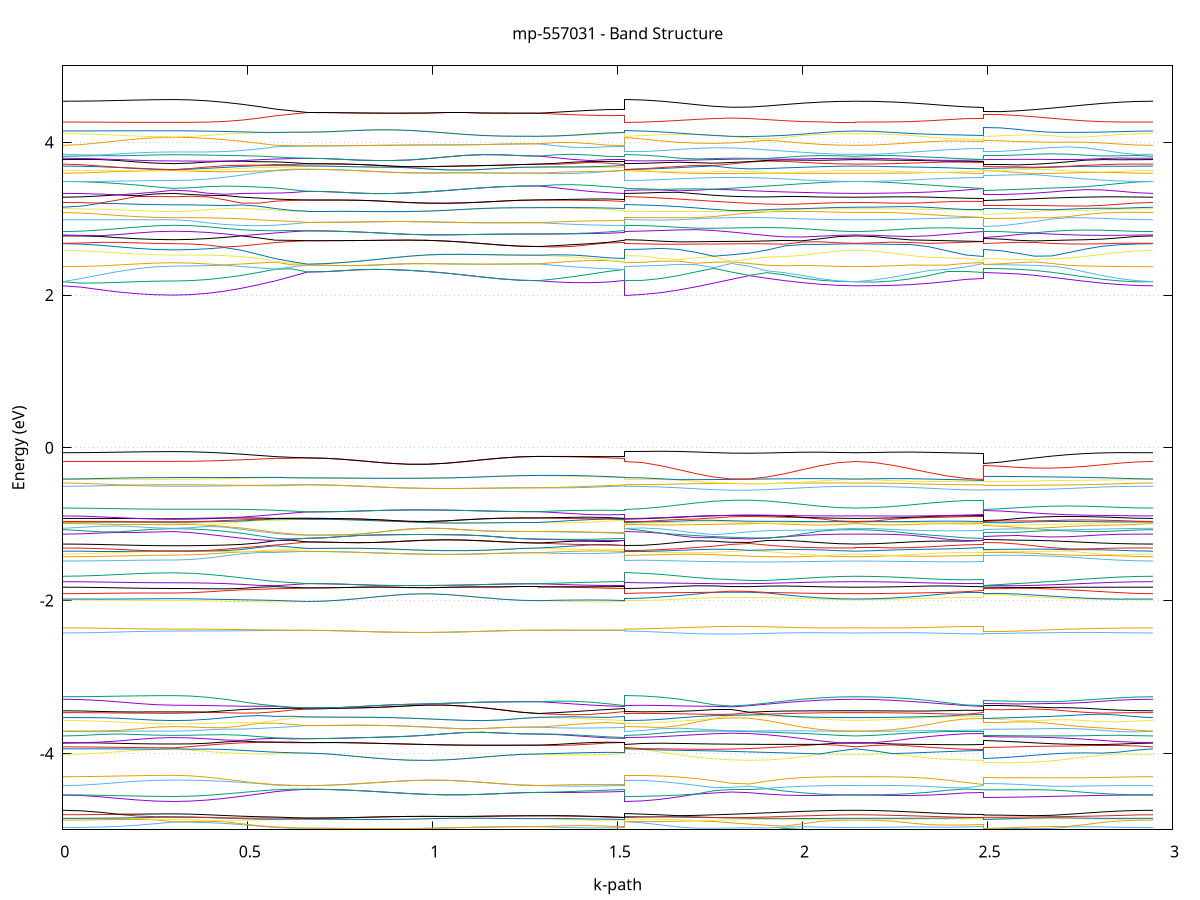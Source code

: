 set title 'mp-557031 - Band Structure'
set xlabel 'k-path'
set ylabel 'Energy (eV)'
set grid y
set yrange [-5:5]
set terminal png size 800,600
set output 'mp-557031_bands_gnuplot.png'
plot '-' using 1:2 with lines notitle, '-' using 1:2 with lines notitle, '-' using 1:2 with lines notitle, '-' using 1:2 with lines notitle, '-' using 1:2 with lines notitle, '-' using 1:2 with lines notitle, '-' using 1:2 with lines notitle, '-' using 1:2 with lines notitle, '-' using 1:2 with lines notitle, '-' using 1:2 with lines notitle, '-' using 1:2 with lines notitle, '-' using 1:2 with lines notitle, '-' using 1:2 with lines notitle, '-' using 1:2 with lines notitle, '-' using 1:2 with lines notitle, '-' using 1:2 with lines notitle, '-' using 1:2 with lines notitle, '-' using 1:2 with lines notitle, '-' using 1:2 with lines notitle, '-' using 1:2 with lines notitle, '-' using 1:2 with lines notitle, '-' using 1:2 with lines notitle, '-' using 1:2 with lines notitle, '-' using 1:2 with lines notitle, '-' using 1:2 with lines notitle, '-' using 1:2 with lines notitle, '-' using 1:2 with lines notitle, '-' using 1:2 with lines notitle, '-' using 1:2 with lines notitle, '-' using 1:2 with lines notitle, '-' using 1:2 with lines notitle, '-' using 1:2 with lines notitle, '-' using 1:2 with lines notitle, '-' using 1:2 with lines notitle, '-' using 1:2 with lines notitle, '-' using 1:2 with lines notitle, '-' using 1:2 with lines notitle, '-' using 1:2 with lines notitle, '-' using 1:2 with lines notitle, '-' using 1:2 with lines notitle, '-' using 1:2 with lines notitle, '-' using 1:2 with lines notitle, '-' using 1:2 with lines notitle, '-' using 1:2 with lines notitle, '-' using 1:2 with lines notitle, '-' using 1:2 with lines notitle, '-' using 1:2 with lines notitle, '-' using 1:2 with lines notitle, '-' using 1:2 with lines notitle, '-' using 1:2 with lines notitle, '-' using 1:2 with lines notitle, '-' using 1:2 with lines notitle, '-' using 1:2 with lines notitle, '-' using 1:2 with lines notitle, '-' using 1:2 with lines notitle, '-' using 1:2 with lines notitle, '-' using 1:2 with lines notitle, '-' using 1:2 with lines notitle, '-' using 1:2 with lines notitle, '-' using 1:2 with lines notitle, '-' using 1:2 with lines notitle, '-' using 1:2 with lines notitle, '-' using 1:2 with lines notitle, '-' using 1:2 with lines notitle, '-' using 1:2 with lines notitle, '-' using 1:2 with lines notitle, '-' using 1:2 with lines notitle, '-' using 1:2 with lines notitle, '-' using 1:2 with lines notitle, '-' using 1:2 with lines notitle, '-' using 1:2 with lines notitle, '-' using 1:2 with lines notitle, '-' using 1:2 with lines notitle, '-' using 1:2 with lines notitle, '-' using 1:2 with lines notitle, '-' using 1:2 with lines notitle, '-' using 1:2 with lines notitle, '-' using 1:2 with lines notitle, '-' using 1:2 with lines notitle, '-' using 1:2 with lines notitle, '-' using 1:2 with lines notitle, '-' using 1:2 with lines notitle, '-' using 1:2 with lines notitle, '-' using 1:2 with lines notitle, '-' using 1:2 with lines notitle, '-' using 1:2 with lines notitle, '-' using 1:2 with lines notitle, '-' using 1:2 with lines notitle, '-' using 1:2 with lines notitle, '-' using 1:2 with lines notitle, '-' using 1:2 with lines notitle, '-' using 1:2 with lines notitle, '-' using 1:2 with lines notitle, '-' using 1:2 with lines notitle, '-' using 1:2 with lines notitle, '-' using 1:2 with lines notitle, '-' using 1:2 with lines notitle, '-' using 1:2 with lines notitle, '-' using 1:2 with lines notitle, '-' using 1:2 with lines notitle, '-' using 1:2 with lines notitle, '-' using 1:2 with lines notitle, '-' using 1:2 with lines notitle, '-' using 1:2 with lines notitle, '-' using 1:2 with lines notitle, '-' using 1:2 with lines notitle, '-' using 1:2 with lines notitle, '-' using 1:2 with lines notitle, '-' using 1:2 with lines notitle, '-' using 1:2 with lines notitle, '-' using 1:2 with lines notitle, '-' using 1:2 with lines notitle, '-' using 1:2 with lines notitle, '-' using 1:2 with lines notitle, '-' using 1:2 with lines notitle, '-' using 1:2 with lines notitle, '-' using 1:2 with lines notitle, '-' using 1:2 with lines notitle, '-' using 1:2 with lines notitle, '-' using 1:2 with lines notitle, '-' using 1:2 with lines notitle, '-' using 1:2 with lines notitle, '-' using 1:2 with lines notitle, '-' using 1:2 with lines notitle, '-' using 1:2 with lines notitle, '-' using 1:2 with lines notitle, '-' using 1:2 with lines notitle, '-' using 1:2 with lines notitle, '-' using 1:2 with lines notitle, '-' using 1:2 with lines notitle, '-' using 1:2 with lines notitle, '-' using 1:2 with lines notitle, '-' using 1:2 with lines notitle, '-' using 1:2 with lines notitle, '-' using 1:2 with lines notitle, '-' using 1:2 with lines notitle, '-' using 1:2 with lines notitle, '-' using 1:2 with lines notitle, '-' using 1:2 with lines notitle, '-' using 1:2 with lines notitle, '-' using 1:2 with lines notitle, '-' using 1:2 with lines notitle, '-' using 1:2 with lines notitle, '-' using 1:2 with lines notitle, '-' using 1:2 with lines notitle, '-' using 1:2 with lines notitle, '-' using 1:2 with lines notitle, '-' using 1:2 with lines notitle, '-' using 1:2 with lines notitle, '-' using 1:2 with lines notitle, '-' using 1:2 with lines notitle, '-' using 1:2 with lines notitle, '-' using 1:2 with lines notitle, '-' using 1:2 with lines notitle, '-' using 1:2 with lines notitle, '-' using 1:2 with lines notitle, '-' using 1:2 with lines notitle, '-' using 1:2 with lines notitle, '-' using 1:2 with lines notitle, '-' using 1:2 with lines notitle, '-' using 1:2 with lines notitle, '-' using 1:2 with lines notitle, '-' using 1:2 with lines notitle, '-' using 1:2 with lines notitle, '-' using 1:2 with lines notitle, '-' using 1:2 with lines notitle, '-' using 1:2 with lines notitle, '-' using 1:2 with lines notitle, '-' using 1:2 with lines notitle, '-' using 1:2 with lines notitle, '-' using 1:2 with lines notitle, '-' using 1:2 with lines notitle, '-' using 1:2 with lines notitle, '-' using 1:2 with lines notitle, '-' using 1:2 with lines notitle, '-' using 1:2 with lines notitle, '-' using 1:2 with lines notitle, '-' using 1:2 with lines notitle, '-' using 1:2 with lines notitle, '-' using 1:2 with lines notitle, '-' using 1:2 with lines notitle, '-' using 1:2 with lines notitle, '-' using 1:2 with lines notitle, '-' using 1:2 with lines notitle
0.000000 -16.498490
0.049942 -16.498390
0.099884 -16.497890
0.149826 -16.497190
0.199768 -16.496590
0.249710 -16.496090
0.299652 -16.495890
0.299652 -16.495890
0.345520 -16.495490
0.391388 -16.494190
0.437256 -16.492190
0.483124 -16.489590
0.528992 -16.486390
0.574860 -16.482790
0.574860 -16.482790
0.618372 -16.480790
0.661884 -16.478790
0.661884 -16.478790
0.707593 -16.478790
0.753301 -16.478690
0.799010 -16.478690
0.844719 -16.478590
0.890427 -16.478490
0.936136 -16.478490
0.936136 -16.478490
0.986100 -16.478590
1.036065 -16.478690
1.086030 -16.478890
1.135995 -16.479090
1.185959 -16.479290
1.235924 -16.479390
1.285889 -16.479490
1.285889 -16.479490
1.332659 -16.480190
1.379429 -16.480790
1.426200 -16.481390
1.472970 -16.481990
1.519740 -16.482790
1.519740 -16.495890
1.567751 -16.495390
1.615762 -16.493990
1.663773 -16.491690
1.711784 -16.488590
1.759795 -16.484990
1.759795 -16.484990
1.807789 -16.480990
1.855782 -16.481890
1.903776 -16.486290
1.951770 -16.490290
1.999763 -16.493690
2.047757 -16.496290
2.095751 -16.497990
2.143745 -16.498490
2.143745 -16.498490
2.193189 -16.497990
2.242634 -16.496490
2.292078 -16.494090
2.341523 -16.490990
2.390967 -16.487390
2.440412 -16.483390
2.489856 -16.479390
2.489856 -16.478590
2.535605 -16.479090
2.581355 -16.480490
2.627104 -16.482790
2.672853 -16.485590
2.718602 -16.488690
2.764351 -16.491690
2.810100 -16.494490
2.855850 -16.496690
2.901599 -16.498090
2.947348 -16.498490
e
0.000000 -16.461790
0.049942 -16.461790
0.099884 -16.461790
0.149826 -16.461790
0.199768 -16.461790
0.249710 -16.461790
0.299652 -16.461790
0.299652 -16.461790
0.345520 -16.462190
0.391388 -16.463390
0.437256 -16.465390
0.483124 -16.468090
0.528992 -16.471290
0.574860 -16.474890
0.574860 -16.474890
0.618372 -16.476790
0.661884 -16.478790
0.661884 -16.478790
0.707593 -16.478790
0.753301 -16.478690
0.799010 -16.478690
0.844719 -16.478590
0.890427 -16.478490
0.936136 -16.478490
0.936136 -16.478490
0.986100 -16.478590
1.036065 -16.478690
1.086030 -16.478890
1.135995 -16.479090
1.185959 -16.479290
1.235924 -16.479390
1.285889 -16.479490
1.285889 -16.479490
1.332659 -16.478690
1.379429 -16.477790
1.426200 -16.476790
1.472970 -16.475790
1.519740 -16.474890
1.519740 -16.461790
1.567751 -16.462290
1.615762 -16.463790
1.663773 -16.466190
1.711784 -16.469390
1.759795 -16.473290
1.759795 -16.473290
1.807789 -16.477490
1.855782 -16.476890
1.903776 -16.472890
1.951770 -16.469190
1.999763 -16.466090
2.047757 -16.463790
2.095751 -16.462290
2.143745 -16.461790
2.143745 -16.461790
2.193189 -16.462190
2.242634 -16.463490
2.292078 -16.465590
2.341523 -16.468290
2.390967 -16.471590
2.440412 -16.475290
2.489856 -16.479290
2.489856 -16.478490
2.535605 -16.478190
2.581355 -16.476990
2.627104 -16.475190
2.672853 -16.472890
2.718602 -16.470290
2.764351 -16.467690
2.810100 -16.465290
2.855850 -16.463390
2.901599 -16.462190
2.947348 -16.461790
e
0.000000 -16.292090
0.049942 -16.292390
0.099884 -16.293090
0.149826 -16.294190
0.199768 -16.295190
0.249710 -16.295890
0.299652 -16.296190
0.299652 -16.296190
0.345520 -16.295590
0.391388 -16.293890
0.437256 -16.291090
0.483124 -16.287390
0.528992 -16.282890
0.574860 -16.277790
0.574860 -16.277790
0.618372 -16.274890
0.661884 -16.271890
0.661884 -16.271890
0.707593 -16.271790
0.753301 -16.271290
0.799010 -16.270590
0.844719 -16.269790
0.890427 -16.269090
0.936136 -16.268590
0.936136 -16.268590
0.986100 -16.268390
1.036065 -16.268590
1.086030 -16.269090
1.135995 -16.269690
1.185959 -16.270390
1.235924 -16.270790
1.285889 -16.270990
1.285889 -16.270990
1.332659 -16.272290
1.379429 -16.273690
1.426200 -16.275090
1.472970 -16.276590
1.519740 -16.277790
1.519740 -16.296190
1.567751 -16.295390
1.615762 -16.293090
1.663773 -16.289490
1.711784 -16.284990
1.759795 -16.280090
1.759795 -16.280090
1.807789 -16.275990
1.855782 -16.275390
1.903776 -16.278390
1.951770 -16.282590
1.999763 -16.286390
2.047757 -16.289490
2.095751 -16.291490
2.143745 -16.292090
2.143745 -16.292090
2.193189 -16.291590
2.242634 -16.289990
2.292078 -16.287490
2.341523 -16.284190
2.390967 -16.280390
2.440412 -16.276790
2.489856 -16.275090
2.489856 -16.268790
2.535605 -16.269790
2.581355 -16.271790
2.627104 -16.274390
2.672853 -16.277690
2.718602 -16.281190
2.764351 -16.284590
2.810100 -16.287690
2.855850 -16.290090
2.901599 -16.291590
2.947348 -16.292090
e
0.000000 -16.246990
0.049942 -16.246990
0.099884 -16.246990
0.149826 -16.246990
0.199768 -16.247090
0.249710 -16.247090
0.299652 -16.247090
0.299652 -16.247090
0.345520 -16.247690
0.391388 -16.249590
0.437256 -16.252490
0.483124 -16.256390
0.528992 -16.260890
0.574860 -16.265990
0.574860 -16.265990
0.618372 -16.268890
0.661884 -16.271890
0.661884 -16.271890
0.707593 -16.271790
0.753301 -16.271290
0.799010 -16.270590
0.844719 -16.269790
0.890427 -16.269090
0.936136 -16.268590
0.936136 -16.268590
0.986100 -16.268390
1.036065 -16.268590
1.086030 -16.269090
1.135995 -16.269690
1.185959 -16.270390
1.235924 -16.270790
1.285889 -16.270990
1.285889 -16.270990
1.332659 -16.269890
1.379429 -16.268790
1.426200 -16.267890
1.472970 -16.266890
1.519740 -16.265990
1.519740 -16.247090
1.567751 -16.247590
1.615762 -16.249090
1.663773 -16.251590
1.711784 -16.254790
1.759795 -16.258490
1.759795 -16.258490
1.807789 -16.261590
1.855782 -16.261690
1.903776 -16.258590
1.951770 -16.254790
1.999763 -16.251490
2.047757 -16.248990
2.095751 -16.247490
2.143745 -16.246990
2.143745 -16.246990
2.193189 -16.247390
2.242634 -16.248690
2.292078 -16.250890
2.341523 -16.253790
2.390967 -16.257190
2.440412 -16.260590
2.489856 -16.262190
2.489856 -16.268090
2.535605 -16.267190
2.581355 -16.265490
2.627104 -16.263190
2.672853 -16.260390
2.718602 -16.257290
2.764351 -16.254190
2.810100 -16.251290
2.855850 -16.248990
2.901599 -16.247490
2.947348 -16.246990
e
0.000000 -15.765990
0.049942 -15.765990
0.099884 -15.765990
0.149826 -15.765990
0.199768 -15.766090
0.249710 -15.766090
0.299652 -15.766090
0.299652 -15.766090
0.345520 -15.765890
0.391388 -15.765190
0.437256 -15.764190
0.483124 -15.762690
0.528992 -15.760990
0.574860 -15.759090
0.574860 -15.759090
0.618372 -15.757990
0.661884 -15.756790
0.661884 -15.756790
0.707593 -15.757690
0.753301 -15.759990
0.799010 -15.763090
0.844719 -15.766190
0.890427 -15.768790
0.936136 -15.770390
0.936136 -15.770390
0.986100 -15.770690
1.036065 -15.769490
1.086030 -15.767090
1.135995 -15.763890
1.185959 -15.760490
1.235924 -15.757890
1.285889 -15.756790
1.285889 -15.756790
1.332659 -15.757290
1.379429 -15.757790
1.426200 -15.758190
1.472970 -15.758690
1.519740 -15.759090
1.519740 -15.766090
1.567751 -15.766790
1.615762 -15.768690
1.663773 -15.771090
1.711784 -15.773590
1.759795 -15.775590
1.759795 -15.775590
1.807789 -15.776590
1.855782 -15.776690
1.903776 -15.775590
1.951770 -15.773690
1.999763 -15.771190
2.047757 -15.768590
2.095751 -15.766690
2.143745 -15.765990
2.143745 -15.765990
2.193189 -15.766590
2.242634 -15.768290
2.292078 -15.770590
2.341523 -15.772990
2.390967 -15.774990
2.440412 -15.776290
2.489856 -15.776790
2.489856 -15.770990
2.535605 -15.772090
2.581355 -15.772490
2.627104 -15.772190
2.672853 -15.771390
2.718602 -15.770190
2.764351 -15.768890
2.810100 -15.767690
2.855850 -15.766790
2.901599 -15.766190
2.947348 -15.765990
e
0.000000 -15.747090
0.049942 -15.747090
0.099884 -15.747090
0.149826 -15.746990
0.199768 -15.746990
0.249710 -15.746990
0.299652 -15.746990
0.299652 -15.746990
0.345520 -15.747190
0.391388 -15.747890
0.437256 -15.749090
0.483124 -15.750690
0.528992 -15.752490
0.574860 -15.754490
0.574860 -15.754490
0.618372 -15.755590
0.661884 -15.756790
0.661884 -15.756790
0.707593 -15.757690
0.753301 -15.759990
0.799010 -15.763090
0.844719 -15.766190
0.890427 -15.768790
0.936136 -15.770390
0.936136 -15.770390
0.986100 -15.770690
1.036065 -15.769490
1.086030 -15.767090
1.135995 -15.763890
1.185959 -15.760490
1.235924 -15.757890
1.285889 -15.756790
1.285889 -15.756790
1.332659 -15.756390
1.379429 -15.755890
1.426200 -15.755390
1.472970 -15.754890
1.519740 -15.754490
1.519740 -15.746990
1.567751 -15.746990
1.615762 -15.746990
1.663773 -15.747290
1.711784 -15.747690
1.759795 -15.748090
1.759795 -15.748090
1.807789 -15.748390
1.855782 -15.748390
1.903776 -15.748090
1.951770 -15.747690
1.999763 -15.747290
2.047757 -15.747090
2.095751 -15.747090
2.143745 -15.747090
2.143745 -15.747090
2.193189 -15.747090
2.242634 -15.747090
2.292078 -15.747190
2.341523 -15.747590
2.390967 -15.747990
2.440412 -15.748290
2.489856 -15.748490
2.489856 -15.770490
2.535605 -15.768590
2.581355 -15.765690
2.627104 -15.762190
2.672853 -15.758490
2.718602 -15.754790
2.764351 -15.751590
2.810100 -15.749190
2.855850 -15.747790
2.901599 -15.747190
2.947348 -15.747090
e
0.000000 -15.735990
0.049942 -15.735890
0.099884 -15.735590
0.149826 -15.735190
0.199768 -15.734790
0.249710 -15.734590
0.299652 -15.734490
0.299652 -15.734490
0.345520 -15.734290
0.391388 -15.733890
0.437256 -15.733190
0.483124 -15.732290
0.528992 -15.731090
0.574860 -15.729790
0.574860 -15.729790
0.618372 -15.728890
0.661884 -15.727890
0.661884 -15.727890
0.707593 -15.727390
0.753301 -15.726090
0.799010 -15.724590
0.844719 -15.723190
0.890427 -15.722090
0.936136 -15.721490
0.936136 -15.721490
0.986100 -15.721390
1.036065 -15.721890
1.086030 -15.722990
1.135995 -15.724390
1.185959 -15.726090
1.235924 -15.727490
1.285889 -15.727990
1.285889 -15.727990
1.332659 -15.728590
1.379429 -15.728990
1.426200 -15.729390
1.472970 -15.729590
1.519740 -15.729790
1.519740 -15.734490
1.567751 -15.734690
1.615762 -15.735290
1.663773 -15.736090
1.711784 -15.736990
1.759795 -15.737590
1.759795 -15.737590
1.807789 -15.737990
1.855782 -15.738190
1.903776 -15.737990
1.951770 -15.737690
1.999763 -15.737090
2.047757 -15.736590
2.095751 -15.736190
2.143745 -15.735990
2.143745 -15.735990
2.193189 -15.736090
2.242634 -15.736490
2.292078 -15.736890
2.341523 -15.737390
2.390967 -15.737790
2.440412 -15.737990
2.489856 -15.738090
2.489856 -15.722090
2.535605 -15.722790
2.581355 -15.724390
2.627104 -15.726390
2.672853 -15.728690
2.718602 -15.730990
2.764351 -15.733090
2.810100 -15.734690
2.855850 -15.735590
2.901599 -15.735990
2.947348 -15.735990
e
0.000000 -15.720790
0.049942 -15.720790
0.099884 -15.720790
0.149826 -15.720690
0.199768 -15.720690
0.249710 -15.720690
0.299652 -15.720690
0.299652 -15.720690
0.345520 -15.720790
0.391388 -15.721290
0.437256 -15.722090
0.483124 -15.723090
0.528992 -15.724390
0.574860 -15.725890
0.574860 -15.725890
0.618372 -15.726890
0.661884 -15.727890
0.661884 -15.727890
0.707593 -15.727390
0.753301 -15.726090
0.799010 -15.724590
0.844719 -15.723190
0.890427 -15.722090
0.936136 -15.721490
0.936136 -15.721490
0.986100 -15.721390
1.036065 -15.721890
1.086030 -15.722990
1.135995 -15.724390
1.185959 -15.726090
1.235924 -15.727490
1.285889 -15.727990
1.285889 -15.727990
1.332659 -15.727490
1.379429 -15.726890
1.426200 -15.726490
1.472970 -15.726090
1.519740 -15.725890
1.519740 -15.720690
1.567751 -15.720390
1.615762 -15.719890
1.663773 -15.719190
1.711784 -15.718490
1.759795 -15.717990
1.759795 -15.717990
1.807789 -15.717790
1.855782 -15.717890
1.903776 -15.718190
1.951770 -15.718790
1.999763 -15.719490
2.047757 -15.720090
2.095751 -15.720590
2.143745 -15.720790
2.143745 -15.720790
2.193189 -15.720690
2.242634 -15.720190
2.292078 -15.719590
2.341523 -15.718890
2.390967 -15.718290
2.440412 -15.717890
2.489856 -15.717790
2.489856 -15.720690
2.535605 -15.720390
2.581355 -15.720090
2.627104 -15.720090
2.672853 -15.720290
2.718602 -15.720490
2.764351 -15.720690
2.810100 -15.720790
2.855850 -15.720890
2.901599 -15.720790
2.947348 -15.720790
e
0.000000 -14.869790
0.049942 -14.869890
0.099884 -14.869890
0.149826 -14.869990
0.199768 -14.870090
0.249710 -14.870190
0.299652 -14.870190
0.299652 -14.870190
0.345520 -14.869790
0.391388 -14.868590
0.437256 -14.866790
0.483124 -14.864290
0.528992 -14.861290
0.574860 -14.857990
0.574860 -14.857990
0.618372 -14.855990
0.661884 -14.853890
0.661884 -14.853890
0.707593 -14.855690
0.753301 -14.859490
0.799010 -14.863390
0.844719 -14.866790
0.890427 -14.869290
0.936136 -14.870890
0.936136 -14.870890
0.986100 -14.871190
1.036065 -14.870190
1.086030 -14.867890
1.135995 -14.864390
1.185959 -14.860090
1.235924 -14.855790
1.285889 -14.853490
1.285889 -14.853490
1.332659 -14.854590
1.379429 -14.855690
1.426200 -14.856590
1.472970 -14.857390
1.519740 -14.857990
1.519740 -14.870190
1.567751 -14.869690
1.615762 -14.868290
1.663773 -14.866090
1.711784 -14.863190
1.759795 -14.859690
1.759795 -14.859690
1.807789 -14.856090
1.855782 -14.855690
1.903776 -14.859290
1.951770 -14.862790
1.999763 -14.865690
2.047757 -14.867990
2.095751 -14.869390
2.143745 -14.869790
2.143745 -14.869790
2.193189 -14.869390
2.242634 -14.868190
2.292078 -14.866290
2.341523 -14.863790
2.390967 -14.860690
2.440412 -14.857390
2.489856 -14.854390
2.489856 -14.872190
2.535605 -14.871190
2.581355 -14.870090
2.627104 -14.869790
2.672853 -14.869390
2.718602 -14.868990
2.764351 -14.868690
2.810100 -14.868590
2.855850 -14.868790
2.901599 -14.869490
2.947348 -14.869790
e
0.000000 -14.863890
0.049942 -14.863890
0.099884 -14.863790
0.149826 -14.863590
0.199768 -14.863490
0.249710 -14.863290
0.299652 -14.863290
0.299652 -14.863290
0.345520 -14.862790
0.391388 -14.861290
0.437256 -14.858890
0.483124 -14.855890
0.528992 -14.852690
0.574860 -14.851090
0.574860 -14.851090
0.618372 -14.852190
0.661884 -14.853890
0.661884 -14.853890
0.707593 -14.855690
0.753301 -14.859490
0.799010 -14.863390
0.844719 -14.866790
0.890427 -14.869290
0.936136 -14.870890
0.936136 -14.870890
0.986100 -14.871190
1.036065 -14.870190
1.086030 -14.867890
1.135995 -14.864390
1.185959 -14.860090
1.235924 -14.855790
1.285889 -14.853490
1.285889 -14.853490
1.332659 -14.852590
1.379429 -14.851790
1.426200 -14.851290
1.472970 -14.851090
1.519740 -14.851090
1.519740 -14.863290
1.567751 -14.862590
1.615762 -14.860790
1.663773 -14.857790
1.711784 -14.854190
1.759795 -14.851090
1.759795 -14.851090
1.807789 -14.852190
1.855782 -14.852690
1.903776 -14.851590
1.951770 -14.854490
1.999763 -14.858290
2.047757 -14.861290
2.095751 -14.863290
2.143745 -14.863890
2.143745 -14.863890
2.193189 -14.863390
2.242634 -14.861590
2.292078 -14.858890
2.341523 -14.855490
2.390967 -14.852190
2.440412 -14.851490
2.489856 -14.853790
2.489856 -14.870290
2.535605 -14.870290
2.581355 -14.868290
2.627104 -14.863790
2.672853 -14.858290
2.718602 -14.852990
2.764351 -14.852490
2.810100 -14.857190
2.855850 -14.861190
2.901599 -14.863290
2.947348 -14.863890
e
0.000000 -14.835590
0.049942 -14.835590
0.099884 -14.835690
0.149826 -14.835690
0.199768 -14.835790
0.249710 -14.835790
0.299652 -14.835790
0.299652 -14.835790
0.345520 -14.836190
0.391388 -14.837190
0.437256 -14.838890
0.483124 -14.840990
0.528992 -14.843190
0.574860 -14.843590
0.574860 -14.843590
0.618372 -14.842290
0.661884 -14.840290
0.661884 -14.840290
0.707593 -14.838490
0.753301 -14.834590
0.799010 -14.830590
0.844719 -14.826990
0.890427 -14.824290
0.936136 -14.822690
0.936136 -14.822690
0.986100 -14.822290
1.036065 -14.823290
1.086030 -14.825790
1.135995 -14.829390
1.185959 -14.833790
1.235924 -14.838190
1.285889 -14.840490
1.285889 -14.840490
1.332659 -14.841290
1.379429 -14.841890
1.426200 -14.842490
1.472970 -14.843090
1.519740 -14.843590
1.519740 -14.835790
1.567751 -14.836290
1.615762 -14.837690
1.663773 -14.839790
1.711784 -14.842490
1.759795 -14.844290
1.759795 -14.844290
1.807789 -14.841990
1.855782 -14.841590
1.903776 -14.843990
1.951770 -14.842290
1.999763 -14.839690
2.047757 -14.837490
2.095751 -14.836090
2.143745 -14.835590
2.143745 -14.835590
2.193189 -14.835990
2.242634 -14.837290
2.292078 -14.839190
2.341523 -14.841590
2.390967 -14.843790
2.440412 -14.843290
2.489856 -14.839790
2.489856 -14.822290
2.535605 -14.823290
2.581355 -14.826290
2.627104 -14.830990
2.672853 -14.836790
2.718602 -14.842690
2.764351 -14.843890
2.810100 -14.840390
2.855850 -14.837490
2.901599 -14.835990
2.947348 -14.835590
e
0.000000 -14.818990
0.049942 -14.818990
0.099884 -14.818890
0.149826 -14.818890
0.199768 -14.818790
0.249710 -14.818690
0.299652 -14.818690
0.299652 -14.818690
0.345520 -14.819290
0.391388 -14.820890
0.437256 -14.823490
0.483124 -14.826990
0.528992 -14.831090
0.574860 -14.835590
0.574860 -14.835590
0.618372 -14.837990
0.661884 -14.840290
0.661884 -14.840290
0.707593 -14.838490
0.753301 -14.834590
0.799010 -14.830590
0.844719 -14.826990
0.890427 -14.824290
0.936136 -14.822690
0.936136 -14.822690
0.986100 -14.822290
1.036065 -14.823290
1.086030 -14.825790
1.135995 -14.829390
1.185959 -14.833790
1.235924 -14.838190
1.285889 -14.840490
1.285889 -14.840490
1.332659 -14.839690
1.379429 -14.838790
1.426200 -14.837790
1.472970 -14.836690
1.519740 -14.835590
1.519740 -14.818690
1.567751 -14.819290
1.615762 -14.821090
1.663773 -14.823890
1.711784 -14.827590
1.759795 -14.832090
1.759795 -14.832090
1.807789 -14.836890
1.855782 -14.837290
1.903776 -14.832390
1.951770 -14.827990
1.999763 -14.824190
2.047757 -14.821390
2.095751 -14.819590
2.143745 -14.818990
2.143745 -14.818990
2.193189 -14.819490
2.242634 -14.820990
2.292078 -14.823490
2.341523 -14.826790
2.390967 -14.830690
2.440412 -14.835090
2.489856 -14.839290
2.489856 -14.822190
2.535605 -14.822290
2.581355 -14.822490
2.627104 -14.822790
2.672853 -14.822990
2.718602 -14.823090
2.764351 -14.822790
2.810100 -14.821990
2.855850 -14.820690
2.901599 -14.819490
2.947348 -14.818990
e
0.000000 -14.406890
0.049942 -14.406990
0.099884 -14.407290
0.149826 -14.407590
0.199768 -14.407990
0.249710 -14.408190
0.299652 -14.408290
0.299652 -14.408290
0.345520 -14.407990
0.391388 -14.407190
0.437256 -14.405690
0.483124 -14.403790
0.528992 -14.401490
0.574860 -14.398790
0.574860 -14.398790
0.618372 -14.397390
0.661884 -14.395890
0.661884 -14.395890
0.707593 -14.395390
0.753301 -14.393990
0.799010 -14.391990
0.844719 -14.389790
0.890427 -14.387890
0.936136 -14.386590
0.936136 -14.386590
0.986100 -14.386290
1.036065 -14.387290
1.086030 -14.389190
1.135995 -14.391590
1.185959 -14.393990
1.235924 -14.395590
1.285889 -14.396190
1.285889 -14.396190
1.332659 -14.396690
1.379429 -14.397090
1.426200 -14.397690
1.472970 -14.398190
1.519740 -14.398790
1.519740 -14.408290
1.567751 -14.407690
1.615762 -14.406090
1.663773 -14.403590
1.711784 -14.400990
1.759795 -14.398790
1.759795 -14.398790
1.807789 -14.397490
1.855782 -14.397290
1.903776 -14.398290
1.951770 -14.400290
1.999763 -14.402590
2.047757 -14.404790
2.095751 -14.406390
2.143745 -14.406890
2.143745 -14.406890
2.193189 -14.406490
2.242634 -14.405190
2.292078 -14.403190
2.341523 -14.401090
2.390967 -14.399090
2.440412 -14.397690
2.489856 -14.397190
2.489856 -14.386890
2.535605 -14.388390
2.581355 -14.390690
2.627104 -14.393490
2.672853 -14.396290
2.718602 -14.399090
2.764351 -14.401690
2.810100 -14.403890
2.855850 -14.405490
2.901599 -14.406590
2.947348 -14.406890
e
0.000000 -14.382690
0.049942 -14.382590
0.099884 -14.382490
0.149826 -14.382390
0.199768 -14.382190
0.249710 -14.382090
0.299652 -14.382090
0.299652 -14.382090
0.345520 -14.382490
0.391388 -14.383590
0.437256 -14.385390
0.483124 -14.387690
0.528992 -14.390290
0.574860 -14.393090
0.574860 -14.393090
0.618372 -14.394490
0.661884 -14.395890
0.661884 -14.395890
0.707593 -14.395390
0.753301 -14.393990
0.799010 -14.391990
0.844719 -14.389790
0.890427 -14.387890
0.936136 -14.386590
0.936136 -14.386590
0.986100 -14.386290
1.036065 -14.387290
1.086030 -14.389190
1.135995 -14.391590
1.185959 -14.393990
1.235924 -14.395590
1.285889 -14.396190
1.285889 -14.396190
1.332659 -14.395790
1.379429 -14.395190
1.426200 -14.394590
1.472970 -14.393890
1.519740 -14.393090
1.519740 -14.382090
1.567751 -14.381690
1.615762 -14.380690
1.663773 -14.379290
1.711784 -14.377790
1.759795 -14.376690
1.759795 -14.376690
1.807789 -14.376090
1.855782 -14.376090
1.903776 -14.376890
1.951770 -14.378190
1.999763 -14.379690
2.047757 -14.381190
2.095751 -14.382290
2.143745 -14.382690
2.143745 -14.382690
2.193189 -14.382290
2.242634 -14.381390
2.292078 -14.379990
2.341523 -14.378490
2.390967 -14.377190
2.440412 -14.376290
2.489856 -14.375990
2.489856 -14.385690
2.535605 -14.384690
2.581355 -14.383690
2.627104 -14.383090
2.672853 -14.382790
2.718602 -14.382590
2.764351 -14.382590
2.810100 -14.382590
2.855850 -14.382690
2.901599 -14.382690
2.947348 -14.382690
e
0.000000 -14.264690
0.049942 -14.264590
0.099884 -14.264390
0.149826 -14.264090
0.199768 -14.263790
0.249710 -14.263490
0.299652 -14.263490
0.299652 -14.263490
0.345520 -14.263290
0.391388 -14.262890
0.437256 -14.262290
0.483124 -14.261590
0.528992 -14.260790
0.574860 -14.260090
0.574860 -14.260090
0.618372 -14.259690
0.661884 -14.259490
0.661884 -14.259490
0.707593 -14.259590
0.753301 -14.259990
0.799010 -14.260590
0.844719 -14.261290
0.890427 -14.261890
0.936136 -14.262290
0.936136 -14.262290
0.986100 -14.262490
1.036065 -14.262190
1.086030 -14.261690
1.135995 -14.261090
1.185959 -14.260390
1.235924 -14.259990
1.285889 -14.259790
1.285889 -14.259790
1.332659 -14.259790
1.379429 -14.259790
1.426200 -14.259890
1.472970 -14.259890
1.519740 -14.260090
1.519740 -14.263490
1.567751 -14.263990
1.615762 -14.265290
1.663773 -14.266690
1.711784 -14.267990
1.759795 -14.268990
1.759795 -14.268990
1.807789 -14.269590
1.855782 -14.269690
1.903776 -14.269290
1.951770 -14.268490
1.999763 -14.267390
2.047757 -14.266090
2.095751 -14.265090
2.143745 -14.264690
2.143745 -14.264690
2.193189 -14.264990
2.242634 -14.265890
2.292078 -14.266990
2.341523 -14.268090
2.390967 -14.268990
2.440412 -14.269490
2.489856 -14.269690
2.489856 -14.262490
2.535605 -14.263490
2.581355 -14.264390
2.627104 -14.264990
2.672853 -14.265390
2.718602 -14.265590
2.764351 -14.265490
2.810100 -14.265290
2.855850 -14.264990
2.901599 -14.264790
2.947348 -14.264690
e
0.000000 -14.258190
0.049942 -14.258290
0.099884 -14.258390
0.149826 -14.258590
0.199768 -14.258690
0.249710 -14.258790
0.299652 -14.258890
0.299652 -14.258890
0.345520 -14.258790
0.391388 -14.258790
0.437256 -14.258690
0.483124 -14.258690
0.528992 -14.258890
0.574860 -14.259190
0.574860 -14.259190
0.618372 -14.259290
0.661884 -14.259490
0.661884 -14.259490
0.707593 -14.259590
0.753301 -14.259990
0.799010 -14.260590
0.844719 -14.261290
0.890427 -14.261890
0.936136 -14.262290
0.936136 -14.262290
0.986100 -14.262490
1.036065 -14.262190
1.086030 -14.261690
1.135995 -14.261090
1.185959 -14.260390
1.235924 -14.259990
1.285889 -14.259790
1.285889 -14.259790
1.332659 -14.259790
1.379429 -14.259690
1.426200 -14.259590
1.472970 -14.259390
1.519740 -14.259190
1.519740 -14.258890
1.567751 -14.258490
1.615762 -14.257690
1.663773 -14.256890
1.711784 -14.256290
1.759795 -14.255890
1.759795 -14.255890
1.807789 -14.255690
1.855782 -14.255690
1.903776 -14.255790
1.951770 -14.256190
1.999763 -14.256690
2.047757 -14.257290
2.095751 -14.257990
2.143745 -14.258190
2.143745 -14.258190
2.193189 -14.257990
2.242634 -14.257490
2.292078 -14.256890
2.341523 -14.256290
2.390967 -14.255990
2.440412 -14.255690
2.489856 -14.255690
2.489856 -14.262390
2.535605 -14.261290
2.581355 -14.260090
2.627104 -14.258990
2.672853 -14.258190
2.718602 -14.257690
2.764351 -14.257490
2.810100 -14.257590
2.855850 -14.257790
2.901599 -14.258090
2.947348 -14.258190
e
0.000000 -12.381090
0.049942 -12.381090
0.099884 -12.381090
0.149826 -12.380990
0.199768 -12.380890
0.249710 -12.380890
0.299652 -12.380790
0.299652 -12.380790
0.345520 -12.380890
0.391388 -12.380890
0.437256 -12.380990
0.483124 -12.381090
0.528992 -12.381190
0.574860 -12.381090
0.574860 -12.381090
0.618372 -12.381090
0.661884 -12.380990
0.661884 -12.380990
0.707593 -12.381490
0.753301 -12.382890
0.799010 -12.384790
0.844719 -12.386990
0.890427 -12.388790
0.936136 -12.389990
0.936136 -12.389990
0.986100 -12.390290
1.036065 -12.389290
1.086030 -12.387390
1.135995 -12.384990
1.185959 -12.382690
1.235924 -12.381090
1.285889 -12.380490
1.285889 -12.380490
1.332659 -12.380590
1.379429 -12.380790
1.426200 -12.380890
1.472970 -12.381090
1.519740 -12.381090
1.519740 -12.380790
1.567751 -12.388890
1.615762 -12.397890
1.663773 -12.406590
1.711784 -12.414290
1.759795 -12.419890
1.759795 -12.419890
1.807789 -12.422890
1.855782 -12.422790
1.903776 -12.419690
1.951770 -12.413990
1.999763 -12.406290
2.047757 -12.397490
2.095751 -12.388490
2.143745 -12.381090
2.143745 -12.381090
2.193189 -12.387890
2.242634 -12.396190
2.292078 -12.404490
2.341523 -12.411990
2.390967 -12.417990
2.440412 -12.421890
2.489856 -12.423190
2.489856 -12.390490
2.535605 -12.395190
2.581355 -12.398990
2.627104 -12.401590
2.672853 -12.402490
2.718602 -12.401690
2.764351 -12.399290
2.810100 -12.395490
2.855850 -12.390690
2.901599 -12.385390
2.947348 -12.381090
e
0.000000 -12.378790
0.049942 -12.378890
0.099884 -12.379190
0.149826 -12.379490
0.199768 -12.379790
0.249710 -12.380090
0.299652 -12.380190
0.299652 -12.380190
0.345520 -12.380190
0.391388 -12.380190
0.437256 -12.380290
0.483124 -12.380390
0.528992 -12.380590
0.574860 -12.380690
0.574860 -12.380690
0.618372 -12.380890
0.661884 -12.380990
0.661884 -12.380990
0.707593 -12.381490
0.753301 -12.382890
0.799010 -12.384790
0.844719 -12.386990
0.890427 -12.388790
0.936136 -12.389990
0.936136 -12.389990
0.986100 -12.390290
1.036065 -12.389290
1.086030 -12.387390
1.135995 -12.384990
1.185959 -12.382690
1.235924 -12.381090
1.285889 -12.380490
1.285889 -12.380490
1.332659 -12.380390
1.379429 -12.380390
1.426200 -12.380490
1.472970 -12.380590
1.519740 -12.380690
1.519740 -12.380190
1.567751 -12.373190
1.615762 -12.367390
1.663773 -12.363190
1.711784 -12.360290
1.759795 -12.358490
1.759795 -12.358490
1.807789 -12.357690
1.855782 -12.357590
1.903776 -12.358290
1.951770 -12.359890
1.999763 -12.362690
2.047757 -12.366890
2.095751 -12.372590
2.143745 -12.378790
2.143745 -12.378790
2.193189 -12.373090
2.242634 -12.367690
2.292078 -12.363490
2.341523 -12.360690
2.390967 -12.358890
2.440412 -12.357890
2.489856 -12.357590
2.489856 -12.390090
2.535605 -12.384990
2.581355 -12.379690
2.627104 -12.374990
2.672853 -12.371290
2.718602 -12.368890
2.764351 -12.368090
2.810100 -12.368890
2.855850 -12.371290
2.901599 -12.375090
2.947348 -12.378790
e
0.000000 -12.147390
0.049942 -12.147190
0.099884 -12.146790
0.149826 -12.146290
0.199768 -12.145690
0.249710 -12.145290
0.299652 -12.145190
0.299652 -12.145190
0.345520 -12.144790
0.391388 -12.143890
0.437256 -12.142290
0.483124 -12.140190
0.528992 -12.137690
0.574860 -12.134890
0.574860 -12.134890
0.618372 -12.133490
0.661884 -12.131990
0.661884 -12.131990
0.707593 -12.131690
0.753301 -12.131090
0.799010 -12.130190
0.844719 -12.129190
0.890427 -12.128290
0.936136 -12.127690
0.936136 -12.127690
0.986100 -12.127490
1.036065 -12.127790
1.086030 -12.128590
1.135995 -12.129490
1.185959 -12.130490
1.235924 -12.131190
1.285889 -12.131390
1.285889 -12.131390
1.332659 -12.131990
1.379429 -12.132590
1.426200 -12.133290
1.472970 -12.134090
1.519740 -12.134890
1.519740 -12.145190
1.567751 -12.144490
1.615762 -12.142790
1.663773 -12.140090
1.711784 -12.136890
1.759795 -12.133490
1.759795 -12.133490
1.807789 -12.130890
1.855782 -12.131390
1.903776 -12.134490
1.951770 -12.138190
1.999763 -12.141790
2.047757 -12.144790
2.095751 -12.146690
2.143745 -12.147390
2.143745 -12.147390
2.193189 -12.146790
2.242634 -12.144990
2.292078 -12.142290
2.341523 -12.138990
2.390967 -12.135490
2.440412 -12.132290
2.489856 -12.130690
2.489856 -12.127790
2.535605 -12.128090
2.581355 -12.129490
2.627104 -12.131590
2.672853 -12.134390
2.718602 -12.137390
2.764351 -12.140490
2.810100 -12.143190
2.855850 -12.145490
2.901599 -12.146890
2.947348 -12.147390
e
0.000000 -12.117790
0.049942 -12.117890
0.099884 -12.118190
0.149826 -12.118490
0.199768 -12.118890
0.249710 -12.119090
0.299652 -12.119190
0.299652 -12.119190
0.345520 -12.119490
0.391388 -12.120390
0.437256 -12.121790
0.483124 -12.123690
0.528992 -12.126090
0.574860 -12.128790
0.574860 -12.128790
0.618372 -12.130390
0.661884 -12.131990
0.661884 -12.131990
0.707593 -12.131690
0.753301 -12.131090
0.799010 -12.130190
0.844719 -12.129190
0.890427 -12.128290
0.936136 -12.127690
0.936136 -12.127690
0.986100 -12.127490
1.036065 -12.127790
1.086030 -12.128590
1.135995 -12.129490
1.185959 -12.130490
1.235924 -12.131190
1.285889 -12.131390
1.285889 -12.131390
1.332659 -12.130890
1.379429 -12.130390
1.426200 -12.129890
1.472970 -12.129390
1.519740 -12.128790
1.519740 -12.119190
1.567751 -12.119290
1.615762 -12.119690
1.663773 -12.120390
1.711784 -12.121590
1.759795 -12.123190
1.759795 -12.123190
1.807789 -12.124890
1.855782 -12.124490
1.903776 -12.122490
1.951770 -12.120690
1.999763 -12.119290
2.047757 -12.118490
2.095751 -12.117990
2.143745 -12.117790
2.143745 -12.117790
2.193189 -12.117990
2.242634 -12.118390
2.292078 -12.119190
2.341523 -12.120390
2.390967 -12.121990
2.440412 -12.123890
2.489856 -12.125090
2.489856 -12.127290
2.535605 -12.127190
2.581355 -12.126490
2.627104 -12.125390
2.672853 -12.123990
2.718602 -12.122490
2.764351 -12.121090
2.810100 -12.119690
2.855850 -12.118690
2.901599 -12.117990
2.947348 -12.117790
e
0.000000 -11.502490
0.049942 -11.502390
0.099884 -11.502190
0.149826 -11.501890
0.199768 -11.501490
0.249710 -11.501290
0.299652 -11.501190
0.299652 -11.501190
0.345520 -11.499990
0.391388 -11.496490
0.437256 -11.490890
0.483124 -11.483590
0.528992 -11.475090
0.574860 -11.466190
0.574860 -11.466190
0.618372 -11.461090
0.661884 -11.456190
0.661884 -11.456190
0.707593 -11.456490
0.753301 -11.457290
0.799010 -11.458390
0.844719 -11.459490
0.890427 -11.460490
0.936136 -11.460990
0.936136 -11.460990
0.986100 -11.461190
1.036065 -11.460890
1.086030 -11.460190
1.135995 -11.459090
1.185959 -11.458090
1.235924 -11.457290
1.285889 -11.456890
1.285889 -11.456890
1.332659 -11.458990
1.379429 -11.460890
1.426200 -11.462690
1.472970 -11.464390
1.519740 -11.466190
1.519740 -11.501190
1.567751 -11.499790
1.615762 -11.495590
1.663773 -11.488990
1.711784 -11.480590
1.759795 -11.470990
1.759795 -11.470990
1.807789 -11.461190
1.855782 -11.460490
1.903776 -11.470790
1.951770 -11.480890
1.999763 -11.489790
2.047757 -11.496690
2.095751 -11.500990
2.143745 -11.502490
2.143745 -11.502490
2.193189 -11.501190
2.242634 -11.497390
2.292078 -11.491290
2.341523 -11.483490
2.390967 -11.474490
2.440412 -11.465090
2.489856 -11.456790
2.489856 -11.461590
2.535605 -11.461390
2.581355 -11.463090
2.627104 -11.466590
2.672853 -11.471690
2.718602 -11.478190
2.764351 -11.485290
2.810100 -11.492090
2.855850 -11.497590
2.901599 -11.501290
2.947348 -11.502490
e
0.000000 -11.464490
0.049942 -11.464590
0.099884 -11.464890
0.149826 -11.465190
0.199768 -11.465590
0.249710 -11.465790
0.299652 -11.465890
0.299652 -11.465890
0.345520 -11.465090
0.391388 -11.462790
0.437256 -11.458890
0.483124 -11.453490
0.528992 -11.446790
0.574860 -11.447190
0.574860 -11.447190
0.618372 -11.451490
0.661884 -11.456190
0.661884 -11.456190
0.707593 -11.456490
0.753301 -11.457290
0.799010 -11.458390
0.844719 -11.459490
0.890427 -11.460490
0.936136 -11.460990
0.936136 -11.460990
0.986100 -11.461190
1.036065 -11.460890
1.086030 -11.460190
1.135995 -11.459090
1.185959 -11.458090
1.235924 -11.457290
1.285889 -11.456890
1.285889 -11.456890
1.332659 -11.454890
1.379429 -11.452790
1.426200 -11.450790
1.472970 -11.448890
1.519740 -11.447190
1.519740 -11.465890
1.567751 -11.464990
1.615762 -11.462290
1.663773 -11.457790
1.711784 -11.451590
1.759795 -11.443890
1.759795 -11.443890
1.807789 -11.450790
1.855782 -11.451890
1.903776 -11.443590
1.951770 -11.450890
1.999763 -11.456690
2.047757 -11.460990
2.095751 -11.463590
2.143745 -11.464490
2.143745 -11.464490
2.193189 -11.463690
2.242634 -11.461490
2.292078 -11.457890
2.341523 -11.452890
2.390967 -11.446490
2.440412 -11.447790
2.489856 -11.455190
2.489856 -11.460790
2.535605 -11.460690
2.581355 -11.458090
2.627104 -11.454490
2.672853 -11.451190
2.718602 -11.451190
2.764351 -11.454390
2.810100 -11.458290
2.855850 -11.461590
2.901599 -11.463790
2.947348 -11.464490
e
0.000000 -11.423090
0.049942 -11.423090
0.099884 -11.422990
0.149826 -11.422890
0.199768 -11.422790
0.249710 -11.422790
0.299652 -11.422790
0.299652 -11.422790
0.345520 -11.423490
0.391388 -11.425690
0.437256 -11.429190
0.483124 -11.434090
0.528992 -11.440090
0.574860 -11.438890
0.574860 -11.438890
0.618372 -11.433990
0.661884 -11.428990
0.661884 -11.428990
0.707593 -11.428690
0.753301 -11.427890
0.799010 -11.426890
0.844719 -11.425790
0.890427 -11.424890
0.936136 -11.424390
0.936136 -11.424390
0.986100 -11.424390
1.036065 -11.424890
1.086030 -11.425790
1.135995 -11.426990
1.185959 -11.428190
1.235924 -11.429190
1.285889 -11.429490
1.285889 -11.429490
1.332659 -11.431490
1.379429 -11.433390
1.426200 -11.435290
1.472970 -11.437090
1.519740 -11.438890
1.519740 -11.422790
1.567751 -11.423590
1.615762 -11.425990
1.663773 -11.429990
1.711784 -11.435490
1.759795 -11.442390
1.759795 -11.442390
1.807789 -11.434690
1.855782 -11.434890
1.903776 -11.443590
1.951770 -11.436490
1.999763 -11.430790
2.047757 -11.426490
2.095751 -11.423890
2.143745 -11.423090
2.143745 -11.423090
2.193189 -11.423790
2.242634 -11.425990
2.292078 -11.429690
2.341523 -11.434490
2.390967 -11.440590
2.440412 -11.438790
2.489856 -11.430290
2.489856 -11.425090
2.535605 -11.425990
2.581355 -11.428690
2.627104 -11.432590
2.672853 -11.435990
2.718602 -11.436290
2.764351 -11.433090
2.810100 -11.429190
2.855850 -11.425990
2.901599 -11.423790
2.947348 -11.423090
e
0.000000 -11.381290
0.049942 -11.381290
0.099884 -11.381390
0.149826 -11.381590
0.199768 -11.381790
0.249710 -11.381890
0.299652 -11.381990
0.299652 -11.381990
0.345520 -11.383190
0.391388 -11.386790
0.437256 -11.392590
0.483124 -11.400190
0.528992 -11.409090
0.574860 -11.418690
0.574860 -11.418690
0.618372 -11.423890
0.661884 -11.428990
0.661884 -11.428990
0.707593 -11.428690
0.753301 -11.427890
0.799010 -11.426890
0.844719 -11.425790
0.890427 -11.424890
0.936136 -11.424390
0.936136 -11.424390
0.986100 -11.424390
1.036065 -11.424890
1.086030 -11.425790
1.135995 -11.426990
1.185959 -11.428190
1.235924 -11.429190
1.285889 -11.429490
1.285889 -11.429490
1.332659 -11.427490
1.379429 -11.425290
1.426200 -11.423190
1.472970 -11.420990
1.519740 -11.418690
1.519740 -11.381990
1.567751 -11.383490
1.615762 -11.387990
1.663773 -11.395090
1.711784 -11.404090
1.759795 -11.414390
1.759795 -11.414390
1.807789 -11.424990
1.855782 -11.424290
1.903776 -11.413590
1.951770 -11.403190
1.999763 -11.394190
2.047757 -11.387190
2.095751 -11.382790
2.143745 -11.381290
2.143745 -11.381290
2.193189 -11.382590
2.242634 -11.386390
2.292078 -11.392590
2.341523 -11.400590
2.390967 -11.409990
2.440412 -11.419990
2.489856 -11.429390
2.489856 -11.423590
2.535605 -11.423090
2.581355 -11.421190
2.627104 -11.417690
2.672853 -11.412390
2.718602 -11.405690
2.764351 -11.398590
2.810100 -11.391690
2.855850 -11.386190
2.901599 -11.382490
2.947348 -11.381290
e
0.000000 -10.038190
0.049942 -10.038390
0.099884 -10.038790
0.149826 -10.039290
0.199768 -10.039790
0.249710 -10.040190
0.299652 -10.040290
0.299652 -10.040290
0.345520 -10.039890
0.391388 -10.038590
0.437256 -10.036590
0.483124 -10.033990
0.528992 -10.030890
0.574860 -10.027490
0.574860 -10.027490
0.618372 -10.025990
0.661884 -10.024390
0.661884 -10.024390
0.707593 -10.025190
0.753301 -10.027190
0.799010 -10.030090
0.844719 -10.033290
0.890427 -10.035890
0.936136 -10.037590
0.936136 -10.037590
0.986100 -10.037890
1.036065 -10.036390
1.086030 -10.033490
1.135995 -10.029890
1.185959 -10.026290
1.235924 -10.023790
1.285889 -10.022790
1.285889 -10.022790
1.332659 -10.023290
1.379429 -10.023990
1.426200 -10.024990
1.472970 -10.026190
1.519740 -10.027490
1.519740 -10.040290
1.567751 -10.040890
1.615762 -10.042690
1.663773 -10.045190
1.711784 -10.047790
1.759795 -10.049890
1.759795 -10.049890
1.807789 -10.050990
1.855782 -10.050790
1.903776 -10.049290
1.951770 -10.046790
1.999763 -10.043790
2.047757 -10.040990
2.095751 -10.038990
2.143745 -10.038190
2.143745 -10.038190
2.193189 -10.038890
2.242634 -10.040690
2.292078 -10.043290
2.341523 -10.046190
2.390967 -10.048690
2.440412 -10.050390
2.489856 -10.051090
2.489856 -10.038990
2.535605 -10.040190
2.581355 -10.041190
2.627104 -10.041690
2.672853 -10.041490
2.718602 -10.040990
2.764351 -10.040290
2.810100 -10.039490
2.855850 -10.038790
2.901599 -10.038390
2.947348 -10.038190
e
0.000000 -10.008690
0.049942 -10.008590
0.099884 -10.008490
0.149826 -10.008290
0.199768 -10.008090
0.249710 -10.007990
0.299652 -10.007890
0.299652 -10.007890
0.345520 -10.008390
0.391388 -10.009690
0.437256 -10.011690
0.483124 -10.014390
0.528992 -10.017490
0.574860 -10.020890
0.574860 -10.020890
0.618372 -10.022690
0.661884 -10.024390
0.661884 -10.024390
0.707593 -10.025190
0.753301 -10.027190
0.799010 -10.030090
0.844719 -10.033290
0.890427 -10.035890
0.936136 -10.037590
0.936136 -10.037590
0.986100 -10.037890
1.036065 -10.036390
1.086030 -10.033490
1.135995 -10.029890
1.185959 -10.026290
1.235924 -10.023790
1.285889 -10.022790
1.285889 -10.022790
1.332659 -10.022590
1.379429 -10.022390
1.426200 -10.022090
1.472970 -10.021590
1.519740 -10.020890
1.519740 -10.007890
1.567751 -10.008890
1.615762 -10.011390
1.663773 -10.014890
1.711784 -10.018690
1.759795 -10.021790
1.759795 -10.021790
1.807789 -10.023590
1.855782 -10.023590
1.903776 -10.021990
1.951770 -10.018990
1.999763 -10.015390
2.047757 -10.011990
2.095751 -10.009590
2.143745 -10.008690
2.143745 -10.008690
2.193189 -10.009390
2.242634 -10.011490
2.292078 -10.014590
2.341523 -10.017890
2.390967 -10.020990
2.440412 -10.023090
2.489856 -10.023790
2.489856 -10.036890
2.535605 -10.034990
2.581355 -10.031890
2.627104 -10.028190
2.672853 -10.024190
2.718602 -10.020290
2.764351 -10.016590
2.810100 -10.013290
2.855850 -10.010790
2.901599 -10.009190
2.947348 -10.008690
e
0.000000 -10.006390
0.049942 -10.006390
0.099884 -10.006390
0.149826 -10.006490
0.199768 -10.006490
0.249710 -10.006490
0.299652 -10.006590
0.299652 -10.006590
0.345520 -10.005290
0.391388 -10.001490
0.437256 -9.995390
0.483124 -9.987090
0.528992 -9.977090
0.574860 -9.965690
0.574860 -9.965690
0.618372 -9.958890
0.661884 -9.951790
0.661884 -9.951790
0.707593 -9.951190
0.753301 -9.949490
0.799010 -9.947190
0.844719 -9.944590
0.890427 -9.942390
0.936136 -9.940890
0.936136 -9.940890
0.986100 -9.940590
1.036065 -9.941590
1.086030 -9.943690
1.135995 -9.946490
1.185959 -9.949190
1.235924 -9.951090
1.285889 -9.951890
1.285889 -9.951890
1.332659 -9.954890
1.379429 -9.957890
1.426200 -9.960590
1.472970 -9.963290
1.519740 -9.965690
1.519740 -10.006590
1.567751 -10.004590
1.615762 -9.998890
1.663773 -9.990290
1.711784 -9.979790
1.759795 -9.969190
1.759795 -9.969190
1.807789 -9.961590
1.855782 -9.961190
1.903776 -9.968590
1.951770 -9.979190
1.999763 -9.989790
2.047757 -9.998590
2.095751 -10.004390
2.143745 -10.006390
2.143745 -10.006390
2.193189 -10.004690
2.242634 -9.999690
2.292078 -9.991890
2.341523 -9.982390
2.390967 -9.972390
2.440412 -9.963890
2.489856 -9.960190
2.489856 -9.941690
2.535605 -9.943790
2.581355 -9.948690
2.627104 -9.955890
2.672853 -9.964890
2.718602 -9.974790
2.764351 -9.984590
2.810100 -9.993390
2.855850 -10.000390
2.901599 -10.004890
2.947348 -10.006390
e
0.000000 -9.895490
0.049942 -9.895290
0.099884 -9.895090
0.149826 -9.894690
0.199768 -9.894290
0.249710 -9.893990
0.299652 -9.893890
0.299652 -9.893890
0.345520 -9.895290
0.391388 -9.899490
0.437256 -9.906190
0.483124 -9.915090
0.528992 -9.925790
0.574860 -9.937590
0.574860 -9.937590
0.618372 -9.944690
0.661884 -9.951790
0.661884 -9.951790
0.707593 -9.951190
0.753301 -9.949490
0.799010 -9.947190
0.844719 -9.944590
0.890427 -9.942390
0.936136 -9.940890
0.936136 -9.940890
0.986100 -9.940590
1.036065 -9.941590
1.086030 -9.943690
1.135995 -9.946490
1.185959 -9.949190
1.235924 -9.951090
1.285889 -9.951890
1.285889 -9.951890
1.332659 -9.948790
1.379429 -9.945790
1.426200 -9.942890
1.472970 -9.940190
1.519740 -9.937590
1.519740 -9.893890
1.567751 -9.894690
1.615762 -9.897290
1.663773 -9.901590
1.711784 -9.907490
1.759795 -9.914290
1.759795 -9.914290
1.807789 -9.919890
1.855782 -9.920390
1.903776 -9.915490
1.951770 -9.908890
1.999763 -9.903090
2.047757 -9.898890
2.095751 -9.896290
2.143745 -9.895490
2.143745 -9.895490
2.193189 -9.896190
2.242634 -9.898290
2.292078 -9.901890
2.341523 -9.906890
2.390967 -9.912790
2.440412 -9.918390
2.489856 -9.920990
2.489856 -9.939290
2.535605 -9.937790
2.581355 -9.934490
2.627104 -9.929790
2.672853 -9.923790
2.718602 -9.917190
2.764351 -9.910590
2.810100 -9.904490
2.855850 -9.899690
2.901599 -9.896490
2.947348 -9.895490
e
0.000000 -8.749490
0.049942 -8.749390
0.099884 -8.749190
0.149826 -8.748890
0.199768 -8.748590
0.249710 -8.748290
0.299652 -8.748290
0.299652 -8.748290
0.345520 -8.747590
0.391388 -8.745490
0.437256 -8.742290
0.483124 -8.737990
0.528992 -8.732790
0.574860 -8.727090
0.574860 -8.727090
0.618372 -8.723290
0.661884 -8.719290
0.661884 -8.719290
0.707593 -8.719390
0.753301 -8.719690
0.799010 -8.720190
0.844719 -8.720690
0.890427 -8.721090
0.936136 -8.721290
0.936136 -8.721290
0.986100 -8.721190
1.036065 -8.720890
1.086030 -8.720290
1.135995 -8.719690
1.185959 -8.718990
1.235924 -8.718490
1.285889 -8.718390
1.285889 -8.718390
1.332659 -8.720790
1.379429 -8.722990
1.426200 -8.724890
1.472970 -8.726190
1.519740 -8.727090
1.519740 -8.748290
1.567751 -8.747590
1.615762 -8.745590
1.663773 -8.742290
1.711784 -8.737890
1.759795 -8.732390
1.759795 -8.732390
1.807789 -8.726190
1.855782 -8.721490
1.903776 -8.728890
1.951770 -8.735690
1.999763 -8.741490
2.047757 -8.745790
2.095751 -8.748590
2.143745 -8.749490
2.143745 -8.749490
2.193189 -8.748690
2.242634 -8.746290
2.292078 -8.742590
2.341523 -8.737890
2.390967 -8.732390
2.440412 -8.726690
2.489856 -8.722390
2.489856 -8.724990
2.535605 -8.724190
2.581355 -8.722290
2.627104 -8.724090
2.672853 -8.728390
2.718602 -8.733290
2.764351 -8.738190
2.810100 -8.742690
2.855850 -8.746390
2.901599 -8.748690
2.947348 -8.749490
e
0.000000 -8.692190
0.049942 -8.691790
0.099884 -8.690790
0.149826 -8.689290
0.199768 -8.687790
0.249710 -8.686690
0.299652 -8.686290
0.299652 -8.686290
0.345520 -8.687090
0.391388 -8.689490
0.437256 -8.693290
0.483124 -8.698290
0.528992 -8.704090
0.574860 -8.710490
0.574860 -8.710490
0.618372 -8.714890
0.661884 -8.719290
0.661884 -8.719290
0.707593 -8.719390
0.753301 -8.719690
0.799010 -8.720190
0.844719 -8.720690
0.890427 -8.721090
0.936136 -8.721290
0.936136 -8.721290
0.986100 -8.721190
1.036065 -8.720890
1.086030 -8.720290
1.135995 -8.719690
1.185959 -8.718990
1.235924 -8.718490
1.285889 -8.718390
1.285889 -8.718390
1.332659 -8.715890
1.379429 -8.713690
1.426200 -8.712090
1.472970 -8.710990
1.519740 -8.710490
1.519740 -8.686290
1.567751 -8.687190
1.615762 -8.689890
1.663773 -8.694190
1.711784 -8.699890
1.759795 -8.706590
1.759795 -8.706590
1.807789 -8.713890
1.855782 -8.719490
1.903776 -8.712690
1.951770 -8.706290
1.999763 -8.700590
2.047757 -8.696190
2.095751 -8.693190
2.143745 -8.692190
2.143745 -8.692190
2.193189 -8.692990
2.242634 -8.695290
2.292078 -8.698890
2.341523 -8.703390
2.390967 -8.708490
2.440412 -8.713990
2.489856 -8.718190
2.489856 -8.717390
2.535605 -8.718190
2.581355 -8.719890
2.627104 -8.717790
2.672853 -8.713290
2.718602 -8.708290
2.764351 -8.703290
2.810100 -8.698890
2.855850 -8.695290
2.901599 -8.692990
2.947348 -8.692190
e
0.000000 -8.580790
0.049942 -8.580790
0.099884 -8.580690
0.149826 -8.580690
0.199768 -8.580590
0.249710 -8.580490
0.299652 -8.580490
0.299652 -8.580490
0.345520 -8.579690
0.391388 -8.577090
0.437256 -8.572890
0.483124 -8.567390
0.528992 -8.560690
0.574860 -8.553090
0.574860 -8.553090
0.618372 -8.548990
0.661884 -8.545190
0.661884 -8.545190
0.707593 -8.544390
0.753301 -8.542190
0.799010 -8.539090
0.844719 -8.535690
0.890427 -8.532790
0.936136 -8.530990
0.936136 -8.530990
0.986100 -8.530790
1.036065 -8.532390
1.086030 -8.535690
1.135995 -8.539690
1.185959 -8.543490
1.235924 -8.546290
1.285889 -8.547390
1.285889 -8.547390
1.332659 -8.548190
1.379429 -8.549190
1.426200 -8.550190
1.472970 -8.551590
1.519740 -8.553090
1.519740 -8.580490
1.567751 -8.578990
1.615762 -8.574590
1.663773 -8.568290
1.711784 -8.561190
1.759795 -8.554790
1.759795 -8.554790
1.807789 -8.550790
1.855782 -8.550390
1.903776 -8.553890
1.951770 -8.560190
1.999763 -8.567490
2.047757 -8.574290
2.095751 -8.579090
2.143745 -8.580790
2.143745 -8.580790
2.193189 -8.579290
2.242634 -8.575190
2.292078 -8.569090
2.341523 -8.562290
2.390967 -8.556090
2.440412 -8.551590
2.489856 -8.549990
2.489856 -8.532790
2.535605 -8.534790
2.581355 -8.538890
2.627104 -8.544390
2.672853 -8.550890
2.718602 -8.557890
2.764351 -8.564890
2.810100 -8.571290
2.855850 -8.576390
2.901599 -8.579690
2.947348 -8.580790
e
0.000000 -8.507690
0.049942 -8.508290
0.099884 -8.509790
0.149826 -8.511990
0.199768 -8.514190
0.249710 -8.515890
0.299652 -8.516490
0.299652 -8.516490
0.345520 -8.517090
0.391388 -8.519090
0.437256 -8.522290
0.483124 -8.526790
0.528992 -8.532390
0.574860 -8.538790
0.574860 -8.538790
0.618372 -8.541790
0.661884 -8.545190
0.661884 -8.545190
0.707593 -8.544390
0.753301 -8.542190
0.799010 -8.539090
0.844719 -8.535690
0.890427 -8.532790
0.936136 -8.530990
0.936136 -8.530990
0.986100 -8.530790
1.036065 -8.532390
1.086030 -8.535690
1.135995 -8.539690
1.185959 -8.543490
1.235924 -8.546290
1.285889 -8.547390
1.285889 -8.547390
1.332659 -8.546290
1.379429 -8.544990
1.426200 -8.543390
1.472970 -8.541290
1.519740 -8.538790
1.519740 -8.516490
1.567751 -8.515990
1.615762 -8.514790
1.663773 -8.513290
1.711784 -8.511990
1.759795 -8.511190
1.759795 -8.511190
1.807789 -8.510590
1.855782 -8.509890
1.903776 -8.508890
1.951770 -8.507990
1.999763 -8.507590
2.047757 -8.507490
2.095751 -8.507590
2.143745 -8.507690
2.143745 -8.507690
2.193189 -8.507690
2.242634 -8.507890
2.292078 -8.508190
2.341523 -8.508690
2.390967 -8.509390
2.440412 -8.510090
2.489856 -8.510290
2.489856 -8.528590
2.535605 -8.527190
2.581355 -8.524890
2.627104 -8.522290
2.672853 -8.519490
2.718602 -8.516590
2.764351 -8.513790
2.810100 -8.511290
2.855850 -8.509390
2.901599 -8.508090
2.947348 -8.507690
e
0.000000 -6.357890
0.049942 -6.357790
0.099884 -6.357490
0.149826 -6.357190
0.199768 -6.356790
0.249710 -6.356590
0.299652 -6.356490
0.299652 -6.356490
0.345520 -6.356290
0.391388 -6.355690
0.437256 -6.354890
0.483124 -6.353790
0.528992 -6.352690
0.574860 -6.352590
0.574860 -6.352590
0.618372 -6.352090
0.661884 -6.351690
0.661884 -6.351690
0.707593 -6.352790
0.753301 -6.355890
0.799010 -6.360290
0.844719 -6.365090
0.890427 -6.369290
0.936136 -6.372090
0.936136 -6.372090
0.986100 -6.372790
1.036065 -6.370890
1.086030 -6.366890
1.135995 -6.361690
1.185959 -6.356590
1.235924 -6.352990
1.285889 -6.351590
1.285889 -6.351590
1.332659 -6.352090
1.379429 -6.352590
1.426200 -6.352890
1.472970 -6.352890
1.519740 -6.352590
1.519740 -6.356490
1.567751 -6.357890
1.615762 -6.361690
1.663773 -6.366990
1.711784 -6.372390
1.759795 -6.376890
1.759795 -6.376890
1.807789 -6.379390
1.855782 -6.379690
1.903776 -6.377590
1.951770 -6.373390
1.999763 -6.368090
2.047757 -6.362990
2.095751 -6.359190
2.143745 -6.357890
2.143745 -6.357890
2.193189 -6.358990
2.242634 -6.362290
2.292078 -6.366890
2.341523 -6.371790
2.390967 -6.375990
2.440412 -6.378790
2.489856 -6.379790
2.489856 -6.374090
2.535605 -6.373790
2.581355 -6.372890
2.627104 -6.371490
2.672853 -6.369390
2.718602 -6.366890
2.764351 -6.364290
2.810100 -6.361790
2.855850 -6.359690
2.901599 -6.358390
2.947348 -6.357890
e
0.000000 -6.348690
0.049942 -6.348890
0.099884 -6.349590
0.149826 -6.350590
0.199768 -6.351490
0.249710 -6.352090
0.299652 -6.352390
0.299652 -6.352390
0.345520 -6.352390
0.391388 -6.352390
0.437256 -6.352490
0.483124 -6.352490
0.528992 -6.352590
0.574860 -6.351590
0.574860 -6.351590
0.618372 -6.351490
0.661884 -6.351690
0.661884 -6.351690
0.707593 -6.352790
0.753301 -6.355890
0.799010 -6.360290
0.844719 -6.365090
0.890427 -6.369290
0.936136 -6.372090
0.936136 -6.372090
0.986100 -6.372790
1.036065 -6.370890
1.086030 -6.366890
1.135995 -6.361690
1.185959 -6.356590
1.235924 -6.352990
1.285889 -6.351590
1.285889 -6.351590
1.332659 -6.351290
1.379429 -6.351090
1.426200 -6.351090
1.472970 -6.351290
1.519740 -6.351590
1.519740 -6.352390
1.567751 -6.353690
1.615762 -6.357290
1.663773 -6.362490
1.711784 -6.368090
1.759795 -6.372690
1.759795 -6.372690
1.807789 -6.375190
1.855782 -6.374690
1.903776 -6.371390
1.951770 -6.365990
1.999763 -6.359790
2.047757 -6.354090
2.095751 -6.350090
2.143745 -6.348690
2.143745 -6.348690
2.193189 -6.349990
2.242634 -6.353590
2.292078 -6.358890
2.341523 -6.364690
2.390967 -6.370090
2.440412 -6.373990
2.489856 -6.375390
2.489856 -6.371590
2.535605 -6.370990
2.581355 -6.369290
2.627104 -6.366790
2.672853 -6.363690
2.718602 -6.360190
2.764351 -6.356690
2.810100 -6.353490
2.855850 -6.350890
2.901599 -6.349290
2.947348 -6.348690
e
0.000000 -6.204590
0.049942 -6.204990
0.099884 -6.205890
0.149826 -6.207090
0.199768 -6.208390
0.249710 -6.209290
0.299652 -6.209690
0.299652 -6.209690
0.345520 -6.209190
0.391388 -6.207690
0.437256 -6.205290
0.483124 -6.202090
0.528992 -6.198090
0.574860 -6.193490
0.574860 -6.193490
0.618372 -6.191290
0.661884 -6.188890
0.661884 -6.188890
0.707593 -6.188790
0.753301 -6.188390
0.799010 -6.187790
0.844719 -6.187190
0.890427 -6.186590
0.936136 -6.186390
0.936136 -6.186390
0.986100 -6.186490
1.036065 -6.187190
1.086030 -6.188190
1.135995 -6.189390
1.185959 -6.190490
1.235924 -6.191190
1.285889 -6.191490
1.285889 -6.191490
1.332659 -6.191390
1.379429 -6.190990
1.426200 -6.191190
1.472970 -6.191990
1.519740 -6.193490
1.519740 -6.209690
1.567751 -6.208990
1.615762 -6.207190
1.663773 -6.204190
1.711784 -6.200390
1.759795 -6.195890
1.759795 -6.195890
1.807789 -6.191090
1.855782 -6.186190
1.903776 -6.189090
1.951770 -6.194090
1.999763 -6.198490
2.047757 -6.201790
2.095751 -6.203890
2.143745 -6.204590
2.143745 -6.204590
2.193189 -6.204090
2.242634 -6.202390
2.292078 -6.199890
2.341523 -6.196690
2.390967 -6.193090
2.440412 -6.189390
2.489856 -6.187190
2.489856 -6.188790
2.535605 -6.189090
2.581355 -6.190190
2.627104 -6.192090
2.672853 -6.194590
2.718602 -6.197290
2.764351 -6.199790
2.810100 -6.201890
2.855850 -6.203390
2.901599 -6.204290
2.947348 -6.204590
e
0.000000 -6.168990
0.049942 -6.168290
0.099884 -6.166490
0.149826 -6.164090
0.199768 -6.161690
0.249710 -6.159890
0.299652 -6.159190
0.299652 -6.159190
0.345520 -6.160090
0.391388 -6.162690
0.437256 -6.166690
0.483124 -6.171890
0.528992 -6.177790
0.574860 -6.183990
0.574860 -6.183990
0.618372 -6.186490
0.661884 -6.188890
0.661884 -6.188890
0.707593 -6.188790
0.753301 -6.188390
0.799010 -6.187790
0.844719 -6.187190
0.890427 -6.186590
0.936136 -6.186390
0.936136 -6.186390
0.986100 -6.186490
1.036065 -6.187190
1.086030 -6.188190
1.135995 -6.189390
1.185959 -6.190490
1.235924 -6.191190
1.285889 -6.191490
1.285889 -6.191490
1.332659 -6.191290
1.379429 -6.190490
1.426200 -6.188890
1.472970 -6.186590
1.519740 -6.183990
1.519740 -6.159190
1.567751 -6.159890
1.615762 -6.161690
1.663773 -6.164690
1.711784 -6.168590
1.759795 -6.173190
1.759795 -6.173190
1.807789 -6.178390
1.855782 -6.183790
1.903776 -6.181490
1.951770 -6.177390
1.999763 -6.173790
2.047757 -6.171190
2.095751 -6.169590
2.143745 -6.168990
2.143745 -6.168990
2.193189 -6.169390
2.242634 -6.170390
2.292078 -6.172190
2.341523 -6.174490
2.390967 -6.177290
2.440412 -6.180390
2.489856 -6.182490
2.489856 -6.184090
2.535605 -6.183990
2.581355 -6.183490
2.627104 -6.182190
2.672853 -6.180290
2.718602 -6.177990
2.764351 -6.175390
2.810100 -6.172890
2.855850 -6.170890
2.901599 -6.169490
2.947348 -6.168990
e
0.000000 -5.850790
0.049942 -5.850490
0.099884 -5.849690
0.149826 -5.848690
0.199768 -5.847690
0.249710 -5.846890
0.299652 -5.846590
0.299652 -5.846590
0.345520 -5.844890
0.391388 -5.839890
0.437256 -5.831490
0.483124 -5.820090
0.528992 -5.805790
0.574860 -5.789090
0.574860 -5.789090
0.618372 -5.779290
0.661884 -5.769090
0.661884 -5.769090
0.707593 -5.768790
0.753301 -5.768090
0.799010 -5.767090
0.844719 -5.765790
0.890427 -5.764590
0.936136 -5.763690
0.936136 -5.763690
0.986100 -5.763290
1.036065 -5.763590
1.086030 -5.764690
1.135995 -5.766090
1.185959 -5.767590
1.235924 -5.768690
1.285889 -5.769090
1.285889 -5.769090
1.332659 -5.772890
1.379429 -5.776890
1.426200 -5.780890
1.472970 -5.784990
1.519740 -5.789090
1.519740 -5.846590
1.567751 -5.844490
1.615762 -5.837990
1.663773 -5.827390
1.711784 -5.813090
1.759795 -5.795990
1.759795 -5.795990
1.807789 -5.778690
1.855782 -5.778590
1.903776 -5.795990
1.951770 -5.813890
1.999763 -5.829290
2.047757 -5.840990
2.095751 -5.848290
2.143745 -5.850790
2.143745 -5.850790
2.193189 -5.848590
2.242634 -5.842190
2.292078 -5.831890
2.341523 -5.818390
2.390967 -5.802490
2.440412 -5.785590
2.489856 -5.774690
2.489856 -5.764690
2.535605 -5.765390
2.581355 -5.771890
2.627104 -5.782290
2.672853 -5.795090
2.718602 -5.808790
2.764351 -5.822090
2.810100 -5.833790
2.855850 -5.842990
2.901599 -5.848790
2.947348 -5.850790
e
0.000000 -5.657190
0.049942 -5.658090
0.099884 -5.660290
0.149826 -5.663190
0.199768 -5.665890
0.249710 -5.667790
0.299652 -5.668490
0.299652 -5.668490
0.345520 -5.671390
0.391388 -5.679790
0.437256 -5.692890
0.483124 -5.709490
0.528992 -5.728290
0.574860 -5.748090
0.574860 -5.748090
0.618372 -5.758590
0.661884 -5.769090
0.661884 -5.769090
0.707593 -5.768790
0.753301 -5.768090
0.799010 -5.767090
0.844719 -5.765790
0.890427 -5.764590
0.936136 -5.763690
0.936136 -5.763690
0.986100 -5.763290
1.036065 -5.763590
1.086030 -5.764690
1.135995 -5.766090
1.185959 -5.767590
1.235924 -5.768690
1.285889 -5.769090
1.285889 -5.769090
1.332659 -5.765190
1.379429 -5.761190
1.426200 -5.757090
1.472970 -5.752690
1.519740 -5.748090
1.519740 -5.668490
1.567751 -5.671090
1.615762 -5.678890
1.663773 -5.691390
1.711784 -5.707790
1.759795 -5.726690
1.759795 -5.726690
1.807789 -5.744590
1.855782 -5.744190
1.903776 -5.724890
1.951770 -5.703990
1.999763 -5.685090
2.047757 -5.670190
2.095751 -5.660590
2.143745 -5.657190
2.143745 -5.657190
2.193189 -5.660290
2.242634 -5.668890
2.292078 -5.682290
2.341523 -5.699190
2.390967 -5.718090
2.440412 -5.736990
2.489856 -5.748590
2.489856 -5.761890
2.535605 -5.761390
2.581355 -5.755090
2.627104 -5.744690
2.672853 -5.730990
2.718602 -5.715290
2.764351 -5.698690
2.810100 -5.682790
2.855850 -5.669490
2.901599 -5.660490
2.947348 -5.657190
e
0.000000 -5.481290
0.049942 -5.478190
0.099884 -5.469590
0.149826 -5.457190
0.199768 -5.443890
0.249710 -5.438090
0.299652 -5.438190
0.299652 -5.438190
0.345520 -5.437790
0.391388 -5.436890
0.437256 -5.435590
0.483124 -5.434190
0.528992 -5.433390
0.574860 -5.433490
0.574860 -5.433490
0.618372 -5.433390
0.661884 -5.432290
0.661884 -5.432290
0.707593 -5.431590
0.753301 -5.429590
0.799010 -5.426790
0.844719 -5.423790
0.890427 -5.421490
0.936136 -5.419990
0.936136 -5.419990
0.986100 -5.419690
1.036065 -5.420490
1.086030 -5.421990
1.135995 -5.423890
1.185959 -5.425490
1.235924 -5.426690
1.285889 -5.427190
1.285889 -5.427190
1.332659 -5.429590
1.379429 -5.431590
1.426200 -5.432990
1.472970 -5.433590
1.519740 -5.433490
1.519740 -5.438190
1.567751 -5.437690
1.615762 -5.436390
1.663773 -5.434790
1.711784 -5.433690
1.759795 -5.433490
1.759795 -5.433490
1.807789 -5.434590
1.855782 -5.437490
1.903776 -5.442390
1.951770 -5.449990
1.999763 -5.460290
2.047757 -5.470790
2.095751 -5.478490
2.143745 -5.481290
2.143745 -5.481290
2.193189 -5.478390
2.242634 -5.470190
2.292078 -5.459190
2.341523 -5.448690
2.390967 -5.441290
2.440412 -5.437090
2.489856 -5.435790
2.489856 -5.423090
2.535605 -5.424090
2.581355 -5.427090
2.627104 -5.431790
2.672853 -5.437890
2.718602 -5.445390
2.764351 -5.454090
2.810100 -5.463690
2.855850 -5.472590
2.901599 -5.478990
2.947348 -5.481290
e
0.000000 -5.437690
0.049942 -5.437790
0.099884 -5.437790
0.149826 -5.437890
0.199768 -5.437990
0.249710 -5.433190
0.299652 -5.429090
0.299652 -5.429090
0.345520 -5.428990
0.391388 -5.428590
0.437256 -5.427890
0.483124 -5.427190
0.528992 -5.426790
0.574860 -5.426990
0.574860 -5.426990
0.618372 -5.430090
0.661884 -5.432290
0.661884 -5.432290
0.707593 -5.431590
0.753301 -5.429590
0.799010 -5.426790
0.844719 -5.423790
0.890427 -5.421490
0.936136 -5.419990
0.936136 -5.419990
0.986100 -5.419690
1.036065 -5.420490
1.086030 -5.421990
1.135995 -5.423890
1.185959 -5.425490
1.235924 -5.426690
1.285889 -5.427190
1.285889 -5.427190
1.332659 -5.424890
1.379429 -5.423290
1.426200 -5.422890
1.472970 -5.424090
1.519740 -5.426990
1.519740 -5.429090
1.567751 -5.428190
1.615762 -5.425790
1.663773 -5.422290
1.711784 -5.418490
1.759795 -5.415190
1.759795 -5.415190
1.807789 -5.413690
1.855782 -5.414990
1.903776 -5.419290
1.951770 -5.425390
1.999763 -5.430890
2.047757 -5.434690
2.095751 -5.436990
2.143745 -5.437690
2.143745 -5.437690
2.193189 -5.437090
2.242634 -5.435090
2.292078 -5.431490
2.341523 -5.426190
2.390967 -5.420090
2.440412 -5.415490
2.489856 -5.413890
2.489856 -5.416190
2.535605 -5.416290
2.581355 -5.416890
2.627104 -5.418290
2.672853 -5.420990
2.718602 -5.424790
2.764351 -5.429090
2.810100 -5.432890
2.855850 -5.435590
2.901599 -5.437190
2.947348 -5.437690
e
0.000000 -5.250890
0.049942 -5.251790
0.099884 -5.254890
0.149826 -5.259990
0.199768 -5.266590
0.249710 -5.272590
0.299652 -5.275090
0.299652 -5.275090
0.345520 -5.269690
0.391388 -5.254090
0.437256 -5.229290
0.483124 -5.196490
0.528992 -5.157090
0.574860 -5.112790
0.574860 -5.112790
0.618372 -5.086390
0.661884 -5.065090
0.661884 -5.065090
0.707593 -5.065490
0.753301 -5.066790
0.799010 -5.068990
0.844719 -5.071890
0.890427 -5.075590
0.936136 -5.079690
0.936136 -5.079690
0.986100 -5.084090
1.036065 -5.087890
1.086030 -5.090790
1.135995 -5.092790
1.185959 -5.093990
1.235924 -5.094690
1.285889 -5.094890
1.285889 -5.094890
1.332659 -5.098990
1.379429 -5.101790
1.426200 -5.104190
1.472970 -5.107490
1.519740 -5.112790
1.519740 -5.275090
1.567751 -5.270390
1.615762 -5.256190
1.663773 -5.232790
1.711784 -5.200790
1.759795 -5.161090
1.759795 -5.161090
1.807789 -5.137290
1.855782 -5.174490
1.903776 -5.204490
1.951770 -5.225790
1.999763 -5.238990
2.047757 -5.246390
2.095751 -5.249890
2.143745 -5.250890
2.143745 -5.250890
2.193189 -5.250190
2.242634 -5.247390
2.292078 -5.240690
2.341523 -5.227490
2.390967 -5.205690
2.440412 -5.176590
2.489856 -5.155890
2.489856 -5.099690
2.535605 -5.106090
2.581355 -5.123590
2.627104 -5.147190
2.672853 -5.172290
2.718602 -5.195790
2.764351 -5.215690
2.810100 -5.231190
2.855850 -5.242190
2.901599 -5.248690
2.947348 -5.250890
e
0.000000 -5.014390
0.049942 -5.016190
0.099884 -5.020890
0.149826 -5.026790
0.199768 -5.032290
0.249710 -5.035990
0.299652 -5.037390
0.299652 -5.037390
0.345520 -5.036490
0.391388 -5.034090
0.437256 -5.030590
0.483124 -5.027390
0.528992 -5.028290
0.574860 -5.042690
0.574860 -5.042690
0.618372 -5.051090
0.661884 -5.065090
0.661884 -5.065090
0.707593 -5.065490
0.753301 -5.066790
0.799010 -5.068990
0.844719 -5.071890
0.890427 -5.075590
0.936136 -5.079690
0.936136 -5.079690
0.986100 -5.084090
1.036065 -5.087890
1.086030 -5.090790
1.135995 -5.092790
1.185959 -5.093990
1.235924 -5.094690
1.285889 -5.094890
1.285889 -5.094890
1.332659 -5.088490
1.379429 -5.079590
1.426200 -5.068590
1.472970 -5.055990
1.519740 -5.042690
1.519740 -5.037390
1.567751 -5.036790
1.615762 -5.036090
1.663773 -5.040290
1.711784 -5.060490
1.759795 -5.096790
1.759795 -5.096790
1.807789 -5.115390
1.855782 -5.065590
1.903776 -5.014290
1.951770 -4.983990
1.999763 -4.994890
2.047757 -5.005090
2.095751 -5.011990
2.143745 -5.014390
2.143745 -5.014390
2.193189 -5.012690
2.242634 -5.007990
2.292078 -5.002290
2.341523 -5.002590
2.390967 -5.027890
2.440412 -5.068490
2.489856 -5.093990
2.489856 -5.063590
2.535605 -5.060090
2.581355 -5.048390
2.627104 -5.029390
2.672853 -5.008890
2.718602 -5.002490
2.764351 -5.004790
2.810100 -5.008290
2.855850 -5.011490
2.901599 -5.013690
2.947348 -5.014390
e
0.000000 -4.971090
0.049942 -4.969590
0.099884 -4.964590
0.149826 -4.955190
0.199768 -4.940690
0.249710 -4.920690
0.299652 -4.897690
0.299652 -4.897690
0.345520 -4.900090
0.391388 -4.905890
0.437256 -4.916390
0.483124 -4.931990
0.528992 -4.950790
0.574860 -4.970190
0.574860 -4.970190
0.618372 -4.977590
0.661884 -4.979990
0.661884 -4.979990
0.707593 -4.980490
0.753301 -4.981990
0.799010 -4.983890
0.844719 -4.985390
0.890427 -4.985690
0.936136 -4.984190
0.936136 -4.984190
0.986100 -4.980490
1.036065 -4.975490
1.086030 -4.970090
1.135995 -4.965290
1.185959 -4.961690
1.235924 -4.959390
1.285889 -4.958690
1.285889 -4.958690
1.332659 -4.966190
1.379429 -4.972290
1.426200 -4.975390
1.472970 -4.974790
1.519740 -4.970190
1.519740 -4.897690
1.567751 -4.909390
1.615762 -4.935290
1.663773 -4.963390
1.711784 -4.979490
1.759795 -4.980590
1.759795 -4.980590
1.807789 -4.976790
1.855782 -4.974090
1.903776 -4.976090
1.951770 -4.965090
1.999763 -4.960190
2.047757 -4.965990
2.095751 -4.969790
2.143745 -4.971090
2.143745 -4.971090
2.193189 -4.969690
2.242634 -4.966090
2.292078 -4.962290
2.341523 -4.964490
2.390967 -4.967390
2.440412 -4.963490
2.489856 -4.961290
2.489856 -4.981990
2.535605 -4.982290
2.581355 -4.983690
2.627104 -4.985190
2.672853 -4.982690
2.718602 -4.963890
2.764351 -4.959890
2.810100 -4.963290
2.855850 -4.967090
2.901599 -4.969990
2.947348 -4.971090
e
0.000000 -4.873090
0.049942 -4.871790
0.099884 -4.868890
0.149826 -4.866190
0.199768 -4.864290
0.249710 -4.869590
0.299652 -4.894590
0.299652 -4.894590
0.345520 -4.892490
0.391388 -4.888590
0.437256 -4.894990
0.483124 -4.920190
0.528992 -4.946890
0.574860 -4.962990
0.574860 -4.962990
0.618372 -4.974590
0.661884 -4.979990
0.661884 -4.979990
0.707593 -4.980490
0.753301 -4.981990
0.799010 -4.983890
0.844719 -4.985390
0.890427 -4.985690
0.936136 -4.984190
0.936136 -4.984190
0.986100 -4.980490
1.036065 -4.975490
1.086030 -4.970090
1.135995 -4.965290
1.185959 -4.961690
1.235924 -4.959390
1.285889 -4.958690
1.285889 -4.958690
1.332659 -4.951290
1.379429 -4.946290
1.426200 -4.946490
1.472970 -4.952890
1.519740 -4.962990
1.519740 -4.894590
1.567751 -4.893790
1.615762 -4.891590
1.663773 -4.887890
1.711784 -4.882790
1.759795 -4.891990
1.759795 -4.891990
1.807789 -4.908990
1.855782 -4.926290
1.903776 -4.941390
1.951770 -4.952390
1.999763 -4.922090
2.047757 -4.890890
2.095751 -4.876090
2.143745 -4.873090
2.143745 -4.873090
2.193189 -4.875390
2.242634 -4.887390
2.292078 -4.911690
2.341523 -4.934090
2.390967 -4.938190
2.440412 -4.937290
2.489856 -4.936990
2.489856 -4.981090
2.535605 -4.977590
2.581355 -4.969590
2.627104 -4.962190
2.672853 -4.957790
2.718602 -4.955490
2.764351 -4.931790
2.810100 -4.904190
2.855850 -4.884290
2.901599 -4.875090
2.947348 -4.873090
e
0.000000 -4.857990
0.049942 -4.856790
0.099884 -4.852990
0.149826 -4.847290
0.199768 -4.850090
0.249710 -4.863090
0.299652 -4.862690
0.299652 -4.862690
0.345520 -4.866190
0.391388 -4.876690
0.437256 -4.883290
0.483124 -4.876990
0.528992 -4.870090
0.574860 -4.867290
0.574860 -4.867290
0.618372 -4.864390
0.661884 -4.860690
0.661884 -4.860690
0.707593 -4.861190
0.753301 -4.862690
0.799010 -4.864190
0.844719 -4.864690
0.890427 -4.863490
0.936136 -4.860490
0.936136 -4.860490
0.986100 -4.855590
1.036065 -4.850490
1.086030 -4.847790
1.135995 -4.848990
1.185959 -4.851590
1.235924 -4.853690
1.285889 -4.854390
1.285889 -4.854390
1.332659 -4.860290
1.379429 -4.868790
1.426200 -4.874490
1.472970 -4.873790
1.519740 -4.867290
1.519740 -4.862690
1.567751 -4.860790
1.615762 -4.861890
1.663773 -4.867790
1.711784 -4.877790
1.759795 -4.876690
1.759795 -4.876690
1.807789 -4.870790
1.855782 -4.866590
1.903776 -4.864990
1.951770 -4.864690
1.999763 -4.864590
2.047757 -4.863690
2.095751 -4.860490
2.143745 -4.857990
2.143745 -4.857990
2.193189 -4.859890
2.242634 -4.861690
2.292078 -4.860790
2.341523 -4.859190
2.390967 -4.858190
2.440412 -4.857890
2.489856 -4.857790
2.489856 -4.860290
2.535605 -4.859690
2.581355 -4.858590
2.627104 -4.857490
2.672853 -4.856390
2.718602 -4.855590
2.764351 -4.855190
2.810100 -4.856490
2.855850 -4.858490
2.901599 -4.858590
2.947348 -4.857990
e
0.000000 -4.850090
0.049942 -4.849490
0.099884 -4.847990
0.149826 -4.846590
0.199768 -4.841490
0.249710 -4.837490
0.299652 -4.836090
0.299652 -4.836090
0.345520 -4.837390
0.391388 -4.841190
0.437256 -4.846990
0.483124 -4.853990
0.528992 -4.860990
0.574860 -4.863190
0.574860 -4.863190
0.618372 -4.859590
0.661884 -4.860690
0.661884 -4.860690
0.707593 -4.861190
0.753301 -4.862690
0.799010 -4.864190
0.844719 -4.864690
0.890427 -4.863490
0.936136 -4.860490
0.936136 -4.860490
0.986100 -4.855590
1.036065 -4.850490
1.086030 -4.847790
1.135995 -4.848990
1.185959 -4.851590
1.235924 -4.853690
1.285889 -4.854390
1.285889 -4.854390
1.332659 -4.853090
1.379429 -4.855090
1.426200 -4.858290
1.472970 -4.861190
1.519740 -4.863190
1.519740 -4.836090
1.567751 -4.834190
1.615762 -4.831690
1.663773 -4.834890
1.711784 -4.838290
1.759795 -4.840990
1.759795 -4.840990
1.807789 -4.844890
1.855782 -4.848290
1.903776 -4.849690
1.951770 -4.849890
1.999763 -4.849790
2.047757 -4.849790
2.095751 -4.849990
2.143745 -4.850090
2.143745 -4.850090
2.193189 -4.849890
2.242634 -4.849490
2.292078 -4.849190
2.341523 -4.848490
2.390967 -4.846690
2.440412 -4.843890
2.489856 -4.841890
2.489856 -4.859690
2.535605 -4.857990
2.581355 -4.852590
2.627104 -4.845590
2.672853 -4.841890
2.718602 -4.843890
2.764351 -4.847990
2.810100 -4.850390
2.855850 -4.850490
2.901599 -4.850190
2.947348 -4.850090
e
0.000000 -4.802890
0.049942 -4.802290
0.099884 -4.800690
0.149826 -4.798190
0.199768 -4.819490
0.249710 -4.827890
0.299652 -4.828590
0.299652 -4.828590
0.345520 -4.831390
0.391388 -4.837790
0.437256 -4.843890
0.483124 -4.846990
0.528992 -4.847190
0.574860 -4.845590
0.574860 -4.845590
0.618372 -4.850290
0.661884 -4.847490
0.661884 -4.847490
0.707593 -4.846390
0.753301 -4.843190
0.799010 -4.838390
0.844719 -4.832990
0.890427 -4.828290
0.936136 -4.825290
0.936136 -4.825290
0.986100 -4.824490
1.036065 -4.825490
1.086030 -4.825690
1.135995 -4.823090
1.185959 -4.819690
1.235924 -4.817290
1.285889 -4.816390
1.285889 -4.816390
1.332659 -4.819190
1.379429 -4.822090
1.426200 -4.825390
1.472970 -4.834190
1.519740 -4.845590
1.519740 -4.828590
1.567751 -4.829390
1.615762 -4.828390
1.663773 -4.822290
1.711784 -4.830190
1.759795 -4.839090
1.759795 -4.839090
1.807789 -4.841590
1.855782 -4.838690
1.903776 -4.832590
1.951770 -4.825390
1.999763 -4.818590
2.047757 -4.812090
2.095751 -4.805790
2.143745 -4.802890
2.143745 -4.802890
2.193189 -4.805390
2.242634 -4.810890
2.292078 -4.817190
2.341523 -4.824090
2.390967 -4.831490
2.440412 -4.837790
2.489856 -4.840990
2.489856 -4.837290
2.535605 -4.836690
2.581355 -4.834690
2.627104 -4.831490
2.672853 -4.828890
2.718602 -4.826490
2.764351 -4.823090
2.810100 -4.818590
2.855850 -4.812490
2.901599 -4.805890
2.947348 -4.802890
e
0.000000 -4.744590
0.049942 -4.751590
0.099884 -4.770290
0.149826 -4.795790
0.199768 -4.795290
0.249710 -4.792890
0.299652 -4.791890
0.299652 -4.791890
0.345520 -4.795090
0.391388 -4.803290
0.437256 -4.813290
0.483124 -4.822190
0.528992 -4.828990
0.574860 -4.833890
0.574860 -4.833890
0.618372 -4.840690
0.661884 -4.847490
0.661884 -4.847490
0.707593 -4.846390
0.753301 -4.843190
0.799010 -4.838390
0.844719 -4.832990
0.890427 -4.828290
0.936136 -4.825290
0.936136 -4.825290
0.986100 -4.824490
1.036065 -4.825490
1.086030 -4.825690
1.135995 -4.823090
1.185959 -4.819690
1.235924 -4.817290
1.285889 -4.816390
1.285889 -4.816390
1.332659 -4.814890
1.379429 -4.816990
1.426200 -4.823690
1.472970 -4.829390
1.519740 -4.833890
1.519740 -4.791890
1.567751 -4.795290
1.615762 -4.804390
1.663773 -4.815190
1.711784 -4.811690
1.759795 -4.804390
1.759795 -4.804390
1.807789 -4.796490
1.855782 -4.787890
1.903776 -4.778490
1.951770 -4.768690
1.999763 -4.759290
2.047757 -4.751490
2.095751 -4.746390
2.143745 -4.744590
2.143745 -4.744590
2.193189 -4.747390
2.242634 -4.754990
2.292078 -4.765790
2.341523 -4.777590
2.390967 -4.788590
2.440412 -4.796790
2.489856 -4.799890
2.489856 -4.806790
2.535605 -4.808390
2.581355 -4.812290
2.627104 -4.815290
2.672853 -4.810490
2.718602 -4.797290
2.764351 -4.781590
2.810100 -4.766790
2.855850 -4.754890
2.901599 -4.747290
2.947348 -4.744590
e
0.000000 -4.545090
0.049942 -4.551390
0.099884 -4.567790
0.149826 -4.588890
0.199768 -4.609390
0.249710 -4.624090
0.299652 -4.629490
0.299652 -4.629490
0.345520 -4.624490
0.391388 -4.610390
0.437256 -4.588990
0.483124 -4.562090
0.528992 -4.531790
0.574860 -4.501190
0.574860 -4.501190
0.618372 -4.481190
0.661884 -4.469290
0.661884 -4.469290
0.707593 -4.471590
0.753301 -4.477790
0.799010 -4.487290
0.844719 -4.499290
0.890427 -4.512790
0.936136 -4.525690
0.936136 -4.525690
0.986100 -4.536690
1.036065 -4.542290
1.086030 -4.541690
1.135995 -4.535590
1.185959 -4.525590
1.235924 -4.515390
1.285889 -4.510690
1.285889 -4.510690
1.332659 -4.512490
1.379429 -4.511290
1.426200 -4.508090
1.472970 -4.504290
1.519740 -4.501190
1.519740 -4.629490
1.567751 -4.621990
1.615762 -4.600990
1.663773 -4.569890
1.711784 -4.533390
1.759795 -4.518390
1.759795 -4.518390
1.807789 -4.505590
1.855782 -4.514190
1.903776 -4.533090
1.951770 -4.546490
1.999763 -4.551890
2.047757 -4.550290
2.095751 -4.545590
2.143745 -4.545090
2.143745 -4.545090
2.193189 -4.545990
2.242634 -4.550690
2.292078 -4.551990
2.341523 -4.546290
2.390967 -4.533590
2.440412 -4.517090
2.489856 -4.506090
2.489856 -4.576390
2.535605 -4.575290
2.581355 -4.572390
2.627104 -4.568090
2.672853 -4.563290
2.718602 -4.558490
2.764351 -4.553890
2.810100 -4.549790
2.855850 -4.546490
2.901599 -4.544490
2.947348 -4.545090
e
0.000000 -4.543090
0.049942 -4.544490
0.099884 -4.548290
0.149826 -4.553490
0.199768 -4.558890
0.249710 -4.562790
0.299652 -4.564290
0.299652 -4.564290
0.345520 -4.560190
0.391388 -4.548490
0.437256 -4.531590
0.483124 -4.512090
0.528992 -4.492590
0.574860 -4.476490
0.574860 -4.476490
0.618372 -4.468490
0.661884 -4.469290
0.661884 -4.469290
0.707593 -4.471590
0.753301 -4.477790
0.799010 -4.487290
0.844719 -4.499290
0.890427 -4.512790
0.936136 -4.525690
0.936136 -4.525690
0.986100 -4.536690
1.036065 -4.542290
1.086030 -4.541690
1.135995 -4.535590
1.185959 -4.525590
1.235924 -4.515390
1.285889 -4.510690
1.285889 -4.510690
1.332659 -4.505690
1.379429 -4.498090
1.426200 -4.489190
1.472970 -4.481290
1.519740 -4.476490
1.519740 -4.564290
1.567751 -4.562190
1.615762 -4.556090
1.663773 -4.546290
1.711784 -4.531690
1.759795 -4.489090
1.759795 -4.489090
1.807789 -4.472690
1.855782 -4.472490
1.903776 -4.462890
1.951770 -4.492990
1.999763 -4.516690
2.047757 -4.532990
2.095751 -4.542190
2.143745 -4.543090
2.143745 -4.543090
2.193189 -4.543190
2.242634 -4.537590
2.292078 -4.526390
2.341523 -4.508490
2.390967 -4.483290
2.440412 -4.465790
2.489856 -4.476990
2.489856 -4.477290
2.535605 -4.476990
2.581355 -4.476190
2.627104 -4.475690
2.672853 -4.479490
2.718602 -4.492590
2.764351 -4.510290
2.810100 -4.525990
2.855850 -4.536890
2.901599 -4.542690
2.947348 -4.543090
e
0.000000 -4.422490
0.049942 -4.416390
0.099884 -4.400990
0.149826 -4.382090
0.199768 -4.364890
0.249710 -4.352990
0.299652 -4.348790
0.299652 -4.348790
0.345520 -4.350690
0.391388 -4.356390
0.437256 -4.365890
0.483124 -4.378590
0.528992 -4.393490
0.574860 -4.415290
0.574860 -4.415290
0.618372 -4.420690
0.661884 -4.422090
0.661884 -4.422090
0.707593 -4.418690
0.753301 -4.409590
0.799010 -4.397090
0.844719 -4.382790
0.890427 -4.368690
0.936136 -4.356990
0.936136 -4.356990
0.986100 -4.350190
1.036065 -4.352190
1.086030 -4.362790
1.135995 -4.379390
1.185959 -4.398090
1.235924 -4.414090
1.285889 -4.420790
1.285889 -4.420790
1.332659 -4.425890
1.379429 -4.428890
1.426200 -4.428590
1.472970 -4.424190
1.519740 -4.415290
1.519740 -4.348790
1.567751 -4.353790
1.615762 -4.368390
1.663773 -4.390690
1.711784 -4.418190
1.759795 -4.447590
1.759795 -4.447590
1.807789 -4.444890
1.855782 -4.428890
1.903776 -4.456890
1.951770 -4.441690
1.999763 -4.430290
2.047757 -4.424190
2.095751 -4.422490
2.143745 -4.422490
2.143745 -4.422490
2.193189 -4.421390
2.242634 -4.420490
2.292078 -4.423890
2.341523 -4.433290
2.390967 -4.448090
2.440412 -4.451690
2.489856 -4.420990
2.489856 -4.394790
2.535605 -4.397490
2.581355 -4.405890
2.627104 -4.418490
2.672853 -4.429490
2.718602 -4.431290
2.764351 -4.427190
2.810100 -4.423390
2.855850 -4.421890
2.901599 -4.422190
2.947348 -4.422490
e
0.000000 -4.305390
0.049942 -4.304190
0.099884 -4.300990
0.149826 -4.296490
0.199768 -4.291890
0.249710 -4.288390
0.299652 -4.287090
0.299652 -4.287090
0.345520 -4.293790
0.391388 -4.311890
0.437256 -4.336690
0.483124 -4.363990
0.528992 -4.390990
0.574860 -4.407890
0.574860 -4.407890
0.618372 -4.417190
0.661884 -4.422090
0.661884 -4.422090
0.707593 -4.418690
0.753301 -4.409590
0.799010 -4.397090
0.844719 -4.382790
0.890427 -4.368690
0.936136 -4.356990
0.936136 -4.356990
0.986100 -4.350190
1.036065 -4.352190
1.086030 -4.362790
1.135995 -4.379390
1.185959 -4.398090
1.235924 -4.414090
1.285889 -4.420790
1.285889 -4.420790
1.332659 -4.414690
1.379429 -4.409590
1.426200 -4.406590
1.472970 -4.406190
1.519740 -4.407890
1.519740 -4.287090
1.567751 -4.289090
1.615762 -4.295790
1.663773 -4.308790
1.711784 -4.329390
1.759795 -4.357690
1.759795 -4.357690
1.807789 -4.391390
1.855782 -4.400390
1.903776 -4.363190
1.951770 -4.334590
1.999763 -4.316990
2.047757 -4.308690
2.095751 -4.305890
2.143745 -4.305390
2.143745 -4.305390
2.193189 -4.305590
2.242634 -4.307290
2.292078 -4.313290
2.341523 -4.326890
2.390967 -4.349790
2.440412 -4.380590
2.489856 -4.411390
2.489856 -4.319690
2.535605 -4.319490
2.581355 -4.319090
2.627104 -4.319290
2.672853 -4.319890
2.718602 -4.320190
2.764351 -4.318790
2.810100 -4.315190
2.855850 -4.310590
2.901599 -4.306790
2.947348 -4.305390
e
0.000000 -4.013390
0.049942 -4.008790
0.099884 -3.996090
0.149826 -3.978390
0.199768 -3.959790
0.249710 -3.946290
0.299652 -3.947390
0.299652 -3.947390
0.345520 -3.955390
0.391388 -3.974690
0.437256 -3.990690
0.483124 -4.001790
0.528992 -4.007490
0.574860 -4.007990
0.574860 -4.007990
0.618372 -4.002190
0.661884 -3.996790
0.661884 -3.996790
0.707593 -4.003990
0.753301 -4.021490
0.799010 -4.042490
0.844719 -4.062290
0.890427 -4.078290
0.936136 -4.088690
0.936136 -4.088690
0.986100 -4.091690
1.036065 -4.084690
1.086030 -4.069090
1.135995 -4.048990
1.185959 -4.028890
1.235924 -4.013990
1.285889 -4.008290
1.285889 -4.008290
1.332659 -4.015490
1.379429 -4.019490
1.426200 -4.018690
1.472970 -4.014090
1.519740 -4.007990
1.519740 -3.947390
1.567751 -3.949890
1.615762 -3.981890
1.663773 -4.017490
1.711784 -4.047990
1.759795 -4.070790
1.759795 -4.070790
1.807789 -4.085090
1.855782 -4.090590
1.903776 -4.086390
1.951770 -4.070990
1.999763 -4.044290
2.047757 -4.008990
2.095751 -4.011590
2.143745 -4.013390
2.143745 -4.013390
2.193189 -4.010990
2.242634 -4.004390
2.292078 -4.034890
2.341523 -4.060390
2.390967 -4.077290
2.440412 -4.086390
2.489856 -4.089090
2.489856 -4.118890
2.535605 -4.120790
2.581355 -4.121490
2.627104 -4.114690
2.672853 -4.098490
2.718602 -4.074790
2.764351 -4.046590
2.810100 -4.018390
2.855850 -4.008490
2.901599 -4.011890
2.947348 -4.013390
e
0.000000 -3.940790
0.049942 -3.940390
0.099884 -3.939990
0.149826 -3.941090
0.199768 -3.943690
0.249710 -3.944790
0.299652 -3.938590
0.299652 -3.938590
0.345520 -3.945290
0.391388 -3.943490
0.437256 -3.948390
0.483124 -3.959390
0.528992 -3.972690
0.574860 -3.984790
0.574860 -3.984790
0.618372 -3.991290
0.661884 -3.996790
0.661884 -3.996790
0.707593 -4.003990
0.753301 -4.021490
0.799010 -4.042490
0.844719 -4.062290
0.890427 -4.078290
0.936136 -4.088690
0.936136 -4.088690
0.986100 -4.091690
1.036065 -4.084690
1.086030 -4.069090
1.135995 -4.048990
1.185959 -4.028890
1.235924 -4.013990
1.285889 -4.008290
1.285889 -4.008290
1.332659 -4.000690
1.379429 -3.994290
1.426200 -3.989590
1.472970 -3.986390
1.519740 -3.984790
1.519740 -3.938590
1.567751 -3.946690
1.615762 -3.954890
1.663773 -3.959490
1.711784 -3.963490
1.759795 -3.968090
1.759795 -3.968090
1.807789 -3.973990
1.855782 -3.980490
1.903776 -3.986990
1.951770 -3.993590
1.999763 -4.000290
2.047757 -4.006690
2.095751 -3.969890
2.143745 -3.940790
2.143745 -3.940790
2.193189 -3.966990
2.242634 -4.002590
2.292078 -3.995390
2.341523 -3.985790
2.390967 -3.976390
2.440412 -3.967590
2.489856 -3.961490
2.489856 -4.063590
2.535605 -4.057390
2.581355 -4.042390
2.627104 -4.024190
2.672853 -4.007090
2.718602 -3.995990
2.764351 -3.993790
2.810100 -3.996490
2.855850 -3.983090
2.901599 -3.957290
2.947348 -3.940790
e
0.000000 -3.914390
0.049942 -3.915290
0.099884 -3.917490
0.149826 -3.920390
0.199768 -3.923490
0.249710 -3.926090
0.299652 -3.927590
0.299652 -3.927590
0.345520 -3.910790
0.391388 -3.891290
0.437256 -3.874790
0.483124 -3.862490
0.528992 -3.854890
0.574860 -3.856290
0.574860 -3.856290
0.618372 -3.861090
0.661884 -3.859190
0.661884 -3.859190
0.707593 -3.858390
0.753301 -3.858890
0.799010 -3.862590
0.844719 -3.867990
0.890427 -3.873390
0.936136 -3.878590
0.936136 -3.878590
0.986100 -3.884090
1.036065 -3.888890
1.086030 -3.891990
1.135995 -3.893190
1.185959 -3.893090
1.235924 -3.892690
1.285889 -3.892590
1.285889 -3.892590
1.332659 -3.895390
1.379429 -3.890590
1.426200 -3.879190
1.472970 -3.863890
1.519740 -3.856290
1.519740 -3.927590
1.567751 -3.938390
1.615762 -3.939690
1.663773 -3.942890
1.711784 -3.946290
1.759795 -3.946990
1.759795 -3.946990
1.807789 -3.943490
1.855782 -3.936490
1.903776 -3.926690
1.951770 -3.914390
1.999763 -3.899190
2.047757 -3.882790
2.095751 -3.892990
2.143745 -3.914390
2.143745 -3.914390
2.193189 -3.895090
2.242634 -3.888890
2.292078 -3.903190
2.341523 -3.919790
2.390967 -3.934290
2.440412 -3.946090
2.489856 -3.953190
2.489856 -3.921590
2.535605 -3.919190
2.581355 -3.913690
2.627104 -3.908290
2.672853 -3.905290
2.718602 -3.903190
2.764351 -3.898090
2.810100 -3.890290
2.855850 -3.890290
2.901599 -3.901990
2.947348 -3.914390
e
0.000000 -3.865190
0.049942 -3.862190
0.099884 -3.863290
0.149826 -3.868390
0.199768 -3.873090
0.249710 -3.876090
0.299652 -3.877190
0.299652 -3.877190
0.345520 -3.875290
0.391388 -3.867090
0.437256 -3.850790
0.483124 -3.838990
0.528992 -3.849690
0.574860 -3.852090
0.574860 -3.852090
0.618372 -3.852490
0.661884 -3.859190
0.661884 -3.859190
0.707593 -3.858390
0.753301 -3.858890
0.799010 -3.862590
0.844719 -3.867990
0.890427 -3.873390
0.936136 -3.878590
0.936136 -3.878590
0.986100 -3.884090
1.036065 -3.888890
1.086030 -3.891990
1.135995 -3.893190
1.185959 -3.893090
1.235924 -3.892690
1.285889 -3.892590
1.285889 -3.892590
1.332659 -3.882990
1.379429 -3.869790
1.426200 -3.858490
1.472970 -3.853690
1.519740 -3.852090
1.519740 -3.877190
1.567751 -3.870190
1.615762 -3.866590
1.663773 -3.869490
1.711784 -3.873690
1.759795 -3.877090
1.759795 -3.877090
1.807789 -3.879390
1.855782 -3.880890
1.903776 -3.881990
1.951770 -3.882290
1.999763 -3.882090
2.047757 -3.881890
2.095751 -3.865390
2.143745 -3.865190
2.143745 -3.865190
2.193189 -3.864690
2.242634 -3.876990
2.292078 -3.880990
2.341523 -3.883390
2.390967 -3.885690
2.440412 -3.887390
2.489856 -3.887990
2.489856 -3.835590
2.535605 -3.839490
2.581355 -3.849490
2.627104 -3.861890
2.672853 -3.873090
2.718602 -3.880290
2.764351 -3.883690
2.810100 -3.884690
2.855850 -3.878490
2.901599 -3.869390
2.947348 -3.865190
e
0.000000 -3.857590
0.049942 -3.859090
0.099884 -3.852790
0.149826 -3.837090
0.199768 -3.817490
0.249710 -3.799990
0.299652 -3.792590
0.299652 -3.792590
0.345520 -3.797590
0.391388 -3.809990
0.437256 -3.825090
0.483124 -3.830090
0.528992 -3.810890
0.574860 -3.802990
0.574860 -3.802990
0.618372 -3.810790
0.661884 -3.807190
0.661884 -3.807190
0.707593 -3.805690
0.753301 -3.801190
0.799010 -3.795290
0.844719 -3.789690
0.890427 -3.783690
0.936136 -3.775190
0.936136 -3.775190
0.986100 -3.761190
1.036065 -3.743190
1.086030 -3.726490
1.135995 -3.724090
1.185959 -3.733890
1.235924 -3.742990
1.285889 -3.746590
1.285889 -3.746590
1.332659 -3.752890
1.379429 -3.766690
1.426200 -3.783390
1.472970 -3.797690
1.519740 -3.802990
1.519740 -3.792590
1.567751 -3.789690
1.615762 -3.780990
1.663773 -3.768590
1.711784 -3.754990
1.759795 -3.742790
1.759795 -3.742790
1.807789 -3.735790
1.855782 -3.740290
1.903776 -3.755990
1.951770 -3.778690
1.999763 -3.806190
2.047757 -3.836190
2.095751 -3.859790
2.143745 -3.857590
2.143745 -3.857590
2.193189 -3.859790
2.242634 -3.837190
2.292078 -3.807190
2.341523 -3.779790
2.390967 -3.757990
2.440412 -3.742790
2.489856 -3.736890
2.489856 -3.784690
2.535605 -3.783990
2.581355 -3.783790
2.627104 -3.786890
2.672853 -3.793390
2.718602 -3.802390
2.764351 -3.814690
2.810100 -3.830290
2.855850 -3.845890
2.901599 -3.855190
2.947348 -3.857590
e
0.000000 -3.771790
0.049942 -3.765990
0.099884 -3.752190
0.149826 -3.746190
0.199768 -3.753090
0.249710 -3.761090
0.299652 -3.764490
0.299652 -3.764490
0.345520 -3.762390
0.391388 -3.757690
0.437256 -3.755190
0.483124 -3.762390
0.528992 -3.780390
0.574860 -3.796890
0.574860 -3.796890
0.618372 -3.801690
0.661884 -3.807190
0.661884 -3.807190
0.707593 -3.805690
0.753301 -3.801190
0.799010 -3.795290
0.844719 -3.789690
0.890427 -3.783690
0.936136 -3.775190
0.936136 -3.775190
0.986100 -3.761190
1.036065 -3.743190
1.086030 -3.726490
1.135995 -3.724090
1.185959 -3.733890
1.235924 -3.742990
1.285889 -3.746590
1.285889 -3.746590
1.332659 -3.748590
1.379429 -3.757190
1.426200 -3.769390
1.472970 -3.782690
1.519740 -3.796890
1.519740 -3.764490
1.567751 -3.755890
1.615762 -3.736390
1.663773 -3.719290
1.711784 -3.709690
1.759795 -3.706890
1.759795 -3.706890
1.807789 -3.707990
1.855782 -3.713690
1.903776 -3.722390
1.951770 -3.729890
1.999763 -3.737990
2.047757 -3.749490
2.095751 -3.764090
2.143745 -3.771790
2.143745 -3.771790
2.193189 -3.763990
2.242634 -3.748090
2.292078 -3.733790
2.341523 -3.722390
2.390967 -3.713090
2.440412 -3.709090
2.489856 -3.709090
2.489856 -3.765790
2.535605 -3.766890
2.581355 -3.769190
2.627104 -3.770790
2.672853 -3.771390
2.718602 -3.770990
2.764351 -3.768590
2.810100 -3.764390
2.855850 -3.762790
2.901599 -3.767890
2.947348 -3.771790
e
0.000000 -3.711890
0.049942 -3.714790
0.099884 -3.718090
0.149826 -3.711290
0.199768 -3.707790
0.249710 -3.707890
0.299652 -3.708090
0.299652 -3.708090
0.345520 -3.703990
0.391388 -3.692690
0.437256 -3.683090
0.483124 -3.681690
0.528992 -3.673590
0.574860 -3.662190
0.574860 -3.662190
0.618372 -3.650290
0.661884 -3.636090
0.661884 -3.636090
0.707593 -3.634890
0.753301 -3.632490
0.799010 -3.631090
0.844719 -3.632590
0.890427 -3.637190
0.936136 -3.644690
0.936136 -3.644690
0.986100 -3.655690
1.036065 -3.668490
1.086030 -3.678390
1.135995 -3.674590
1.185959 -3.662990
1.235924 -3.656690
1.285889 -3.655390
1.285889 -3.655390
1.332659 -3.665290
1.379429 -3.668690
1.426200 -3.667590
1.472970 -3.664990
1.519740 -3.662190
1.519740 -3.708090
1.567751 -3.700590
1.615762 -3.677590
1.663773 -3.670190
1.711784 -3.680690
1.759795 -3.692090
1.759795 -3.692090
1.807789 -3.703390
1.855782 -3.707090
1.903776 -3.704290
1.951770 -3.703290
1.999763 -3.704790
2.047757 -3.707790
2.095751 -3.710690
2.143745 -3.711890
2.143745 -3.711890
2.193189 -3.711290
2.242634 -3.708590
2.292078 -3.705290
2.341523 -3.702490
2.390967 -3.700390
2.440412 -3.697190
2.489856 -3.695090
2.489856 -3.684390
2.535605 -3.683690
2.581355 -3.681590
2.627104 -3.679190
2.672853 -3.677290
2.718602 -3.677290
2.764351 -3.682690
2.810100 -3.698890
2.855850 -3.714790
2.901599 -3.718090
2.947348 -3.711890
e
0.000000 -3.708290
0.049942 -3.706790
0.099884 -3.705090
0.149826 -3.700890
0.199768 -3.679690
0.249710 -3.657590
0.299652 -3.648590
0.299652 -3.648590
0.345520 -3.653090
0.391388 -3.663190
0.437256 -3.663590
0.483124 -3.639790
0.528992 -3.606490
0.574860 -3.604490
0.574860 -3.604490
0.618372 -3.620090
0.661884 -3.636090
0.661884 -3.636090
0.707593 -3.634890
0.753301 -3.632490
0.799010 -3.631090
0.844719 -3.632590
0.890427 -3.637190
0.936136 -3.644690
0.936136 -3.644690
0.986100 -3.655690
1.036065 -3.668490
1.086030 -3.678390
1.135995 -3.674590
1.185959 -3.662990
1.235924 -3.656690
1.285889 -3.655390
1.285889 -3.655390
1.332659 -3.639790
1.379429 -3.621690
1.426200 -3.604390
1.472970 -3.596590
1.519740 -3.604490
1.519740 -3.648590
1.567751 -3.652990
1.615762 -3.661090
1.663773 -3.638690
1.711784 -3.590490
1.759795 -3.546990
1.759795 -3.546990
1.807789 -3.534890
1.855782 -3.539190
1.903776 -3.569790
1.951770 -3.614090
1.999763 -3.656290
2.047757 -3.687390
2.095751 -3.703690
2.143745 -3.708290
2.143745 -3.708290
2.193189 -3.704190
2.242634 -3.690190
2.292078 -3.661890
2.341523 -3.621090
2.390967 -3.576590
2.440412 -3.548790
2.489856 -3.544290
2.489856 -3.597790
2.535605 -3.595090
2.581355 -3.587190
2.627104 -3.588090
2.672853 -3.608990
2.718602 -3.632890
2.764351 -3.654590
2.810100 -3.667890
2.855850 -3.680590
2.901599 -3.696190
2.947348 -3.708290
e
0.000000 -3.567890
0.049942 -3.571090
0.099884 -3.579190
0.149826 -3.589790
0.199768 -3.600890
0.249710 -3.610490
0.299652 -3.614590
0.299652 -3.614590
0.345520 -3.611990
0.391388 -3.606290
0.437256 -3.601290
0.483124 -3.598790
0.528992 -3.599690
0.574860 -3.567590
0.574860 -3.567590
0.618372 -3.543090
0.661884 -3.523090
0.661884 -3.523090
0.707593 -3.524190
0.753301 -3.525990
0.799010 -3.526990
0.844719 -3.528190
0.890427 -3.531690
0.936136 -3.538590
0.936136 -3.538590
0.986100 -3.548490
1.036065 -3.558990
1.086030 -3.567590
1.135995 -3.570690
1.185959 -3.563090
1.235924 -3.543590
1.285889 -3.528290
1.285889 -3.528290
1.332659 -3.532990
1.379429 -3.540690
1.426200 -3.550690
1.472970 -3.560490
1.519740 -3.567590
1.519740 -3.614590
1.567751 -3.607390
1.615762 -3.593590
1.663773 -3.578990
1.711784 -3.563290
1.759795 -3.541590
1.759795 -3.541590
1.807789 -3.505490
1.855782 -3.504790
1.903776 -3.510390
1.951770 -3.516690
1.999763 -3.530490
2.047757 -3.549090
2.095751 -3.562890
2.143745 -3.567890
2.143745 -3.567890
2.193189 -3.564190
2.242634 -3.554190
2.292078 -3.541890
2.341523 -3.531890
2.390967 -3.525190
2.440412 -3.516090
2.489856 -3.511790
2.489856 -3.545390
2.535605 -3.554790
2.581355 -3.568090
2.627104 -3.572390
2.672853 -3.560990
2.718602 -3.559690
2.764351 -3.571490
2.810100 -3.584690
2.855850 -3.587190
2.901599 -3.577290
2.947348 -3.567890
e
0.000000 -3.532090
0.049942 -3.531690
0.099884 -3.532890
0.149826 -3.539890
0.199768 -3.552790
0.249710 -3.565390
0.299652 -3.570490
0.299652 -3.570490
0.345520 -3.566090
0.391388 -3.553290
0.437256 -3.534090
0.483124 -3.513790
0.528992 -3.504990
0.574860 -3.515290
0.574860 -3.515290
0.618372 -3.514090
0.661884 -3.523090
0.661884 -3.523090
0.707593 -3.524190
0.753301 -3.525990
0.799010 -3.526990
0.844719 -3.528190
0.890427 -3.531690
0.936136 -3.538590
0.936136 -3.538590
0.986100 -3.548490
1.036065 -3.558990
1.086030 -3.567590
1.135995 -3.570690
1.185959 -3.563090
1.235924 -3.543590
1.285889 -3.528290
1.285889 -3.528290
1.332659 -3.524190
1.379429 -3.520490
1.426200 -3.525390
1.472970 -3.528390
1.519740 -3.515290
1.519740 -3.570490
1.567751 -3.566690
1.615762 -3.554490
1.663773 -3.535790
1.711784 -3.517790
1.759795 -3.506490
1.759795 -3.506490
1.807789 -3.501390
1.855782 -3.495790
1.903776 -3.491190
1.951770 -3.510790
1.999763 -3.522590
2.047757 -3.527590
2.095751 -3.530890
2.143745 -3.532090
2.143745 -3.532090
2.193189 -3.530990
2.242634 -3.527890
2.292078 -3.523290
2.341523 -3.517490
2.390967 -3.510590
2.440412 -3.494590
2.489856 -3.491790
2.489856 -3.544190
2.535605 -3.536890
2.581355 -3.529590
2.627104 -3.522290
2.672853 -3.514890
2.718602 -3.504690
2.764351 -3.492190
2.810100 -3.486290
2.855850 -3.500090
2.901599 -3.519790
2.947348 -3.532090
e
0.000000 -3.466390
0.049942 -3.466990
0.099884 -3.468590
0.149826 -3.470690
0.199768 -3.472990
0.249710 -3.474890
0.299652 -3.475590
0.299652 -3.475590
0.345520 -3.470890
0.391388 -3.461490
0.437256 -3.467190
0.483124 -3.473190
0.528992 -3.470290
0.574860 -3.455290
0.574860 -3.455290
0.618372 -3.433290
0.661884 -3.417490
0.661884 -3.417490
0.707593 -3.414190
0.753301 -3.408190
0.799010 -3.404290
0.844719 -3.398490
0.890427 -3.388990
0.936136 -3.377290
0.936136 -3.377290
0.986100 -3.367090
1.036065 -3.368390
1.086030 -3.381290
1.135995 -3.402490
1.185959 -3.429890
1.235924 -3.459690
1.285889 -3.477990
1.285889 -3.477990
1.332659 -3.487490
1.379429 -3.494690
1.426200 -3.489590
1.472970 -3.473990
1.519740 -3.455290
1.519740 -3.475590
1.567751 -3.476290
1.615762 -3.478290
1.663773 -3.481390
1.711784 -3.485490
1.759795 -3.489790
1.759795 -3.489790
1.807789 -3.488090
1.855782 -3.464990
1.903776 -3.485890
1.951770 -3.479090
1.999763 -3.473390
2.047757 -3.469490
2.095751 -3.467190
2.143745 -3.466390
2.143745 -3.466390
2.193189 -3.467190
2.242634 -3.469390
2.292078 -3.472990
2.341523 -3.477690
2.390967 -3.483290
2.440412 -3.488690
2.489856 -3.471190
2.489856 -3.431090
2.535605 -3.428990
2.581355 -3.423790
2.627104 -3.419590
2.672853 -3.427790
2.718602 -3.446290
2.764351 -3.462490
2.810100 -3.472590
2.855850 -3.469090
2.901599 -3.466690
2.947348 -3.466390
e
0.000000 -3.442190
0.049942 -3.444790
0.099884 -3.450790
0.149826 -3.455990
0.199768 -3.457590
0.249710 -3.457090
0.299652 -3.456590
0.299652 -3.456590
0.345520 -3.457790
0.391388 -3.458490
0.437256 -3.442390
0.483124 -3.426690
0.528992 -3.415890
0.574860 -3.413190
0.574860 -3.413190
0.618372 -3.409090
0.661884 -3.417490
0.661884 -3.417490
0.707593 -3.414190
0.753301 -3.408190
0.799010 -3.404290
0.844719 -3.398490
0.890427 -3.388990
0.936136 -3.377290
0.936136 -3.377290
0.986100 -3.367090
1.036065 -3.368390
1.086030 -3.381290
1.135995 -3.402490
1.185959 -3.429890
1.235924 -3.459690
1.285889 -3.477990
1.285889 -3.477990
1.332659 -3.467090
1.379429 -3.453890
1.426200 -3.439390
1.472970 -3.425290
1.519740 -3.413190
1.519740 -3.456590
1.567751 -3.456090
1.615762 -3.454390
1.663773 -3.450090
1.711784 -3.440790
1.759795 -3.426390
1.759795 -3.426390
1.807789 -3.425290
1.855782 -3.461190
1.903776 -3.451290
1.951770 -3.445890
1.999763 -3.443790
2.047757 -3.442790
2.095751 -3.442390
2.143745 -3.442190
2.143745 -3.442190
2.193189 -3.442790
2.242634 -3.444390
2.292078 -3.445890
2.341523 -3.445190
2.390967 -3.440390
2.440412 -3.435790
2.489856 -3.441490
2.489856 -3.372890
2.535605 -3.373390
2.581355 -3.378990
2.627104 -3.393590
2.672853 -3.401590
2.718602 -3.401990
2.764351 -3.409290
2.810100 -3.422290
2.855850 -3.434190
2.901599 -3.440590
2.947348 -3.442190
e
0.000000 -3.291390
0.049942 -3.295590
0.099884 -3.307490
0.149826 -3.325290
0.199768 -3.345490
0.249710 -3.362390
0.299652 -3.369190
0.299652 -3.369190
0.345520 -3.370390
0.391388 -3.373690
0.437256 -3.378290
0.483124 -3.382290
0.528992 -3.382890
0.574860 -3.384190
0.574860 -3.384190
0.618372 -3.399590
0.661884 -3.403290
0.661884 -3.403290
0.707593 -3.402790
0.753301 -3.398590
0.799010 -3.387690
0.844719 -3.375190
0.890427 -3.364590
0.936136 -3.357190
0.936136 -3.357190
0.986100 -3.351990
1.036065 -3.344390
1.086030 -3.335990
1.135995 -3.329690
1.185959 -3.325790
1.235924 -3.323690
1.285889 -3.323090
1.285889 -3.323090
1.332659 -3.336490
1.379429 -3.352290
1.426200 -3.366890
1.472970 -3.377890
1.519740 -3.384190
1.519740 -3.369190
1.567751 -3.370290
1.615762 -3.373390
1.663773 -3.377690
1.711784 -3.381790
1.759795 -3.383790
1.759795 -3.383790
1.807789 -3.390590
1.855782 -3.375690
1.903776 -3.355190
1.951770 -3.335290
1.999763 -3.317590
2.047757 -3.303590
2.095751 -3.294590
2.143745 -3.291390
2.143745 -3.291390
2.193189 -3.294890
2.242634 -3.304690
2.292078 -3.319490
2.341523 -3.337090
2.390967 -3.355590
2.440412 -3.373290
2.489856 -3.382490
2.489856 -3.346490
2.535605 -3.349390
2.581355 -3.352990
2.627104 -3.350190
2.672853 -3.346490
2.718602 -3.343790
2.764351 -3.333390
2.810100 -3.317190
2.855850 -3.302990
2.901599 -3.294290
2.947348 -3.291390
e
0.000000 -3.258490
0.049942 -3.257490
0.099884 -3.254590
0.149826 -3.250890
0.199768 -3.247190
0.249710 -3.244490
0.299652 -3.243590
0.299652 -3.243590
0.345520 -3.249290
0.391388 -3.265690
0.437256 -3.290990
0.483124 -3.322190
0.528992 -3.355190
0.574860 -3.378090
0.574860 -3.378090
0.618372 -3.395690
0.661884 -3.403290
0.661884 -3.403290
0.707593 -3.402790
0.753301 -3.398590
0.799010 -3.387690
0.844719 -3.375190
0.890427 -3.364590
0.936136 -3.357190
0.936136 -3.357190
0.986100 -3.351990
1.036065 -3.344390
1.086030 -3.335990
1.135995 -3.329690
1.185959 -3.325790
1.235924 -3.323690
1.285889 -3.323090
1.285889 -3.323090
1.332659 -3.315890
1.379429 -3.317490
1.426200 -3.329190
1.472970 -3.350190
1.519740 -3.378090
1.519740 -3.243590
1.567751 -3.248590
1.615762 -3.263590
1.663773 -3.288690
1.711784 -3.322890
1.759795 -3.363590
1.759795 -3.363590
1.807789 -3.380090
1.855782 -3.365990
1.903776 -3.341390
1.951770 -3.314190
1.999763 -3.290490
2.047757 -3.272790
2.095751 -3.262090
2.143745 -3.258490
2.143745 -3.258490
2.193189 -3.261390
2.242634 -3.270290
2.292078 -3.285690
2.341523 -3.308090
2.390967 -3.336990
2.440412 -3.365990
2.489856 -3.378490
2.489856 -3.312090
2.535605 -3.313590
2.581355 -3.317690
2.627104 -3.322690
2.672853 -3.322990
2.718602 -3.313990
2.764351 -3.300790
2.810100 -3.286590
2.855850 -3.272890
2.901599 -3.262390
2.947348 -3.258490
e
0.000000 -2.423590
0.049942 -2.421990
0.099884 -2.417390
0.149826 -2.411090
0.199768 -2.404690
0.249710 -2.400090
0.299652 -2.398290
0.299652 -2.398290
0.345520 -2.398090
0.391388 -2.397190
0.437256 -2.395990
0.483124 -2.394390
0.528992 -2.392690
0.574860 -2.390690
0.574860 -2.390690
0.618372 -2.390290
0.661884 -2.389190
0.661884 -2.389190
0.707593 -2.390990
0.753301 -2.395890
0.799010 -2.402290
0.844719 -2.408590
0.890427 -2.413590
0.936136 -2.416390
0.936136 -2.416390
0.986100 -2.416590
1.036065 -2.413790
1.086030 -2.408490
1.135995 -2.401790
1.185959 -2.394890
1.235924 -2.389690
1.285889 -2.387790
1.285889 -2.387790
1.332659 -2.388090
1.379429 -2.388290
1.426200 -2.388690
1.472970 -2.389390
1.519740 -2.390690
1.519740 -2.398290
1.567751 -2.402890
1.615762 -2.412890
1.663773 -2.423790
1.711784 -2.432490
1.759795 -2.437390
1.759795 -2.437390
1.807789 -2.437990
1.855782 -2.434690
1.903776 -2.429090
1.951770 -2.423490
1.999763 -2.420190
2.047757 -2.420490
2.095751 -2.422590
2.143745 -2.423590
2.143745 -2.423590
2.193189 -2.422390
2.242634 -2.420090
2.292078 -2.419890
2.341523 -2.423590
2.390967 -2.429590
2.440412 -2.434690
2.489856 -2.436690
2.489856 -2.425890
2.535605 -2.425890
2.581355 -2.425190
2.627104 -2.423090
2.672853 -2.420190
2.718602 -2.417590
2.764351 -2.416490
2.810100 -2.417590
2.855850 -2.420090
2.901599 -2.422590
2.947348 -2.423590
e
0.000000 -2.356690
0.049942 -2.357790
0.099884 -2.360790
0.149826 -2.364790
0.199768 -2.368790
0.249710 -2.371790
0.299652 -2.372790
0.299652 -2.372790
0.345520 -2.373190
0.391388 -2.374490
0.437256 -2.376490
0.483124 -2.378990
0.528992 -2.381890
0.574860 -2.385290
0.574860 -2.385290
0.618372 -2.387490
0.661884 -2.389190
0.661884 -2.389190
0.707593 -2.390990
0.753301 -2.395890
0.799010 -2.402290
0.844719 -2.408590
0.890427 -2.413590
0.936136 -2.416390
0.936136 -2.416390
0.986100 -2.416590
1.036065 -2.413790
1.086030 -2.408490
1.135995 -2.401790
1.185959 -2.394890
1.235924 -2.389690
1.285889 -2.387790
1.285889 -2.387790
1.332659 -2.387290
1.379429 -2.386790
1.426200 -2.386290
1.472970 -2.385790
1.519740 -2.385290
1.519740 -2.372790
1.567751 -2.369790
1.615762 -2.363390
1.663773 -2.355790
1.711784 -2.347990
1.759795 -2.341290
1.759795 -2.341290
1.807789 -2.337490
1.855782 -2.337790
1.903776 -2.342290
1.951770 -2.348990
1.999763 -2.354690
2.047757 -2.357190
2.095751 -2.357090
2.143745 -2.356690
2.143745 -2.356690
2.193189 -2.357190
2.242634 -2.357790
2.292078 -2.356090
2.341523 -2.350990
2.390967 -2.344190
2.440412 -2.338890
2.489856 -2.336890
2.489856 -2.408290
2.535605 -2.405490
2.581355 -2.398490
2.627104 -2.389790
2.672853 -2.381190
2.718602 -2.373990
2.764351 -2.368390
2.810100 -2.363790
2.855850 -2.360090
2.901599 -2.357590
2.947348 -2.356690
e
0.000000 -1.989590
0.049942 -1.990290
0.099884 -1.991990
0.149826 -1.994390
0.199768 -1.996690
0.249710 -1.998290
0.299652 -1.998890
0.299652 -1.998890
0.345520 -2.000090
0.391388 -2.003490
0.437256 -2.007990
0.483124 -2.012490
0.528992 -2.015790
0.574860 -2.017490
0.574860 -2.017490
0.618372 -2.015790
0.661884 -2.011390
0.661884 -2.011390
0.707593 -2.006590
0.753301 -1.993290
0.799010 -1.973990
0.844719 -1.951990
0.890427 -1.931090
0.936136 -1.915390
0.936136 -1.915390
0.986100 -1.910490
1.036065 -1.920090
1.086030 -1.938990
1.135995 -1.960890
1.185959 -1.981190
1.235924 -1.995590
1.285889 -2.000790
1.285889 -2.000790
1.332659 -2.006390
1.379429 -2.011590
1.426200 -2.015590
1.472970 -2.017690
1.519740 -2.017490
1.519740 -1.998890
1.567751 -1.997890
1.615762 -1.991790
1.663773 -1.980490
1.711784 -1.968790
1.759795 -1.960790
1.759795 -1.960790
1.807789 -1.957690
1.855782 -1.958190
1.903776 -1.961290
1.951770 -1.966290
1.999763 -1.973090
2.047757 -1.980690
2.095751 -1.987090
2.143745 -1.989590
2.143745 -1.989590
2.193189 -1.987490
2.242634 -1.981990
2.292078 -1.974890
2.341523 -1.967990
2.390967 -1.962290
2.440412 -1.958490
2.489856 -1.957090
2.489856 -1.916490
2.535605 -1.922390
2.581355 -1.935290
2.627104 -1.949890
2.672853 -1.963390
2.718602 -1.973990
2.764351 -1.981190
2.810100 -1.985090
2.855850 -1.987090
2.901599 -1.988890
2.947348 -1.989590
e
0.000000 -1.979190
0.049942 -1.979490
0.099884 -1.979990
0.149826 -1.979590
0.199768 -1.977890
0.249710 -1.975890
0.299652 -1.974890
0.299652 -1.974890
0.345520 -1.976690
0.391388 -1.980590
0.437256 -1.984890
0.483124 -1.989090
0.528992 -1.993290
0.574860 -1.997790
0.574860 -1.997790
0.618372 -2.004990
0.661884 -2.011390
0.661884 -2.011390
0.707593 -2.006590
0.753301 -1.993290
0.799010 -1.973990
0.844719 -1.951990
0.890427 -1.931090
0.936136 -1.915390
0.936136 -1.915390
0.986100 -1.910490
1.036065 -1.920090
1.086030 -1.938990
1.135995 -1.960890
1.185959 -1.981190
1.235924 -1.995590
1.285889 -2.000790
1.285889 -2.000790
1.332659 -1.995890
1.379429 -1.992690
1.426200 -1.991790
1.472970 -1.993590
1.519740 -1.997790
1.519740 -1.974890
1.567751 -1.968190
1.615762 -1.953190
1.663773 -1.934790
1.711784 -1.913790
1.759795 -1.891690
1.759795 -1.891690
1.807789 -1.889890
1.855782 -1.890790
1.903776 -1.900090
1.951770 -1.924590
1.999763 -1.946890
2.047757 -1.964390
2.095751 -1.975390
2.143745 -1.979190
2.143745 -1.979190
2.193189 -1.975990
2.242634 -1.966690
2.292078 -1.951390
2.341523 -1.931090
2.390967 -1.908390
2.440412 -1.892890
2.489856 -1.890690
2.489856 -1.904090
2.535605 -1.906090
2.581355 -1.914190
2.627104 -1.927090
2.672853 -1.941890
2.718602 -1.955990
2.764351 -1.967690
2.810100 -1.975890
2.855850 -1.979890
2.901599 -1.979790
2.947348 -1.979190
e
0.000000 -1.909190
0.049942 -1.907890
0.099884 -1.904990
0.149826 -1.902190
0.199768 -1.900690
0.249710 -1.900590
0.299652 -1.900790
0.299652 -1.900790
0.345520 -1.896490
0.391388 -1.885390
0.437256 -1.871090
0.483124 -1.859490
0.528992 -1.852890
0.574860 -1.844390
0.574860 -1.844390
0.618372 -1.840390
0.661884 -1.834290
0.661884 -1.834290
0.707593 -1.832990
0.753301 -1.829590
0.799010 -1.825290
0.844719 -1.822290
0.890427 -1.823990
0.936136 -1.829090
0.936136 -1.829090
0.986100 -1.830890
1.036065 -1.826690
1.086030 -1.822390
1.135995 -1.820690
1.185959 -1.820290
1.235924 -1.820190
1.285889 -1.820190
1.285889 -1.820190
1.332659 -1.822290
1.379429 -1.825890
1.426200 -1.831390
1.472970 -1.837990
1.519740 -1.844390
1.519740 -1.900790
1.567751 -1.900190
1.615762 -1.898390
1.663773 -1.895890
1.711784 -1.893090
1.759795 -1.890790
1.759795 -1.890790
1.807789 -1.875490
1.855782 -1.879290
1.903776 -1.893690
1.951770 -1.897790
1.999763 -1.902090
2.047757 -1.905790
2.095751 -1.908290
2.143745 -1.909190
2.143745 -1.909190
2.193189 -1.908190
2.242634 -1.905390
2.292078 -1.901390
2.341523 -1.896890
2.390967 -1.892290
2.440412 -1.883190
2.489856 -1.873790
2.489856 -1.845590
2.535605 -1.843190
2.581355 -1.838290
2.627104 -1.839890
2.672853 -1.847890
2.718602 -1.857890
2.764351 -1.869790
2.810100 -1.882790
2.855850 -1.895490
2.901599 -1.905390
2.947348 -1.909190
e
0.000000 -1.824190
0.049942 -1.825290
0.099884 -1.828490
0.149826 -1.832890
0.199768 -1.837190
0.249710 -1.840390
0.299652 -1.841490
0.299652 -1.841490
0.345520 -1.842490
0.391388 -1.844990
0.437256 -1.846290
0.483124 -1.840590
0.528992 -1.824590
0.574860 -1.816490
0.574860 -1.816490
0.618372 -1.826190
0.661884 -1.834290
0.661884 -1.834290
0.707593 -1.832990
0.753301 -1.829590
0.799010 -1.825290
0.844719 -1.822290
0.890427 -1.823990
0.936136 -1.829090
0.936136 -1.829090
0.986100 -1.830890
1.036065 -1.826690
1.086030 -1.822390
1.135995 -1.820690
1.185959 -1.820290
1.235924 -1.820190
1.285889 -1.820190
1.285889 -1.820190
1.332659 -1.819190
1.379429 -1.818790
1.426200 -1.818590
1.472970 -1.817890
1.519740 -1.816490
1.519740 -1.841490
1.567751 -1.837690
1.615762 -1.827390
1.663773 -1.814690
1.711784 -1.805990
1.759795 -1.807490
1.759795 -1.807490
1.807789 -1.816390
1.855782 -1.816890
1.903776 -1.810090
1.951770 -1.808690
1.999763 -1.813190
2.047757 -1.818890
2.095751 -1.822790
2.143745 -1.824190
2.143745 -1.824190
2.193189 -1.823190
2.242634 -1.820090
2.292078 -1.814790
2.341523 -1.809190
2.390967 -1.807990
2.440412 -1.813590
2.489856 -1.818790
2.489856 -1.824190
2.535605 -1.825290
2.581355 -1.829290
2.627104 -1.829290
2.672853 -1.826190
2.718602 -1.824790
2.764351 -1.824590
2.810100 -1.824690
2.855850 -1.824590
2.901599 -1.824290
2.947348 -1.824190
e
0.000000 -1.752090
0.049942 -1.753590
0.099884 -1.756890
0.149826 -1.760690
0.199768 -1.763790
0.249710 -1.765790
0.299652 -1.766490
0.299652 -1.766490
0.345520 -1.767490
0.391388 -1.770790
0.437256 -1.776890
0.483124 -1.786690
0.528992 -1.800290
0.574860 -1.804890
0.574860 -1.804890
0.618372 -1.791390
0.661884 -1.777490
0.661884 -1.777490
0.707593 -1.779290
0.753301 -1.784290
0.799010 -1.791590
0.844719 -1.799090
0.890427 -1.803090
0.936136 -1.803090
0.936136 -1.803090
0.986100 -1.801990
1.036065 -1.800090
1.086030 -1.795790
1.135995 -1.789590
1.185959 -1.783990
1.235924 -1.780290
1.285889 -1.779090
1.285889 -1.779090
1.332659 -1.786590
1.379429 -1.793590
1.426200 -1.799090
1.472970 -1.802790
1.519740 -1.804890
1.519740 -1.766490
1.567751 -1.766990
1.615762 -1.768790
1.663773 -1.771490
1.711784 -1.774890
1.759795 -1.777790
1.759795 -1.777790
1.807789 -1.779190
1.855782 -1.777890
1.903776 -1.773890
1.951770 -1.768090
1.999763 -1.761990
2.047757 -1.756790
2.095751 -1.753290
2.143745 -1.752090
2.143745 -1.752090
2.193189 -1.753390
2.242634 -1.757090
2.292078 -1.762290
2.341523 -1.768190
2.390967 -1.773390
2.440412 -1.776990
2.489856 -1.778290
2.489856 -1.800090
2.535605 -1.805190
2.581355 -1.804890
2.627104 -1.799990
2.672853 -1.793090
2.718602 -1.784590
2.764351 -1.775190
2.810100 -1.765990
2.855850 -1.758590
2.901599 -1.753790
2.947348 -1.752090
e
0.000000 -1.681090
0.049942 -1.677890
0.099884 -1.669590
0.149826 -1.658490
0.199768 -1.647590
0.249710 -1.639490
0.299652 -1.636490
0.299652 -1.636490
0.345520 -1.641590
0.391388 -1.655890
0.437256 -1.677090
0.483124 -1.701790
0.528992 -1.726790
0.574860 -1.750090
0.574860 -1.750090
0.618372 -1.763590
0.661884 -1.777490
0.661884 -1.777490
0.707593 -1.779290
0.753301 -1.784290
0.799010 -1.791590
0.844719 -1.799090
0.890427 -1.803090
0.936136 -1.803090
0.936136 -1.803090
0.986100 -1.801990
1.036065 -1.800090
1.086030 -1.795790
1.135995 -1.789590
1.185959 -1.783990
1.235924 -1.780290
1.285889 -1.779090
1.285889 -1.779090
1.332659 -1.771690
1.379429 -1.764990
1.426200 -1.759090
1.472970 -1.754190
1.519740 -1.750090
1.519740 -1.636490
1.567751 -1.641690
1.615762 -1.656190
1.663773 -1.676890
1.711784 -1.698790
1.759795 -1.715790
1.759795 -1.715790
1.807789 -1.725490
1.855782 -1.730390
1.903776 -1.730390
1.951770 -1.722790
1.999763 -1.709390
2.047757 -1.695190
2.095751 -1.684890
2.143745 -1.681090
2.143745 -1.681090
2.193189 -1.683790
2.242634 -1.691390
2.292078 -1.702390
2.341523 -1.714390
2.390967 -1.723790
2.440412 -1.728190
2.489856 -1.729090
2.489856 -1.797690
2.535605 -1.788690
2.581355 -1.776790
2.627104 -1.763390
2.672853 -1.748490
2.718602 -1.732990
2.764351 -1.717690
2.810100 -1.703690
2.855850 -1.691990
2.901599 -1.683990
2.947348 -1.681090
e
0.000000 -1.481590
0.049942 -1.480790
0.099884 -1.478390
0.149826 -1.475090
0.199768 -1.471890
0.249710 -1.469590
0.299652 -1.468690
0.299652 -1.468690
0.345520 -1.462190
0.391388 -1.443590
0.437256 -1.416390
0.483124 -1.387190
0.528992 -1.371490
0.574860 -1.369990
0.574860 -1.369990
0.618372 -1.361990
0.661884 -1.355290
0.661884 -1.355290
0.707593 -1.357090
0.753301 -1.361790
0.799010 -1.368090
0.844719 -1.375090
0.890427 -1.381890
0.936136 -1.387890
0.936136 -1.387890
0.986100 -1.392890
1.036065 -1.394990
1.086030 -1.393190
1.135995 -1.387590
1.185959 -1.380390
1.235924 -1.374990
1.285889 -1.372990
1.285889 -1.372990
1.332659 -1.381190
1.379429 -1.385390
1.426200 -1.384590
1.472970 -1.378890
1.519740 -1.369990
1.519740 -1.468690
1.567751 -1.470490
1.615762 -1.475090
1.663773 -1.480590
1.711784 -1.485690
1.759795 -1.489790
1.759795 -1.489790
1.807789 -1.492690
1.855782 -1.494290
1.903776 -1.494390
1.951770 -1.493090
1.999763 -1.490390
2.047757 -1.486790
2.095751 -1.483190
2.143745 -1.481590
2.143745 -1.481590
2.193189 -1.482890
2.242634 -1.485590
2.292078 -1.488490
2.341523 -1.490790
2.390967 -1.492290
2.440412 -1.493090
2.489856 -1.493390
2.489856 -1.404790
2.535605 -1.405290
2.581355 -1.407090
2.627104 -1.410990
2.672853 -1.417790
2.718602 -1.428990
2.764351 -1.443690
2.810100 -1.458290
2.855850 -1.470390
2.901599 -1.478690
2.947348 -1.481590
e
0.000000 -1.425590
0.049942 -1.424390
0.099884 -1.421190
0.149826 -1.416490
0.199768 -1.411290
0.249710 -1.406890
0.299652 -1.404990
0.299652 -1.404990
0.345520 -1.401290
0.391388 -1.390590
0.437256 -1.375490
0.483124 -1.362990
0.528992 -1.356390
0.574860 -1.351490
0.574860 -1.351490
0.618372 -1.352090
0.661884 -1.355290
0.661884 -1.355290
0.707593 -1.357090
0.753301 -1.361790
0.799010 -1.368090
0.844719 -1.375090
0.890427 -1.381890
0.936136 -1.387890
0.936136 -1.387890
0.986100 -1.392890
1.036065 -1.394990
1.086030 -1.393190
1.135995 -1.387590
1.185959 -1.380390
1.235924 -1.374990
1.285889 -1.372990
1.285889 -1.372990
1.332659 -1.363390
1.379429 -1.355290
1.426200 -1.350590
1.472970 -1.349490
1.519740 -1.351490
1.519740 -1.404990
1.567751 -1.403390
1.615762 -1.399090
1.663773 -1.393290
1.711784 -1.391790
1.759795 -1.398990
1.759795 -1.398990
1.807789 -1.408890
1.855782 -1.418390
1.903776 -1.425390
1.951770 -1.427890
1.999763 -1.424190
2.047757 -1.413990
2.095751 -1.421390
2.143745 -1.425590
2.143745 -1.425590
2.193189 -1.421790
2.242634 -1.411690
2.292078 -1.417390
2.341523 -1.419290
2.390967 -1.416690
2.440412 -1.412090
2.489856 -1.409790
2.489856 -1.368890
2.535605 -1.369490
2.581355 -1.372590
2.627104 -1.381790
2.672853 -1.394690
2.718602 -1.404690
2.764351 -1.408690
2.810100 -1.408390
2.855850 -1.413590
2.901599 -1.422490
2.947348 -1.425590
e
0.000000 -1.390590
0.049942 -1.387990
0.099884 -1.380990
0.149826 -1.371490
0.199768 -1.362290
0.249710 -1.357090
0.299652 -1.358190
0.299652 -1.358190
0.345520 -1.354890
0.391388 -1.355390
0.437256 -1.358290
0.483124 -1.359090
0.528992 -1.349790
0.574860 -1.336390
0.574860 -1.336390
0.618372 -1.328990
0.661884 -1.316890
0.661884 -1.316890
0.707593 -1.316290
0.753301 -1.314990
0.799010 -1.315090
0.844719 -1.318590
0.890427 -1.325690
0.936136 -1.333990
0.936136 -1.333990
0.986100 -1.341790
1.036065 -1.345990
1.086030 -1.345890
1.135995 -1.341190
1.185959 -1.331390
1.235924 -1.318490
1.285889 -1.311390
1.285889 -1.311390
1.332659 -1.320490
1.379429 -1.327290
1.426200 -1.331990
1.472970 -1.334890
1.519740 -1.336390
1.519740 -1.358190
1.567751 -1.358490
1.615762 -1.365990
1.663773 -1.372790
1.711784 -1.374390
1.759795 -1.366890
1.759795 -1.366890
1.807789 -1.356390
1.855782 -1.345790
1.903776 -1.358490
1.951770 -1.376690
1.999763 -1.394590
2.047757 -1.410190
2.095751 -1.399590
2.143745 -1.390590
2.143745 -1.390590
2.193189 -1.397990
2.242634 -1.409590
2.292078 -1.397790
2.341523 -1.383590
2.390967 -1.372690
2.440412 -1.368090
2.489856 -1.367590
2.489856 -1.349590
2.535605 -1.352290
2.581355 -1.357790
2.627104 -1.358690
2.672853 -1.353590
2.718602 -1.351190
2.764351 -1.371590
2.810100 -1.393290
2.855850 -1.400090
2.901599 -1.394190
2.947348 -1.390590
e
0.000000 -1.352890
0.049942 -1.353090
0.099884 -1.353390
0.149826 -1.353390
0.199768 -1.352890
0.249710 -1.352090
0.299652 -1.351690
0.299652 -1.351690
0.345520 -1.352790
0.391388 -1.350190
0.437256 -1.345490
0.483124 -1.330990
0.528992 -1.304290
0.574860 -1.283090
0.574860 -1.283090
0.618372 -1.299990
0.661884 -1.316890
0.661884 -1.316890
0.707593 -1.316290
0.753301 -1.314990
0.799010 -1.315090
0.844719 -1.318590
0.890427 -1.325690
0.936136 -1.333990
0.936136 -1.333990
0.986100 -1.341790
1.036065 -1.345990
1.086030 -1.345890
1.135995 -1.341190
1.185959 -1.331390
1.235924 -1.318490
1.285889 -1.311390
1.285889 -1.311390
1.332659 -1.299790
1.379429 -1.285690
1.426200 -1.271890
1.472970 -1.272990
1.519740 -1.283090
1.519740 -1.351690
1.567751 -1.356290
1.615762 -1.350690
1.663773 -1.342490
1.711784 -1.333390
1.759795 -1.327190
1.759795 -1.327190
1.807789 -1.329490
1.855782 -1.341590
1.903776 -1.336790
1.951770 -1.331290
1.999763 -1.330890
2.047757 -1.335990
2.095751 -1.345790
2.143745 -1.352890
2.143745 -1.352890
2.193189 -1.346590
2.242634 -1.337390
2.292078 -1.331290
2.341523 -1.327490
2.390967 -1.323290
2.440412 -1.315390
2.489856 -1.309390
2.489856 -1.328990
2.535605 -1.328490
2.581355 -1.327190
2.627104 -1.326190
2.672853 -1.327390
2.718602 -1.334590
2.764351 -1.332290
2.810100 -1.335490
2.855850 -1.341790
2.901599 -1.349090
2.947348 -1.352890
e
0.000000 -1.311290
0.049942 -1.313190
0.099884 -1.319190
0.149826 -1.328890
0.199768 -1.340590
0.249710 -1.349290
0.299652 -1.349990
0.299652 -1.349990
0.345520 -1.349490
0.391388 -1.342890
0.437256 -1.327390
0.483124 -1.308690
0.528992 -1.291190
0.574860 -1.272190
0.574860 -1.272190
0.618372 -1.252690
0.661884 -1.231990
0.661884 -1.231990
0.707593 -1.234490
0.753301 -1.239290
0.799010 -1.241790
0.844719 -1.238890
0.890427 -1.230490
0.936136 -1.219290
0.936136 -1.219290
0.986100 -1.208490
1.036065 -1.203990
1.086030 -1.207790
1.135995 -1.217490
1.185959 -1.229290
1.235924 -1.240490
1.285889 -1.246090
1.285889 -1.246090
1.332659 -1.255990
1.379429 -1.263290
1.426200 -1.267190
1.472970 -1.264490
1.519740 -1.272190
1.519740 -1.349990
1.567751 -1.342490
1.615762 -1.332690
1.663773 -1.320790
1.711784 -1.305790
1.759795 -1.286990
1.759795 -1.286990
1.807789 -1.264190
1.855782 -1.252290
1.903776 -1.273190
1.951770 -1.291290
1.999763 -1.303090
2.047757 -1.308790
2.095751 -1.310890
2.143745 -1.311290
2.143745 -1.311290
2.193189 -1.311290
2.242634 -1.310290
2.292078 -1.305990
2.341523 -1.296390
2.390967 -1.281690
2.440412 -1.269990
2.489856 -1.269690
2.489856 -1.238390
2.535605 -1.243290
2.581355 -1.259490
2.627104 -1.282690
2.672853 -1.307490
2.718602 -1.322490
2.764351 -1.323790
2.810100 -1.317190
2.855850 -1.312590
2.901599 -1.311390
2.947348 -1.311290
e
0.000000 -1.259690
0.049942 -1.261190
0.099884 -1.265090
0.149826 -1.270590
0.199768 -1.276190
0.249710 -1.280390
0.299652 -1.281990
0.299652 -1.281990
0.345520 -1.281090
0.391388 -1.278190
0.437256 -1.273190
0.483124 -1.263990
0.528992 -1.245790
0.574860 -1.215290
0.574860 -1.215290
0.618372 -1.209890
0.661884 -1.231990
0.661884 -1.231990
0.707593 -1.234490
0.753301 -1.239290
0.799010 -1.241790
0.844719 -1.238890
0.890427 -1.230490
0.936136 -1.219290
0.936136 -1.219290
0.986100 -1.208490
1.036065 -1.203990
1.086030 -1.207790
1.135995 -1.217490
1.185959 -1.229290
1.235924 -1.240490
1.285889 -1.246090
1.285889 -1.246090
1.332659 -1.234290
1.379429 -1.222390
1.426200 -1.221790
1.472970 -1.226990
1.519740 -1.215290
1.519740 -1.281990
1.567751 -1.276190
1.615762 -1.260090
1.663773 -1.237290
1.711784 -1.217190
1.759795 -1.223290
1.759795 -1.223290
1.807789 -1.236790
1.855782 -1.238090
1.903776 -1.212890
1.951770 -1.210490
1.999763 -1.224290
2.047757 -1.240990
2.095751 -1.254590
2.143745 -1.259690
2.143745 -1.259690
2.193189 -1.255490
2.242634 -1.244590
2.292078 -1.231690
2.341523 -1.222490
2.390967 -1.219690
2.440412 -1.221090
2.489856 -1.217890
2.489856 -1.195890
2.535605 -1.203390
2.581355 -1.208990
2.627104 -1.211090
2.672853 -1.217090
2.718602 -1.227190
2.764351 -1.237490
2.810100 -1.246690
2.855850 -1.253890
2.901599 -1.258290
2.947348 -1.259690
e
0.000000 -1.129690
0.049942 -1.125990
0.099884 -1.115690
0.149826 -1.107890
0.199768 -1.107790
0.249710 -1.101490
0.299652 -1.096790
0.299652 -1.096790
0.345520 -1.108690
0.391388 -1.131990
0.437256 -1.157690
0.483124 -1.182690
0.528992 -1.203390
0.574860 -1.213790
0.574860 -1.213790
0.618372 -1.197690
0.661884 -1.183590
0.661884 -1.183590
0.707593 -1.177390
0.753301 -1.162490
0.799010 -1.147990
0.844719 -1.141390
0.890427 -1.137590
0.936136 -1.135690
0.936136 -1.135690
0.986100 -1.135690
1.036065 -1.137190
1.086030 -1.140790
1.135995 -1.151090
1.185959 -1.169590
1.235924 -1.187990
1.285889 -1.195790
1.285889 -1.195790
1.332659 -1.199590
1.379429 -1.208990
1.426200 -1.214890
1.472970 -1.214290
1.519740 -1.213790
1.519740 -1.096790
1.567751 -1.102390
1.615762 -1.116490
1.663773 -1.150590
1.711784 -1.176090
1.759795 -1.175490
1.759795 -1.175490
1.807789 -1.186890
1.855782 -1.192590
1.903776 -1.181590
1.951770 -1.164190
1.999763 -1.147490
2.047757 -1.135990
2.095751 -1.130790
2.143745 -1.129690
2.143745 -1.129690
2.193189 -1.129990
2.242634 -1.133190
2.292078 -1.144090
2.341523 -1.168790
2.390967 -1.196790
2.440412 -1.213090
2.489856 -1.215990
2.489856 -1.162390
2.535605 -1.152490
2.581355 -1.147690
2.627104 -1.159590
2.672853 -1.167190
2.718602 -1.163190
2.764351 -1.151990
2.810100 -1.139090
2.855850 -1.131790
2.901599 -1.129890
2.947348 -1.129690
e
0.000000 -1.071490
0.049942 -1.084390
0.099884 -1.099590
0.149826 -1.100190
0.199768 -1.081990
0.249710 -1.065490
0.299652 -1.058190
0.299652 -1.058190
0.345520 -1.062090
0.391388 -1.073490
0.437256 -1.092390
0.483124 -1.118190
0.528992 -1.150190
0.574860 -1.185690
0.574860 -1.185690
0.618372 -1.191690
0.661884 -1.183590
0.661884 -1.183590
0.707593 -1.177390
0.753301 -1.162490
0.799010 -1.147990
0.844719 -1.141390
0.890427 -1.137590
0.936136 -1.135690
0.936136 -1.135690
0.986100 -1.135690
1.036065 -1.137190
1.086030 -1.140790
1.135995 -1.151090
1.185959 -1.169590
1.235924 -1.187990
1.285889 -1.195790
1.285889 -1.195790
1.332659 -1.196390
1.379429 -1.198690
1.426200 -1.197590
1.472970 -1.190890
1.519740 -1.185690
1.519740 -1.058190
1.567751 -1.081790
1.615762 -1.115790
1.663773 -1.133590
1.711784 -1.149490
1.759795 -1.161790
1.759795 -1.161790
1.807789 -1.170690
1.855782 -1.177790
1.903776 -1.181290
1.951770 -1.161590
1.999763 -1.126590
2.047757 -1.090690
2.095751 -1.073190
2.143745 -1.071490
2.143745 -1.071490
2.193189 -1.077290
2.242634 -1.095090
2.292078 -1.121090
2.341523 -1.141490
2.390967 -1.158890
2.440412 -1.178290
2.489856 -1.191090
2.489856 -1.102590
2.535605 -1.105890
2.581355 -1.105590
2.627104 -1.092690
2.672853 -1.080890
2.718602 -1.086890
2.764351 -1.095190
2.810100 -1.096190
2.855850 -1.086990
2.901599 -1.075690
2.947348 -1.071490
e
0.000000 -1.053390
0.049942 -1.040690
0.099884 -1.026490
0.149826 -1.023090
0.199768 -1.033390
0.249710 -1.047290
0.299652 -1.054590
0.299652 -1.054590
0.345520 -1.045090
0.391388 -1.029090
0.437256 -1.037690
0.483124 -1.065990
0.528992 -1.093890
0.574860 -1.119290
0.574860 -1.119290
0.618372 -1.137390
0.661884 -1.142790
0.661884 -1.142790
0.707593 -1.142190
0.753301 -1.139690
0.799010 -1.130090
0.844719 -1.108890
0.890427 -1.084790
0.936136 -1.063490
0.936136 -1.063490
0.986100 -1.051190
1.036065 -1.056890
1.086030 -1.073090
1.135995 -1.087190
1.185959 -1.093590
1.235924 -1.095090
1.285889 -1.095190
1.285889 -1.095190
1.332659 -1.099990
1.379429 -1.104090
1.426200 -1.106290
1.472970 -1.113090
1.519740 -1.119290
1.519740 -1.054590
1.567751 -1.049190
1.615762 -1.060990
1.663773 -1.085790
1.711784 -1.114890
1.759795 -1.134690
1.759795 -1.134690
1.807789 -1.121090
1.855782 -1.098990
1.903776 -1.084490
1.951770 -1.078990
1.999763 -1.077790
2.047757 -1.076190
2.095751 -1.062790
2.143745 -1.053390
2.143745 -1.053390
2.193189 -1.057390
2.242634 -1.069290
2.292078 -1.079090
2.341523 -1.084790
2.390967 -1.086590
2.440412 -1.085690
2.489856 -1.084790
2.489856 -1.064590
2.535605 -1.063890
2.581355 -1.060890
2.627104 -1.059690
2.672853 -1.074090
2.718602 -1.072990
2.764351 -1.067890
2.810100 -1.063490
2.855850 -1.059090
2.901599 -1.055090
2.947348 -1.053390
e
0.000000 -0.990990
0.049942 -0.993090
0.099884 -0.998690
0.149826 -1.003390
0.199768 -1.004190
0.249710 -1.005290
0.299652 -1.005890
0.299652 -1.005890
0.345520 -1.004190
0.391388 -1.011990
0.437256 -1.029590
0.483124 -1.049590
0.528992 -1.077190
0.574860 -1.106890
0.574860 -1.106890
0.618372 -1.126890
0.661884 -1.142790
0.661884 -1.142790
0.707593 -1.142190
0.753301 -1.139690
0.799010 -1.130090
0.844719 -1.108890
0.890427 -1.084790
0.936136 -1.063490
0.936136 -1.063490
0.986100 -1.051190
1.036065 -1.056890
1.086030 -1.073090
1.135995 -1.087190
1.185959 -1.093590
1.235924 -1.095090
1.285889 -1.095190
1.285889 -1.095190
1.332659 -1.093090
1.379429 -1.096290
1.426200 -1.104090
1.472970 -1.107090
1.519740 -1.106890
1.519740 -1.005890
1.567751 -1.006990
1.615762 -1.009990
1.663773 -1.008690
1.711784 -1.005290
1.759795 -1.001590
1.759795 -1.001590
1.807789 -0.997690
1.855782 -0.993090
1.903776 -0.987990
1.951770 -0.997990
1.999763 -1.006990
2.047757 -1.011790
2.095751 -1.006790
2.143745 -0.990990
2.143745 -0.990990
2.193189 -1.005790
2.242634 -1.009990
2.292078 -1.003890
2.341523 -0.995290
2.390967 -0.992390
2.440412 -0.995490
2.489856 -0.996890
2.489856 -1.021990
2.535605 -1.024890
2.581355 -1.042590
2.627104 -1.054290
2.672853 -1.043190
2.718602 -1.029290
2.764351 -1.018290
2.810100 -1.013290
2.855850 -1.009890
2.901599 -1.001390
2.947348 -0.990990
e
0.000000 -0.978690
0.049942 -0.978690
0.099884 -0.978590
0.149826 -0.978290
0.199768 -0.978190
0.249710 -0.981390
0.299652 -0.984890
0.299652 -0.984890
0.345520 -0.992590
0.391388 -1.003190
0.437256 -0.991790
0.483124 -0.967790
0.528992 -0.952290
0.574860 -0.948590
0.574860 -0.948590
0.618372 -0.940290
0.661884 -0.935190
0.661884 -0.935190
0.707593 -0.935890
0.753301 -0.939090
0.799010 -0.945790
0.844719 -0.953990
0.890427 -0.961890
0.936136 -0.969290
0.936136 -0.969290
0.986100 -0.978990
1.036065 -0.983890
1.086030 -0.984490
1.135995 -0.982890
1.185959 -0.980290
1.235924 -0.977890
1.285889 -0.976990
1.285889 -0.976990
1.332659 -0.983190
1.379429 -0.980990
1.426200 -0.971990
1.472970 -0.960190
1.519740 -0.948590
1.519740 -0.984890
1.567751 -0.982990
1.615762 -0.978490
1.663773 -0.973390
1.711784 -0.969590
1.759795 -0.968690
1.759795 -0.968690
1.807789 -0.971490
1.855782 -0.978190
1.903776 -0.987590
1.951770 -0.982190
1.999763 -0.976390
2.047757 -0.971290
2.095751 -0.969090
2.143745 -0.978690
2.143745 -0.978690
2.193189 -0.969190
2.242634 -0.971390
2.292078 -0.976790
2.341523 -0.982590
2.390967 -0.982190
2.440412 -0.976590
2.489856 -0.974190
2.489856 -1.008990
2.535605 -1.016390
2.581355 -1.012990
2.627104 -1.006890
2.672853 -1.001690
2.718602 -0.997590
2.764351 -0.992390
2.810100 -0.984390
2.855850 -0.976290
2.901599 -0.972790
2.947348 -0.978690
e
0.000000 -0.968690
0.049942 -0.969290
0.099884 -0.970590
0.149826 -0.971090
0.199768 -0.969990
0.249710 -0.973490
0.299652 -0.973990
0.299652 -0.973990
0.345520 -0.972590
0.391388 -0.968790
0.437256 -0.963490
0.483124 -0.957690
0.528992 -0.944090
0.574860 -0.931990
0.574860 -0.931990
0.618372 -0.932190
0.661884 -0.935190
0.661884 -0.935190
0.707593 -0.935890
0.753301 -0.939090
0.799010 -0.945790
0.844719 -0.953990
0.890427 -0.961890
0.936136 -0.969290
0.936136 -0.969290
0.986100 -0.978990
1.036065 -0.983890
1.086030 -0.984490
1.135995 -0.982890
1.185959 -0.980290
1.235924 -0.977890
1.285889 -0.976990
1.285889 -0.976990
1.332659 -0.964590
1.379429 -0.950690
1.426200 -0.939490
1.472970 -0.933490
1.519740 -0.931990
1.519740 -0.973990
1.567751 -0.970590
1.615762 -0.966090
1.663773 -0.958790
1.711784 -0.949190
1.759795 -0.948690
1.759795 -0.948690
1.807789 -0.955190
1.855782 -0.960990
1.903776 -0.962290
1.951770 -0.961990
1.999763 -0.964490
2.047757 -0.967090
2.095751 -0.965790
2.143745 -0.968690
2.143745 -0.968690
2.193189 -0.965590
2.242634 -0.966890
2.292078 -0.964490
2.341523 -0.960790
2.390967 -0.959490
2.440412 -0.960790
2.489856 -0.961690
2.489856 -0.983590
2.535605 -0.981790
2.581355 -0.976790
2.627104 -0.969390
2.672853 -0.964290
2.718602 -0.963990
2.764351 -0.965390
2.810100 -0.967290
2.855850 -0.969290
2.901599 -0.970090
2.947348 -0.968690
e
0.000000 -0.964390
0.049942 -0.963990
0.099884 -0.963490
0.149826 -0.964990
0.199768 -0.969590
0.249710 -0.968490
0.299652 -0.967890
0.299652 -0.967890
0.345520 -0.966990
0.391388 -0.961590
0.437256 -0.951790
0.483124 -0.942590
0.528992 -0.935490
0.574860 -0.924090
0.574860 -0.924090
0.618372 -0.923590
0.661884 -0.922690
0.661884 -0.922690
0.707593 -0.923990
0.753301 -0.926990
0.799010 -0.931590
0.844719 -0.939590
0.890427 -0.950990
0.936136 -0.962290
0.936136 -0.962290
0.986100 -0.964490
1.036065 -0.955990
1.086030 -0.942190
1.135995 -0.929590
1.185959 -0.921690
1.235924 -0.918490
1.285889 -0.917790
1.285889 -0.917790
1.332659 -0.922290
1.379429 -0.925990
1.426200 -0.927990
1.472970 -0.927490
1.519740 -0.924090
1.519740 -0.967890
1.567751 -0.964690
1.615762 -0.950590
1.663773 -0.937990
1.711784 -0.931190
1.759795 -0.917990
1.759795 -0.917990
1.807789 -0.903290
1.855782 -0.898390
1.903776 -0.902890
1.951770 -0.908590
1.999763 -0.911890
2.047757 -0.930590
2.095751 -0.956090
2.143745 -0.964390
2.143745 -0.964390
2.193189 -0.958190
2.242634 -0.934890
2.292078 -0.917690
2.341523 -0.912490
2.390967 -0.907690
2.440412 -0.901190
2.489856 -0.897990
2.489856 -0.961090
2.535605 -0.956690
2.581355 -0.956590
2.627104 -0.956290
2.672853 -0.952090
2.718602 -0.945690
2.764351 -0.943990
2.810100 -0.946890
2.855850 -0.952190
2.901599 -0.959990
2.947348 -0.964390
e
0.000000 -0.924190
0.049942 -0.924290
0.099884 -0.924590
0.149826 -0.924990
0.199768 -0.925390
0.249710 -0.930690
0.299652 -0.932990
0.299652 -0.932990
0.345520 -0.931690
0.391388 -0.927590
0.437256 -0.919490
0.483124 -0.917490
0.528992 -0.919790
0.574860 -0.924090
0.574860 -0.924090
0.618372 -0.922890
0.661884 -0.922690
0.661884 -0.922690
0.707593 -0.923990
0.753301 -0.926990
0.799010 -0.931590
0.844719 -0.939590
0.890427 -0.950990
0.936136 -0.962290
0.936136 -0.962290
0.986100 -0.964490
1.036065 -0.955990
1.086030 -0.942190
1.135995 -0.929590
1.185959 -0.921690
1.235924 -0.918490
1.285889 -0.917790
1.285889 -0.917790
1.332659 -0.913590
1.379429 -0.909890
1.426200 -0.907690
1.472970 -0.912290
1.519740 -0.924090
1.519740 -0.932990
1.567751 -0.928090
1.615762 -0.918990
1.663773 -0.908790
1.711784 -0.897590
1.759795 -0.888690
1.759795 -0.888690
1.807789 -0.884590
1.855782 -0.883890
1.903776 -0.887390
1.951770 -0.895790
1.999763 -0.910190
2.047757 -0.916390
2.095751 -0.921790
2.143745 -0.924190
2.143745 -0.924190
2.193189 -0.922090
2.242634 -0.917090
2.292078 -0.910490
2.341523 -0.898590
2.390967 -0.891390
2.440412 -0.889290
2.489856 -0.888890
2.489856 -0.954190
2.535605 -0.945890
2.581355 -0.925490
2.627104 -0.909390
2.672853 -0.900690
2.718602 -0.898690
2.764351 -0.900590
2.810100 -0.905690
2.855850 -0.913790
2.901599 -0.921390
2.947348 -0.924190
e
0.000000 -0.891390
0.049942 -0.894590
0.099884 -0.903090
0.149826 -0.913990
0.199768 -0.923990
0.249710 -0.925790
0.299652 -0.925890
0.299652 -0.925890
0.345520 -0.923690
0.391388 -0.919890
0.437256 -0.917490
0.483124 -0.906890
0.528992 -0.891090
0.574860 -0.872790
0.574860 -0.872790
0.618372 -0.854390
0.661884 -0.839090
0.661884 -0.839090
0.707593 -0.837690
0.753301 -0.833890
0.799010 -0.827990
0.844719 -0.821490
0.890427 -0.816090
0.936136 -0.813090
0.936136 -0.813090
0.986100 -0.812890
1.036065 -0.815290
1.086030 -0.819990
1.135995 -0.825990
1.185959 -0.831390
1.235924 -0.834690
1.285889 -0.835690
1.285889 -0.835690
1.332659 -0.847890
1.379429 -0.861590
1.426200 -0.873790
1.472970 -0.877690
1.519740 -0.872790
1.519740 -0.925890
1.567751 -0.922690
1.615762 -0.914590
1.663773 -0.904690
1.711784 -0.895490
1.759795 -0.888590
1.759795 -0.888590
1.807789 -0.883590
1.855782 -0.880690
1.903776 -0.880990
1.951770 -0.884890
1.999763 -0.889090
2.047757 -0.890590
2.095751 -0.890990
2.143745 -0.891390
2.143745 -0.891390
2.193189 -0.891590
2.242634 -0.892490
2.292078 -0.892790
2.341523 -0.890590
2.390967 -0.885090
2.440412 -0.879790
2.489856 -0.878090
2.489856 -0.817890
2.535605 -0.827290
2.581355 -0.840590
2.627104 -0.853990
2.672853 -0.866290
2.718602 -0.875690
2.764351 -0.881590
2.810100 -0.884990
2.855850 -0.887790
2.901599 -0.890290
2.947348 -0.891390
e
0.000000 -0.788390
0.049942 -0.789690
0.099884 -0.793090
0.149826 -0.797190
0.199768 -0.800590
0.249710 -0.802490
0.299652 -0.802990
0.299652 -0.802990
0.345520 -0.802790
0.391388 -0.802690
0.437256 -0.803190
0.483124 -0.805490
0.528992 -0.810290
0.574860 -0.817890
0.574860 -0.817890
0.618372 -0.827090
0.661884 -0.839090
0.661884 -0.839090
0.707593 -0.837690
0.753301 -0.833890
0.799010 -0.827990
0.844719 -0.821490
0.890427 -0.816090
0.936136 -0.813090
0.936136 -0.813090
0.986100 -0.812890
1.036065 -0.815290
1.086030 -0.819990
1.135995 -0.825990
1.185959 -0.831390
1.235924 -0.834690
1.285889 -0.835690
1.285889 -0.835690
1.332659 -0.826290
1.379429 -0.820090
1.426200 -0.816990
1.472970 -0.816490
1.519740 -0.817890
1.519740 -0.802990
1.567751 -0.795590
1.615762 -0.775590
1.663773 -0.748690
1.711784 -0.721490
1.759795 -0.699490
1.759795 -0.699490
1.807789 -0.686790
1.855782 -0.685590
1.903776 -0.695890
1.951770 -0.715590
1.999763 -0.740490
2.047757 -0.764690
2.095751 -0.782090
2.143745 -0.788390
2.143745 -0.788390
2.193189 -0.783190
2.242634 -0.768490
2.292078 -0.747290
2.341523 -0.724290
2.390967 -0.704190
2.440412 -0.690590
2.489856 -0.685890
2.489856 -0.806790
2.535605 -0.797090
2.581355 -0.783790
2.627104 -0.771890
2.672853 -0.763690
2.718602 -0.761090
2.764351 -0.764290
2.810100 -0.771490
2.855850 -0.779790
2.901599 -0.786090
2.947348 -0.788390
e
0.000000 -0.502890
0.049942 -0.501390
0.099884 -0.497290
0.149826 -0.491990
0.199768 -0.494190
0.249710 -0.500890
0.299652 -0.503290
0.299652 -0.503290
0.345520 -0.502690
0.391388 -0.500890
0.437256 -0.498090
0.483124 -0.494390
0.528992 -0.494990
0.574860 -0.497190
0.574860 -0.497190
0.618372 -0.490090
0.661884 -0.483990
0.661884 -0.483990
0.707593 -0.486090
0.753301 -0.492090
0.799010 -0.500990
0.844719 -0.510890
0.890427 -0.519990
0.936136 -0.526690
0.936136 -0.526690
0.986100 -0.530990
1.036065 -0.532490
1.086030 -0.531590
1.135995 -0.528990
1.185959 -0.525990
1.235924 -0.523790
1.285889 -0.522890
1.285889 -0.522890
1.332659 -0.524590
1.379429 -0.522390
1.426200 -0.516290
1.472970 -0.507290
1.519740 -0.497190
1.519740 -0.503290
1.567751 -0.505590
1.615762 -0.512290
1.663773 -0.522990
1.711784 -0.535790
1.759795 -0.547390
1.759795 -0.547390
1.807789 -0.554190
1.855782 -0.553990
1.903776 -0.546990
1.951770 -0.535390
1.999763 -0.522790
2.047757 -0.512090
2.095751 -0.505290
2.143745 -0.502890
2.143745 -0.502890
2.193189 -0.504690
2.242634 -0.509890
2.292078 -0.518290
2.341523 -0.529190
2.390967 -0.540590
2.440412 -0.549390
2.489856 -0.552690
2.489856 -0.549790
2.535605 -0.549490
2.581355 -0.548290
2.627104 -0.545590
2.672853 -0.540590
2.718602 -0.532690
2.764351 -0.522590
2.810100 -0.512990
2.855850 -0.506590
2.901599 -0.503690
2.947348 -0.502890
e
0.000000 -0.460290
0.049942 -0.464190
0.099884 -0.473390
0.149826 -0.484290
0.199768 -0.486990
0.249710 -0.483490
0.299652 -0.482290
0.299652 -0.482290
0.345520 -0.482990
0.391388 -0.485090
0.437256 -0.488190
0.483124 -0.491690
0.528992 -0.490590
0.574860 -0.487090
0.574860 -0.487090
0.618372 -0.482490
0.661884 -0.483990
0.661884 -0.483990
0.707593 -0.486090
0.753301 -0.492090
0.799010 -0.500990
0.844719 -0.510890
0.890427 -0.519990
0.936136 -0.526690
0.936136 -0.526690
0.986100 -0.530990
1.036065 -0.532490
1.086030 -0.531590
1.135995 -0.528990
1.185959 -0.525990
1.235924 -0.523790
1.285889 -0.522890
1.285889 -0.522890
1.332659 -0.518090
1.379429 -0.511190
1.426200 -0.502990
1.472970 -0.494590
1.519740 -0.487090
1.519740 -0.482290
1.567751 -0.481190
1.615762 -0.478290
1.663773 -0.473890
1.711784 -0.468990
1.759795 -0.464390
1.759795 -0.464390
1.807789 -0.466790
1.855782 -0.471590
1.903776 -0.469490
1.951770 -0.461090
1.999763 -0.460590
2.047757 -0.460490
2.095751 -0.460390
2.143745 -0.460290
2.143745 -0.460290
2.193189 -0.461090
2.242634 -0.463790
2.292078 -0.468890
2.341523 -0.475690
2.390967 -0.481090
2.440412 -0.483790
2.489856 -0.484390
2.489856 -0.492190
2.535605 -0.491990
2.581355 -0.491290
2.627104 -0.489990
2.672853 -0.487990
2.718602 -0.485490
2.764351 -0.482190
2.810100 -0.477290
2.855850 -0.470290
2.901599 -0.463290
2.947348 -0.460290
e
0.000000 -0.413290
0.049942 -0.413290
0.099884 -0.413290
0.149826 -0.412990
0.199768 -0.412490
0.249710 -0.412090
0.299652 -0.411890
0.299652 -0.411890
0.345520 -0.410790
0.391388 -0.407690
0.437256 -0.403190
0.483124 -0.398090
0.528992 -0.393390
0.574860 -0.390290
0.574860 -0.390290
0.618372 -0.392290
0.661884 -0.393790
0.661884 -0.393790
0.707593 -0.394490
0.753301 -0.395990
0.799010 -0.397690
0.844719 -0.398690
0.890427 -0.398890
0.936136 -0.398390
0.936136 -0.398390
0.986100 -0.397190
1.036065 -0.394290
1.086030 -0.388590
1.135995 -0.380290
1.185959 -0.371290
1.235924 -0.364390
1.285889 -0.361790
1.285889 -0.361790
1.332659 -0.365990
1.379429 -0.371990
1.426200 -0.378890
1.472970 -0.385290
1.519740 -0.390290
1.519740 -0.411890
1.567751 -0.412690
1.615762 -0.414490
1.663773 -0.421490
1.711784 -0.439390
1.759795 -0.455390
1.759795 -0.455390
1.807789 -0.461590
1.855782 -0.460690
1.903776 -0.460690
1.951770 -0.460690
1.999763 -0.448390
2.047757 -0.434090
2.095751 -0.421090
2.143745 -0.413290
2.143745 -0.413290
2.193189 -0.419990
2.242634 -0.429690
2.292078 -0.437490
2.341523 -0.440690
2.390967 -0.440590
2.440412 -0.438990
2.489856 -0.437890
2.489856 -0.440790
2.535605 -0.439890
2.581355 -0.437490
2.627104 -0.433990
2.672853 -0.430090
2.718602 -0.426590
2.764351 -0.423490
2.810100 -0.420990
2.855850 -0.418690
2.901599 -0.415990
2.947348 -0.413290
e
0.000000 -0.408590
0.049942 -0.406190
0.099884 -0.401190
0.149826 -0.396190
0.199768 -0.392490
0.249710 -0.390290
0.299652 -0.389590
0.299652 -0.389590
0.345520 -0.389590
0.391388 -0.389490
0.437256 -0.389090
0.483124 -0.388290
0.528992 -0.387290
0.574860 -0.386490
0.574860 -0.386490
0.618372 -0.392290
0.661884 -0.393790
0.661884 -0.393790
0.707593 -0.394490
0.753301 -0.395990
0.799010 -0.397690
0.844719 -0.398690
0.890427 -0.398890
0.936136 -0.398390
0.936136 -0.398390
0.986100 -0.397190
1.036065 -0.394290
1.086030 -0.388590
1.135995 -0.380290
1.185959 -0.371290
1.235924 -0.364390
1.285889 -0.361790
1.285889 -0.361790
1.332659 -0.360390
1.379429 -0.362290
1.426200 -0.367790
1.472970 -0.376390
1.519740 -0.386490
1.519740 -0.389590
1.567751 -0.393690
1.615762 -0.405190
1.663773 -0.416090
1.711784 -0.416390
1.759795 -0.415290
1.759795 -0.415290
1.807789 -0.413190
1.855782 -0.410590
1.903776 -0.407890
1.951770 -0.405490
1.999763 -0.403590
2.047757 -0.403090
2.095751 -0.404890
2.143745 -0.408590
2.143745 -0.408590
2.193189 -0.404990
2.242634 -0.403190
2.292078 -0.404590
2.341523 -0.408790
2.390967 -0.414390
2.440412 -0.419690
2.489856 -0.422090
2.489856 -0.372590
2.535605 -0.373590
2.581355 -0.375990
2.627104 -0.378790
2.672853 -0.381190
2.718602 -0.383790
2.764351 -0.387190
2.810100 -0.391990
2.855850 -0.397890
2.901599 -0.404290
2.947348 -0.408590
e
0.000000 -0.178490
0.049942 -0.178390
0.099884 -0.178190
0.149826 -0.177990
0.199768 -0.177690
0.249710 -0.177590
0.299652 -0.177490
0.299652 -0.177490
0.345520 -0.175890
0.391388 -0.171490
0.437256 -0.164990
0.483124 -0.156890
0.528992 -0.147890
0.574860 -0.138190
0.574860 -0.138190
0.618372 -0.136090
0.661884 -0.131790
0.661884 -0.131790
0.707593 -0.136290
0.753301 -0.148790
0.799010 -0.166890
0.844719 -0.187090
0.890427 -0.204590
0.936136 -0.215090
0.936136 -0.215090
0.986100 -0.214690
1.036065 -0.201990
1.086030 -0.180490
1.135995 -0.155790
1.185959 -0.133490
1.235924 -0.117990
1.285889 -0.112490
1.285889 -0.112490
1.332659 -0.114190
1.379429 -0.117890
1.426200 -0.123590
1.472970 -0.130590
1.519740 -0.138190
1.519740 -0.177490
1.567751 -0.193190
1.615762 -0.232990
1.663773 -0.284690
1.711784 -0.337890
1.759795 -0.382390
1.759795 -0.382390
1.807789 -0.407990
1.855782 -0.407790
1.903776 -0.382390
1.951770 -0.338490
1.999763 -0.285690
2.047757 -0.234290
2.095751 -0.194390
2.143745 -0.178490
2.143745 -0.178490
2.193189 -0.192290
2.242634 -0.227590
2.292078 -0.274090
2.341523 -0.323690
2.390967 -0.368290
2.440412 -0.399890
2.489856 -0.411390
2.489856 -0.226290
2.535605 -0.240590
2.581355 -0.256090
2.627104 -0.264890
2.672853 -0.265590
2.718602 -0.257790
2.764351 -0.242390
2.810100 -0.222090
2.855850 -0.201190
2.901599 -0.184790
2.947348 -0.178490
e
0.000000 -0.064190
0.049942 -0.063190
0.099884 -0.060490
0.149826 -0.056790
0.199768 -0.053190
0.249710 -0.050690
0.299652 -0.049690
0.299652 -0.049690
0.345520 -0.051990
0.391388 -0.058890
0.437256 -0.069590
0.483124 -0.083390
0.528992 -0.098990
0.574860 -0.114990
0.574860 -0.114990
0.618372 -0.124790
0.661884 -0.131790
0.661884 -0.131790
0.707593 -0.136290
0.753301 -0.148790
0.799010 -0.166890
0.844719 -0.187090
0.890427 -0.204590
0.936136 -0.215090
0.936136 -0.215090
0.986100 -0.214690
1.036065 -0.201990
1.086030 -0.180490
1.135995 -0.155790
1.185959 -0.133490
1.235924 -0.117990
1.285889 -0.112490
1.285889 -0.112490
1.332659 -0.112390
1.379429 -0.113190
1.426200 -0.114390
1.472970 -0.115190
1.519740 -0.114990
1.519740 -0.049690
1.567751 -0.047290
1.615762 -0.044790
1.663773 -0.047290
1.711784 -0.054390
1.759795 -0.062890
1.759795 -0.062890
1.807789 -0.069290
1.855782 -0.070890
1.903776 -0.067690
1.951770 -0.062090
1.999763 -0.057490
2.047757 -0.056990
2.095751 -0.060990
2.143745 -0.064190
2.143745 -0.064190
2.193189 -0.061190
2.242634 -0.056690
2.292078 -0.055790
2.341523 -0.058990
2.390967 -0.064190
2.440412 -0.068890
2.489856 -0.070790
2.489856 -0.205290
2.535605 -0.187090
2.581355 -0.159990
2.627104 -0.133090
2.672853 -0.108890
2.718602 -0.089190
2.764351 -0.074790
2.810100 -0.066290
2.855850 -0.063090
2.901599 -0.063490
2.947348 -0.064190
e
0.000000 2.120810
0.049942 2.103610
0.099884 2.070510
0.149826 2.040410
0.199768 2.017910
0.249710 2.004110
0.299652 1.999410
0.299652 1.999410
0.345520 2.005310
0.391388 2.022710
0.437256 2.050910
0.483124 2.088810
0.528992 2.134610
0.574860 2.186010
0.574860 2.186010
0.618372 2.242510
0.661884 2.301710
0.661884 2.301710
0.707593 2.306210
0.753301 2.317910
0.799010 2.330810
0.844719 2.336310
0.890427 2.332610
0.936136 2.323210
0.936136 2.323210
0.986100 2.307910
1.036065 2.287310
1.086030 2.262010
1.135995 2.234910
1.185959 2.210710
1.235924 2.194110
1.285889 2.188210
1.285889 2.188210
1.332659 2.171310
1.379429 2.162310
1.426200 2.161910
1.472970 2.170110
1.519740 2.186010
1.519740 1.999410
1.567751 2.007510
1.615762 2.030310
1.663773 2.065010
1.711784 2.107910
1.759795 2.155710
1.759795 2.155710
1.807789 2.205810
1.855782 2.254610
1.903776 2.219510
1.951770 2.188110
1.999763 2.162210
2.047757 2.141010
2.095751 2.126210
2.143745 2.120810
2.143745 2.120810
2.193189 2.122110
2.242634 2.126510
2.292078 2.136410
2.341523 2.153510
2.390967 2.177310
2.440412 2.204810
2.489856 2.221910
2.489856 2.290310
2.535605 2.287310
2.581355 2.277110
2.627104 2.258310
2.672853 2.233310
2.718602 2.205910
2.764351 2.179510
2.810100 2.156110
2.855850 2.137510
2.901599 2.125210
2.947348 2.120810
e
0.000000 2.174310
0.049942 2.156110
0.099884 2.158210
0.149826 2.166110
0.199768 2.174910
0.249710 2.181510
0.299652 2.184010
0.299652 2.184010
0.345520 2.188810
0.391388 2.203110
0.437256 2.226210
0.483124 2.257210
0.528992 2.294910
0.574860 2.338010
0.574860 2.338010
0.618372 2.343810
0.661884 2.301710
0.661884 2.301710
0.707593 2.306210
0.753301 2.317910
0.799010 2.330810
0.844719 2.336310
0.890427 2.332610
0.936136 2.323210
0.936136 2.323210
0.986100 2.307910
1.036065 2.287310
1.086030 2.262010
1.135995 2.234910
1.185959 2.210710
1.235924 2.194110
1.285889 2.188210
1.285889 2.188210
1.332659 2.211910
1.379429 2.241010
1.426200 2.273810
1.472970 2.308010
1.519740 2.338010
1.519740 2.184010
1.567751 2.192210
1.615762 2.216110
1.663773 2.254010
1.711784 2.303110
1.759795 2.349310
1.759795 2.349310
1.807789 2.301210
1.855782 2.257210
1.903776 2.293010
1.951770 2.263310
1.999763 2.221510
2.047757 2.193710
2.095751 2.178910
2.143745 2.174310
2.143745 2.174310
2.193189 2.169410
2.242634 2.183110
2.292078 2.213110
2.341523 2.255710
2.390967 2.307810
2.440412 2.309210
2.489856 2.290010
2.489856 2.348410
2.535605 2.346110
2.581355 2.338010
2.627104 2.322410
2.672853 2.298710
2.718602 2.268410
2.764351 2.236110
2.810100 2.206910
2.855850 2.185110
2.901599 2.173810
2.947348 2.174310
e
0.000000 2.175210
0.049942 2.216510
0.099884 2.263510
0.149826 2.308010
0.199768 2.345010
0.249710 2.369710
0.299652 2.378510
0.299652 2.378510
0.345520 2.380310
0.391388 2.385710
0.437256 2.390110
0.483124 2.372510
0.528992 2.355610
0.574860 2.340010
0.574860 2.340010
0.618372 2.368010
0.661884 2.393510
0.661884 2.393510
0.707593 2.389810
0.753301 2.385710
0.799010 2.385610
0.844719 2.392710
0.890427 2.402910
0.936136 2.409710
0.936136 2.409710
0.986100 2.411010
1.036065 2.408310
1.086030 2.405210
1.135995 2.404110
1.185959 2.405110
1.235924 2.406910
1.285889 2.407810
1.285889 2.407810
1.332659 2.387810
1.379429 2.369810
1.426200 2.355310
1.472970 2.344810
1.519740 2.340010
1.519740 2.378510
1.567751 2.380810
1.615762 2.388210
1.663773 2.401010
1.711784 2.398110
1.759795 2.359110
1.759795 2.359110
1.807789 2.413210
1.855782 2.377610
1.903776 2.316710
1.951770 2.292510
1.999763 2.255010
2.047757 2.214410
2.095751 2.185610
2.143745 2.175210
2.143745 2.175210
2.193189 2.197410
2.242634 2.233210
2.292078 2.277110
2.341523 2.320810
2.390967 2.336810
2.440412 2.366610
2.489856 2.414210
2.489856 2.398210
2.535605 2.396810
2.581355 2.393210
2.627104 2.388010
2.672853 2.378910
2.718602 2.349510
2.764351 2.301010
2.810100 2.254110
2.855850 2.215710
2.901599 2.188810
2.947348 2.175210
e
0.000000 2.371110
0.049942 2.373910
0.099884 2.381710
0.149826 2.393510
0.199768 2.407010
0.249710 2.418310
0.299652 2.422910
0.299652 2.422910
0.345520 2.418410
0.391388 2.406410
0.437256 2.394510
0.483124 2.406110
0.528992 2.419010
0.574860 2.431610
0.574860 2.431610
0.618372 2.395910
0.661884 2.393510
0.661884 2.393510
0.707593 2.389810
0.753301 2.385710
0.799010 2.385610
0.844719 2.392710
0.890427 2.402910
0.936136 2.409710
0.936136 2.409710
0.986100 2.411010
1.036065 2.408310
1.086030 2.405210
1.135995 2.404110
1.185959 2.405110
1.235924 2.406910
1.285889 2.407810
1.285889 2.407810
1.332659 2.426910
1.379429 2.442110
1.426200 2.451310
1.472970 2.452910
1.519740 2.431610
1.519740 2.422910
1.567751 2.428510
1.615762 2.443410
1.663773 2.443210
1.711784 2.416510
1.759795 2.429110
1.759795 2.429110
1.807789 2.435110
1.855782 2.412910
1.903776 2.390010
1.951770 2.383110
1.999763 2.388410
2.047757 2.383010
2.095751 2.374710
2.143745 2.371110
2.143745 2.371110
2.193189 2.374810
2.242634 2.383910
2.292078 2.392710
2.341523 2.391010
2.390967 2.391910
2.440412 2.415110
2.489856 2.420610
2.489856 2.405610
2.535605 2.409710
2.581355 2.423310
2.627104 2.434610
2.672853 2.413610
2.718602 2.389310
2.764351 2.380810
2.810100 2.376310
2.855850 2.373310
2.901599 2.371710
2.947348 2.371110
e
0.000000 2.586210
0.049942 2.580410
0.099884 2.566710
0.149826 2.551010
0.199768 2.536910
0.249710 2.526710
0.299652 2.522810
0.299652 2.522810
0.345520 2.523110
0.391388 2.522110
0.437256 2.516510
0.483124 2.503310
0.528992 2.479910
0.574860 2.440710
0.574860 2.440710
0.618372 2.414410
0.661884 2.404110
0.661884 2.404110
0.707593 2.410910
0.753301 2.424510
0.799010 2.442310
0.844719 2.463710
0.890427 2.486910
0.936136 2.508510
0.936136 2.508510
0.986100 2.525410
1.036065 2.532810
1.086030 2.533010
1.135995 2.529810
1.185959 2.525910
1.235924 2.522810
1.285889 2.521510
1.285889 2.521510
1.332659 2.511310
1.379429 2.498010
1.426200 2.481110
1.472970 2.459110
1.519740 2.440710
1.519740 2.522810
1.567751 2.510010
1.615762 2.481210
1.663773 2.464010
1.711784 2.486710
1.759795 2.503810
1.759795 2.503810
1.807789 2.441710
1.855782 2.472310
1.903776 2.495510
1.951770 2.503010
1.999763 2.520210
2.047757 2.549610
2.095751 2.575910
2.143745 2.586210
2.143745 2.586210
2.193189 2.576110
2.242634 2.549510
2.292078 2.516810
2.341523 2.493410
2.390967 2.486310
2.440412 2.479210
2.489856 2.455410
2.489856 2.476610
2.535605 2.472910
2.581355 2.464410
2.627104 2.465410
2.672853 2.475510
2.718602 2.484910
2.764351 2.506210
2.810100 2.533210
2.855850 2.559510
2.901599 2.579010
2.947348 2.586210
e
0.000000 2.672410
0.049942 2.666910
0.099884 2.652010
0.149826 2.631510
0.199768 2.611210
0.249710 2.596610
0.299652 2.591210
0.299652 2.591210
0.345520 2.595010
0.391388 2.605710
0.437256 2.622110
0.483124 2.585910
0.528992 2.531510
0.574860 2.476410
0.574860 2.476410
0.618372 2.438210
0.661884 2.404110
0.661884 2.404110
0.707593 2.410910
0.753301 2.424510
0.799010 2.442310
0.844719 2.463710
0.890427 2.486910
0.936136 2.508510
0.936136 2.508510
0.986100 2.525310
1.036065 2.532810
1.086030 2.533010
1.135995 2.529810
1.185959 2.525910
1.235924 2.522810
1.285889 2.521510
1.285889 2.521510
1.332659 2.527310
1.379429 2.523510
1.426200 2.508210
1.472970 2.487710
1.519740 2.476410
1.519740 2.591210
1.567751 2.600210
1.615762 2.610910
1.663773 2.598110
1.711784 2.558410
1.759795 2.508310
1.759795 2.508310
1.807789 2.527510
1.855782 2.548810
1.903776 2.588810
1.951770 2.642610
1.999763 2.662310
2.047757 2.662810
2.095751 2.667110
2.143745 2.672410
2.143745 2.672410
2.193189 2.667410
2.242634 2.663810
2.292078 2.661010
2.341523 2.632310
2.390967 2.578410
2.440412 2.525510
2.489856 2.506510
2.489856 2.596510
2.535605 2.581510
2.581355 2.546510
2.627104 2.508910
2.672853 2.512010
2.718602 2.555310
2.764351 2.601910
2.810100 2.639010
2.855850 2.658410
2.901599 2.667910
2.947348 2.672410
e
0.000000 2.676810
0.049942 2.681610
0.099884 2.689310
0.149826 2.689810
0.199768 2.683310
0.249710 2.675910
0.299652 2.672710
0.299652 2.672710
0.345520 2.668610
0.391388 2.654910
0.437256 2.628210
0.483124 2.642110
0.528992 2.664110
0.574860 2.687010
0.574860 2.687010
0.618372 2.702010
0.661884 2.711510
0.661884 2.711510
0.707593 2.711710
0.753301 2.712510
0.799010 2.713910
0.844719 2.715910
0.890427 2.718210
0.936136 2.719210
0.936136 2.719210
0.986100 2.716110
1.036065 2.707010
1.086030 2.692110
1.135995 2.673010
1.185959 2.653910
1.235924 2.639810
1.285889 2.634710
1.285889 2.634710
1.332659 2.629410
1.379429 2.637310
1.426200 2.659910
1.472970 2.682510
1.519740 2.687010
1.519740 2.672710
1.567751 2.670410
1.615762 2.665610
1.663773 2.665410
1.711784 2.667010
1.759795 2.667910
1.759795 2.667910
1.807789 2.670310
1.855782 2.672310
1.903776 2.670210
1.951770 2.665510
1.999763 2.694310
2.047757 2.697110
2.095751 2.684710
2.143745 2.676810
2.143745 2.676810
2.193189 2.684010
2.242634 2.693010
2.292078 2.687210
2.341523 2.676810
2.390967 2.683010
2.440412 2.691110
2.489856 2.695710
2.489856 2.678910
2.535605 2.682710
2.581355 2.689910
2.627104 2.688310
2.672853 2.676510
2.718602 2.668810
2.764351 2.667210
2.810100 2.671510
2.855850 2.677510
2.901599 2.678510
2.947348 2.676810
e
0.000000 2.774110
0.049942 2.773710
0.099884 2.767310
0.149826 2.751110
0.199768 2.737110
0.249710 2.727810
0.299652 2.724510
0.299652 2.724510
0.345520 2.728210
0.391388 2.738910
0.437256 2.754810
0.483124 2.773910
0.528992 2.748810
0.574860 2.718210
0.574860 2.718210
0.618372 2.716110
0.661884 2.711510
0.661884 2.711510
0.707593 2.711710
0.753301 2.712510
0.799010 2.713910
0.844719 2.715910
0.890427 2.718210
0.936136 2.719210
0.936136 2.719210
0.986100 2.716110
1.036065 2.707010
1.086030 2.692110
1.135995 2.673010
1.185959 2.653910
1.235924 2.639810
1.285889 2.634710
1.285889 2.634710
1.332659 2.646510
1.379429 2.660110
1.426200 2.672810
1.472970 2.689910
1.519740 2.718210
1.519740 2.724510
1.567751 2.718710
1.615762 2.705710
1.663773 2.696510
1.711784 2.697310
1.759795 2.701010
1.759795 2.701010
1.807789 2.702310
1.855782 2.703310
1.903776 2.708610
1.951770 2.714910
1.999763 2.710210
2.047757 2.736610
2.095751 2.764410
2.143745 2.774110
2.143745 2.774110
2.193189 2.765410
2.242634 2.741910
2.292078 2.721610
2.341523 2.716810
2.390967 2.711210
2.440412 2.706010
2.489856 2.703110
2.489856 2.740710
2.535605 2.732810
2.581355 2.716510
2.627104 2.708610
2.672853 2.714110
2.718602 2.719710
2.764351 2.724210
2.810100 2.731910
2.855850 2.748610
2.901599 2.766810
2.947348 2.774110
e
0.000000 2.787210
0.049942 2.781410
0.099884 2.777310
0.149826 2.791410
0.199768 2.811910
0.249710 2.828910
0.299652 2.835310
0.299652 2.835310
0.345520 2.831310
0.391388 2.819510
0.437256 2.801010
0.483124 2.777310
0.528992 2.794110
0.574860 2.813110
0.574860 2.813110
0.618372 2.828610
0.661884 2.840710
0.661884 2.840710
0.707593 2.838910
0.753301 2.833710
0.799010 2.825710
0.844719 2.815610
0.890427 2.804310
0.936136 2.794210
0.936136 2.794210
0.986100 2.788210
1.036065 2.788010
1.086030 2.790910
1.135995 2.794510
1.185959 2.797310
1.235924 2.799010
1.285889 2.799610
1.285889 2.799610
1.332659 2.799910
1.379429 2.801710
1.426200 2.804810
1.472970 2.808710
1.519740 2.813110
1.519740 2.835310
1.567751 2.837910
1.615762 2.844710
1.663773 2.852510
1.711784 2.855710
1.759795 2.845010
1.759795 2.845010
1.807789 2.825110
1.855782 2.802010
1.903776 2.778910
1.951770 2.761510
1.999763 2.760110
2.047757 2.770610
2.095751 2.781810
2.143745 2.787210
2.143745 2.787210
2.193189 2.781810
2.242634 2.771910
2.292078 2.766510
2.341523 2.775110
2.390967 2.794610
2.440412 2.815210
2.489856 2.825410
2.489856 2.757410
2.535605 2.768410
2.581355 2.791410
2.627104 2.809410
2.672853 2.798610
2.718602 2.789110
2.764351 2.783110
2.810100 2.781110
2.855850 2.782510
2.901599 2.785410
2.947348 2.787210
e
0.000000 2.830510
0.049942 2.836310
0.099884 2.850910
0.149826 2.869910
0.199768 2.889510
0.249710 2.905810
0.299652 2.912610
0.299652 2.912610
0.345520 2.908010
0.391388 2.894010
0.437256 2.873110
0.483124 2.854510
0.528992 2.844810
0.574860 2.841210
0.574860 2.841210
0.618372 2.846010
0.661884 2.840710
0.661884 2.840710
0.707593 2.838910
0.753301 2.833710
0.799010 2.825710
0.844719 2.815610
0.890427 2.804310
0.936136 2.794210
0.936136 2.794210
0.986100 2.788210
1.036065 2.788010
1.086030 2.790910
1.135995 2.794510
1.185959 2.797310
1.235924 2.799010
1.285889 2.799610
1.285889 2.799610
1.332659 2.801110
1.379429 2.805210
1.426200 2.813210
1.472970 2.825810
1.519740 2.841210
1.519740 2.912610
1.567751 2.909010
1.615762 2.899610
1.663773 2.886910
1.711784 2.875310
1.759795 2.873510
1.759795 2.873510
1.807789 2.877410
1.855782 2.881610
1.903776 2.883210
1.951770 2.879810
1.999763 2.869610
2.047757 2.853910
2.095751 2.838110
2.143745 2.830510
2.143745 2.830510
2.193189 2.838010
2.242634 2.853710
2.292078 2.869010
2.341523 2.878410
2.390967 2.879710
2.440412 2.874210
2.489856 2.869410
2.489856 2.837210
2.535605 2.830610
2.581355 2.820010
2.627104 2.815110
2.672853 2.834210
2.718602 2.846610
2.764351 2.851310
2.810100 2.848810
2.855850 2.841610
2.901599 2.834010
2.947348 2.830510
e
0.000000 2.985410
0.049942 2.985310
0.099884 2.985110
0.149826 2.985010
0.199768 2.985310
0.249710 2.985810
0.299652 2.986210
0.299652 2.986210
0.345520 2.972310
0.391388 2.945410
0.437256 2.923810
0.483124 2.911610
0.528992 2.908010
0.574860 2.913810
0.574860 2.913810
0.618372 2.930410
0.661884 2.950810
0.661884 2.950810
0.707593 2.951510
0.753301 2.953710
0.799010 2.956610
0.844719 2.959410
0.890427 2.961010
0.936136 2.961010
0.936136 2.961010
0.986100 2.958310
1.036065 2.953410
1.086030 2.948610
1.135995 2.946110
1.185959 2.945910
1.235924 2.946810
1.285889 2.947210
1.285889 2.947210
1.332659 2.936010
1.379429 2.925710
1.426200 2.917610
1.472970 2.913010
1.519740 2.913810
1.519740 2.986210
1.567751 2.983910
1.615762 2.981310
1.663773 2.985310
1.711784 2.997610
1.759795 3.008210
1.759795 3.008210
1.807789 3.012810
1.855782 3.014610
1.903776 3.012010
1.951770 3.005210
1.999763 2.997110
2.047757 2.990510
2.095751 2.986710
2.143745 2.985410
2.143745 2.985410
2.193189 2.986410
2.242634 2.989510
2.292078 2.994410
2.341523 3.000710
2.390967 3.007310
2.440412 3.013010
2.489856 3.017310
2.489856 2.893810
2.535605 2.906210
2.581355 2.931610
2.627104 2.961910
2.672853 2.994510
2.718602 3.013410
2.764351 3.010610
2.810100 3.003610
2.855850 2.995010
2.901599 2.988110
2.947348 2.985410
e
0.000000 3.080810
0.049942 3.073410
0.099884 3.058110
0.149826 3.041510
0.199768 3.026910
0.249710 3.016710
0.299652 3.013110
0.299652 3.013110
0.345520 3.012810
0.391388 3.011110
0.437256 3.006410
0.483124 2.997410
0.528992 2.985210
0.574860 2.973510
0.574860 2.973510
0.618372 2.965310
0.661884 2.950810
0.661884 2.950810
0.707593 2.951510
0.753301 2.953710
0.799010 2.956610
0.844719 2.959410
0.890427 2.961010
0.936136 2.961010
0.936136 2.961010
0.986100 2.958310
1.036065 2.953410
1.086030 2.948610
1.135995 2.946110
1.185959 2.945910
1.235924 2.946810
1.285889 2.947210
1.285889 2.947210
1.332659 2.957610
1.379429 2.965610
1.426200 2.970610
1.472970 2.972810
1.519740 2.973510
1.519740 3.013110
1.567751 3.013510
1.615762 3.013210
1.663773 3.012210
1.711784 3.014010
1.759795 3.027810
1.759795 3.027810
1.807789 3.051310
1.855782 3.074810
1.903776 3.089910
1.951770 3.092710
1.999763 3.094810
2.047757 3.091610
2.095751 3.084510
2.143745 3.080810
2.143745 3.080810
2.193189 3.082010
2.242634 3.079310
2.292078 3.068110
2.341523 3.053010
2.390967 3.038310
2.440412 3.026910
2.489856 3.020510
2.489856 3.002810
2.535605 3.004110
2.581355 3.007110
2.627104 3.010610
2.672853 3.013510
2.718602 3.026910
2.764351 3.054110
2.810100 3.074710
2.855850 3.083610
2.901599 3.082510
2.947348 3.080810
e
0.000000 3.129510
0.049942 3.128210
0.099884 3.124110
0.149826 3.116810
0.199768 3.106710
0.249710 3.096410
0.299652 3.091710
0.299652 3.091710
0.345520 3.099810
0.391388 3.116310
0.437256 3.132310
0.483124 3.135010
0.528992 3.124710
0.574860 3.113110
0.574860 3.113110
0.618372 3.100410
0.661884 3.096610
0.661884 3.096610
0.707593 3.096610
0.753301 3.096010
0.799010 3.094610
0.844719 3.092910
0.890427 3.092110
0.936136 3.093510
0.936136 3.093510
0.986100 3.098710
1.036065 3.108810
1.086030 3.122010
1.135995 3.133710
1.185959 3.140710
1.235924 3.143410
1.285889 3.144010
1.285889 3.144010
1.332659 3.141410
1.379429 3.136710
1.426200 3.130010
1.472970 3.121810
1.519740 3.113110
1.519740 3.091710
1.567751 3.092210
1.615762 3.093510
1.663773 3.095010
1.711784 3.095810
1.759795 3.095810
1.759795 3.095810
1.807789 3.094710
1.855782 3.090710
1.903776 3.095210
1.951770 3.112410
1.999763 3.126910
2.047757 3.129210
2.095751 3.129110
2.143745 3.129510
2.143745 3.129510
2.193189 3.128910
2.242634 3.127610
2.292078 3.125110
2.341523 3.121510
2.390967 3.117410
2.440412 3.113610
2.489856 3.112010
2.489856 3.059210
2.535605 3.063710
2.581355 3.075910
2.627104 3.091910
2.672853 3.107010
2.718602 3.110510
2.764351 3.110710
2.810100 3.114910
2.855850 3.124410
2.901599 3.129210
2.947348 3.129510
e
0.000000 3.149910
0.049942 3.164710
0.099884 3.200010
0.149826 3.196410
0.199768 3.188810
0.249710 3.183310
0.299652 3.181310
0.299652 3.181310
0.345520 3.180410
0.391388 3.176410
0.437256 3.171310
0.483124 3.179710
0.528992 3.163410
0.574860 3.131810
0.574860 3.131810
0.618372 3.108210
0.661884 3.096610
0.661884 3.096610
0.707593 3.096610
0.753301 3.096010
0.799010 3.094610
0.844719 3.092910
0.890427 3.092110
0.936136 3.093510
0.936136 3.093510
0.986100 3.098710
1.036065 3.108810
1.086030 3.122010
1.135995 3.133710
1.185959 3.140710
1.235924 3.143410
1.285889 3.144010
1.285889 3.144010
1.332659 3.144910
1.379429 3.144710
1.426200 3.143010
1.472970 3.139110
1.519740 3.131810
1.519740 3.181310
1.567751 3.178610
1.615762 3.170710
1.663773 3.157610
1.711784 3.140510
1.759795 3.122010
1.759795 3.122010
1.807789 3.108210
1.855782 3.108210
1.903776 3.117710
1.951770 3.127910
1.999763 3.130510
2.047757 3.138710
2.095751 3.146910
2.143745 3.149910
2.143745 3.149910
2.193189 3.150610
2.242634 3.155310
2.292078 3.158110
2.341523 3.147810
2.390967 3.132310
2.440412 3.120110
2.489856 3.115610
2.489856 3.134810
2.535605 3.131410
2.581355 3.125110
2.627104 3.119710
2.672853 3.116110
2.718602 3.123910
2.764351 3.134510
2.810100 3.136610
2.855850 3.135310
2.901599 3.143510
2.947348 3.149910
e
0.000000 3.211610
0.049942 3.209610
0.099884 3.204110
0.149826 3.244510
0.199768 3.290310
0.249710 3.290510
0.299652 3.287010
0.299652 3.287010
0.345520 3.292310
0.391388 3.286010
0.437256 3.247610
0.483124 3.203910
0.528992 3.202810
0.574860 3.228910
0.574860 3.228910
0.618372 3.238510
0.661884 3.244210
0.661884 3.244210
0.707593 3.244110
0.753301 3.243610
0.799010 3.241010
0.844719 3.233710
0.890427 3.222010
0.936136 3.210510
0.936136 3.210510
0.986100 3.202910
1.036065 3.201910
1.086030 3.206910
1.135995 3.217010
1.185959 3.229710
1.235924 3.240710
1.285889 3.245010
1.285889 3.245010
1.332659 3.242310
1.379429 3.240610
1.426200 3.238610
1.472970 3.234910
1.519740 3.228910
1.519740 3.287010
1.567751 3.282010
1.615762 3.270610
1.663773 3.256910
1.711784 3.242110
1.759795 3.227410
1.759795 3.227410
1.807789 3.213410
1.855782 3.200910
1.903776 3.190910
1.951770 3.186810
1.999763 3.192310
2.047757 3.201910
2.095751 3.209110
2.143745 3.211610
2.143745 3.211610
2.193189 3.209110
2.242634 3.203410
2.292078 3.202010
2.341523 3.211210
2.390967 3.221410
2.440412 3.227710
2.489856 3.229910
2.489856 3.169810
2.535605 3.171910
2.581355 3.173910
2.627104 3.172610
2.672853 3.169610
2.718602 3.166210
2.764351 3.165110
2.810100 3.173410
2.855850 3.189310
2.901599 3.204610
2.947348 3.211610
e
0.000000 3.280610
0.049942 3.285210
0.099884 3.297110
0.149826 3.311410
0.199768 3.299710
0.249710 3.323410
0.299652 3.331010
0.299652 3.331010
0.345520 3.316110
0.391388 3.305510
0.437256 3.302710
0.483124 3.282510
0.528992 3.269310
0.574860 3.257210
0.574860 3.257210
0.618372 3.249110
0.661884 3.244210
0.661884 3.244210
0.707593 3.244110
0.753301 3.243610
0.799010 3.241010
0.844719 3.233710
0.890427 3.222010
0.936136 3.210510
0.936136 3.210510
0.986100 3.202910
1.036065 3.201910
1.086030 3.206910
1.135995 3.217010
1.185959 3.229710
1.235924 3.240710
1.285889 3.245010
1.285889 3.245010
1.332659 3.248910
1.379429 3.253110
1.426200 3.256710
1.472970 3.258210
1.519740 3.257210
1.519740 3.331010
1.567751 3.335110
1.615762 3.343510
1.663773 3.345210
1.711784 3.325810
1.759795 3.305910
1.759795 3.305910
1.807789 3.292510
1.855782 3.286110
1.903776 3.284510
1.951770 3.284810
1.999763 3.284810
2.047757 3.283510
2.095751 3.281510
2.143745 3.280610
2.143745 3.280610
2.193189 3.282210
2.242634 3.285210
2.292078 3.285810
2.341523 3.281710
2.390967 3.274610
2.440412 3.267610
2.489856 3.264610
2.489856 3.241610
2.535605 3.244010
2.581355 3.251210
2.627104 3.261010
2.672853 3.269910
2.718602 3.276710
2.764351 3.282010
2.810100 3.285510
2.855850 3.286010
2.901599 3.283210
2.947348 3.280610
e
0.000000 3.330710
0.049942 3.328510
0.099884 3.321810
0.149826 3.312210
0.199768 3.327310
0.249710 3.347710
0.299652 3.372210
0.299652 3.372310
0.345520 3.361510
0.391388 3.332610
0.437256 3.319510
0.483124 3.329010
0.528992 3.333010
0.574860 3.334510
0.574860 3.334510
0.618372 3.341210
0.661884 3.358010
0.661884 3.358010
0.707593 3.354410
0.753301 3.345110
0.799010 3.334210
0.844719 3.327910
0.890427 3.329310
0.936136 3.337210
0.936136 3.337210
0.986100 3.350910
1.036065 3.368010
1.086030 3.386810
1.135995 3.404410
1.185959 3.418010
1.235924 3.426010
1.285889 3.428510
1.285889 3.428510
1.332659 3.405010
1.379429 3.378710
1.426200 3.355710
1.472970 3.340410
1.519740 3.334510
1.519740 3.372210
1.567751 3.375310
1.615762 3.376410
1.663773 3.364210
1.711784 3.372210
1.759795 3.384910
1.759795 3.384910
1.807789 3.377210
1.855782 3.366610
1.903776 3.357210
1.951770 3.349810
1.999763 3.343510
2.047757 3.337610
2.095751 3.332710
2.143745 3.330710
2.143745 3.330710
2.193189 3.332010
2.242634 3.335310
2.292078 3.340310
2.341523 3.348210
2.390967 3.360010
2.440412 3.374810
2.489856 3.388610
2.489856 3.314110
2.535605 3.316310
2.581355 3.322610
2.627104 3.333610
2.672853 3.349410
2.718602 3.367810
2.764351 3.380010
2.810100 3.375810
2.855850 3.359310
2.901599 3.339710
2.947348 3.330710
e
0.000000 3.486610
0.049942 3.483710
0.099884 3.473810
0.149826 3.459310
0.199768 3.440510
0.249710 3.417010
0.299652 3.395810
0.299652 3.395810
0.345520 3.404710
0.391388 3.419010
0.437256 3.425810
0.483124 3.423310
0.528992 3.414110
0.574860 3.401910
0.574860 3.401910
0.618372 3.380010
0.661884 3.358010
0.661884 3.358010
0.707593 3.354410
0.753301 3.345110
0.799010 3.334210
0.844719 3.327910
0.890427 3.329310
0.936136 3.337210
0.936136 3.337210
0.986100 3.350910
1.036065 3.368010
1.086030 3.386810
1.135995 3.404410
1.185959 3.418010
1.235924 3.426010
1.285889 3.428510
1.285889 3.428510
1.332659 3.442810
1.379429 3.444610
1.426200 3.434710
1.472970 3.418310
1.519740 3.401910
1.519740 3.395810
1.567751 3.390510
1.615762 3.382210
1.663773 3.388410
1.711784 3.390110
1.759795 3.386010
1.759795 3.386010
1.807789 3.398510
1.855782 3.412510
1.903776 3.426810
1.951770 3.441810
1.999763 3.457410
2.047757 3.472210
2.095751 3.483310
2.143745 3.486610
2.143745 3.486610
2.193189 3.483110
2.242634 3.471810
2.292078 3.456510
2.341523 3.440110
2.390967 3.424010
2.440412 3.408110
2.489856 3.394310
2.489856 3.372510
2.535605 3.375310
2.581355 3.382910
2.627104 3.392810
2.672853 3.401510
2.718602 3.407810
2.764351 3.417610
2.810100 3.437210
2.855850 3.460110
2.901599 3.479310
2.947348 3.486610
e
0.000000 3.487310
0.049942 3.486810
0.099884 3.487910
0.149826 3.490710
0.199768 3.494710
0.249710 3.498210
0.299652 3.499610
0.299652 3.499610
0.345520 3.504010
0.391388 3.517810
0.437256 3.540710
0.483124 3.569810
0.528992 3.601410
0.574860 3.627810
0.574860 3.627810
0.618372 3.637810
0.661884 3.646010
0.661884 3.646010
0.707593 3.643810
0.753301 3.637610
0.799010 3.628210
0.844719 3.617110
0.890427 3.606510
0.936136 3.599410
0.936136 3.599410
0.986100 3.597010
1.036065 3.599110
1.086030 3.600910
1.135995 3.599310
1.185959 3.597010
1.235924 3.596010
1.285889 3.595910
1.285889 3.595910
1.332659 3.589910
1.379429 3.591510
1.426200 3.601010
1.472970 3.616910
1.519740 3.627810
1.519740 3.499610
1.567751 3.502610
1.615762 3.510910
1.663773 3.521910
1.711784 3.531710
1.759795 3.537410
1.759795 3.537410
1.807789 3.538710
1.855782 3.536510
1.903776 3.530410
1.951770 3.520010
1.999763 3.507410
2.047757 3.496310
2.095751 3.489010
2.143745 3.487310
2.143745 3.487310
2.193189 3.488810
2.242634 3.495310
2.292078 3.505810
2.341523 3.517910
2.390967 3.528310
2.440412 3.534610
2.489856 3.536610
2.489856 3.566410
2.535605 3.568710
2.581355 3.574610
2.627104 3.576310
2.672853 3.557710
2.718602 3.538010
2.764351 3.519910
2.810100 3.504410
2.855850 3.493510
2.901599 3.488010
2.947348 3.487310
e
0.000000 3.594410
0.049942 3.598310
0.099884 3.607410
0.149826 3.617010
0.199768 3.624010
0.249710 3.628110
0.299652 3.629510
0.299652 3.629510
0.345520 3.623510
0.391388 3.616410
0.437256 3.614210
0.483124 3.616910
0.528992 3.622110
0.574860 3.631910
0.574860 3.631910
0.618372 3.649010
0.661884 3.646010
0.661884 3.646010
0.707593 3.643810
0.753301 3.637610
0.799010 3.628210
0.844719 3.617110
0.890427 3.606510
0.936136 3.599410
0.936136 3.599410
0.986100 3.597010
1.036065 3.599110
1.086030 3.600910
1.135995 3.599310
1.185959 3.597010
1.235924 3.596010
1.285889 3.595910
1.285889 3.595910
1.332659 3.605910
1.379429 3.613510
1.426200 3.617110
1.472970 3.621210
1.519740 3.631910
1.519740 3.629510
1.567751 3.622310
1.615762 3.610810
1.663773 3.600110
1.711784 3.592910
1.759795 3.590010
1.759795 3.590010
1.807789 3.590310
1.855782 3.592810
1.903776 3.596610
1.951770 3.595810
1.999763 3.593010
2.047757 3.593210
2.095751 3.594010
2.143745 3.594410
2.143745 3.594410
2.193189 3.594810
2.242634 3.595610
2.292078 3.596710
2.341523 3.599410
2.390967 3.599410
2.440412 3.595910
2.489856 3.594610
2.489856 3.627010
2.535605 3.621710
2.581355 3.603110
2.627104 3.588210
2.672853 3.593510
2.718602 3.598910
2.764351 3.602910
2.810100 3.605710
2.855850 3.601910
2.901599 3.597110
2.947348 3.594410
e
0.000000 3.632310
0.049942 3.631310
0.099884 3.629210
0.149826 3.627710
0.199768 3.628410
0.249710 3.632510
0.299652 3.638710
0.299652 3.638710
0.345520 3.631510
0.391388 3.632810
0.437256 3.642810
0.483124 3.657910
0.528992 3.670210
0.574860 3.669910
0.574860 3.669910
0.618372 3.677610
0.661884 3.689910
0.661884 3.689910
0.707593 3.688010
0.753301 3.683310
0.799010 3.678310
0.844719 3.675010
0.890427 3.673310
0.936136 3.666410
0.936136 3.666410
0.986100 3.651010
1.036065 3.638610
1.086030 3.635310
1.135995 3.644610
1.185959 3.660310
1.235924 3.672310
1.285889 3.675810
1.285889 3.675810
1.332659 3.672810
1.379429 3.674310
1.426200 3.673010
1.472970 3.668810
1.519740 3.669910
1.519740 3.638710
1.567751 3.628410
1.615762 3.618310
1.663773 3.611110
1.711784 3.609310
1.759795 3.614110
1.759795 3.614110
1.807789 3.621510
1.855782 3.618610
1.903776 3.604810
1.951770 3.602510
1.999763 3.610710
2.047757 3.620610
2.095751 3.629010
2.143745 3.632310
2.143745 3.632310
2.193189 3.629210
2.242634 3.621310
2.292078 3.612310
2.341523 3.604910
2.390967 3.606410
2.440412 3.617710
2.489856 3.625710
2.489856 3.633310
2.535605 3.632310
2.581355 3.640810
2.627104 3.647810
2.672853 3.638710
2.718602 3.625710
2.764351 3.615210
2.810100 3.610810
2.855850 3.618910
2.901599 3.628410
2.947348 3.632310
e
0.000000 3.688610
0.049942 3.686010
0.099884 3.679410
0.149826 3.670410
0.199768 3.656110
0.249710 3.645710
0.299652 3.641110
0.299652 3.641110
0.345520 3.648210
0.391388 3.659010
0.437256 3.670910
0.483124 3.682910
0.528992 3.693610
0.574860 3.694410
0.574860 3.694410
0.618372 3.693410
0.661884 3.689910
0.661884 3.689910
0.707593 3.688010
0.753301 3.683310
0.799010 3.678310
0.844719 3.675010
0.890427 3.673310
0.936136 3.666410
0.936136 3.666410
0.986100 3.651010
1.036065 3.638610
1.086030 3.635310
1.135995 3.644610
1.185959 3.660310
1.235924 3.672310
1.285889 3.675810
1.285889 3.675810
1.332659 3.678110
1.379429 3.676910
1.426200 3.679810
1.472970 3.687010
1.519740 3.694410
1.519740 3.641110
1.567751 3.647210
1.615762 3.656610
1.663773 3.667010
1.711784 3.679610
1.759795 3.689510
1.759795 3.689510
1.807789 3.663310
1.855782 3.651110
1.903776 3.656410
1.951770 3.664410
1.999763 3.672310
2.047757 3.679810
2.095751 3.686010
2.143745 3.688610
2.143745 3.688610
2.193189 3.685910
2.242634 3.680410
2.292078 3.675710
2.341523 3.671610
2.390967 3.666110
2.440412 3.657710
2.489856 3.651210
2.489856 3.657410
2.535605 3.661810
2.581355 3.666610
2.627104 3.666310
2.672853 3.672810
2.718602 3.681010
2.764351 3.684810
2.810100 3.686110
2.855850 3.685810
2.901599 3.686810
2.947348 3.688610
e
0.000000 3.714110
0.049942 3.706410
0.099884 3.689610
0.149826 3.671510
0.199768 3.660210
0.249710 3.649710
0.299652 3.641910
0.299652 3.641910
0.345520 3.656310
0.391388 3.676210
0.437256 3.692610
0.483124 3.698710
0.528992 3.699910
0.574860 3.708210
0.574860 3.708210
0.618372 3.708310
0.661884 3.718510
0.661884 3.718510
0.707593 3.718010
0.753301 3.715410
0.799010 3.709610
0.844719 3.700010
0.890427 3.687410
0.936136 3.679610
0.936136 3.679610
0.986100 3.681010
1.036065 3.685010
1.086030 3.690010
1.135995 3.694710
1.185959 3.699710
1.235924 3.707910
1.285889 3.713810
1.285889 3.713810
1.332659 3.712510
1.379429 3.721510
1.426200 3.737810
1.472970 3.727110
1.519740 3.708210
1.519740 3.641910
1.567751 3.653510
1.615762 3.668110
1.663773 3.683510
1.711784 3.696910
1.759795 3.695610
1.759795 3.695610
1.807789 3.716210
1.855782 3.740510
1.903776 3.752910
1.951770 3.749510
1.999763 3.737210
2.047757 3.725610
2.095751 3.717310
2.143745 3.714110
2.143745 3.714110
2.193189 3.715610
2.242634 3.720310
2.292078 3.727410
2.341523 3.735510
2.390967 3.741110
2.440412 3.739310
2.489856 3.737610
2.489856 3.678410
2.535605 3.680210
2.581355 3.678310
2.627104 3.673610
2.672853 3.677610
2.718602 3.686310
2.764351 3.697810
2.810100 3.707110
2.855850 3.712910
2.901599 3.714610
2.947348 3.714110
e
0.000000 3.773110
0.049942 3.775310
0.099884 3.773910
0.149826 3.761010
0.199768 3.742410
0.249710 3.726710
0.299652 3.720510
0.299652 3.720510
0.345520 3.727210
0.391388 3.740910
0.437256 3.751110
0.483124 3.752010
0.528992 3.745510
0.574860 3.743610
0.574860 3.743610
0.618372 3.733910
0.661884 3.718510
0.661884 3.718510
0.707593 3.718010
0.753301 3.715410
0.799010 3.709610
0.844719 3.700010
0.890427 3.687410
0.936136 3.679610
0.936136 3.679610
0.986100 3.681010
1.036065 3.685010
1.086030 3.690010
1.135995 3.694710
1.185959 3.699710
1.235924 3.707910
1.285889 3.713810
1.285889 3.713810
1.332659 3.723810
1.379429 3.739610
1.426200 3.748110
1.472970 3.749510
1.519740 3.743610
1.519740 3.720510
1.567751 3.723610
1.615762 3.731410
1.663773 3.739210
1.711784 3.732910
1.759795 3.725910
1.759795 3.725910
1.807789 3.735910
1.855782 3.746210
1.903776 3.762310
1.951770 3.768710
1.999763 3.765710
2.047757 3.763910
2.095751 3.768110
2.143745 3.773110
2.143745 3.773110
2.193189 3.769210
2.242634 3.765210
2.292078 3.763510
2.341523 3.759310
2.390967 3.753210
2.440412 3.751910
2.489856 3.751010
2.489856 3.714810
2.535605 3.709210
2.581355 3.704110
2.627104 3.711810
2.672853 3.725810
2.718602 3.744510
2.764351 3.766210
2.810100 3.772810
2.855850 3.771110
2.901599 3.771610
2.947348 3.773110
e
0.000000 3.790810
0.049942 3.788510
0.099884 3.782210
0.149826 3.773410
0.199768 3.764310
0.249710 3.757510
0.299652 3.754910
0.299652 3.754910
0.345520 3.754210
0.391388 3.752710
0.437256 3.753410
0.483124 3.760510
0.528992 3.771310
0.574860 3.780410
0.574860 3.780410
0.618372 3.785810
0.661884 3.790310
0.661884 3.790310
0.707593 3.786510
0.753301 3.777010
0.799010 3.766310
0.844719 3.759110
0.890427 3.759110
0.936136 3.767810
0.936136 3.767810
0.986100 3.785610
1.036065 3.807810
1.086030 3.827810
1.135995 3.838110
1.185959 3.835710
1.235924 3.825410
1.285889 3.819110
1.285889 3.819110
1.332659 3.798210
1.379429 3.775410
1.426200 3.760810
1.472970 3.773610
1.519740 3.780410
1.519740 3.754910
1.567751 3.755710
1.615762 3.758210
1.663773 3.762410
1.711784 3.767710
1.759795 3.773410
1.759795 3.773410
1.807789 3.778310
1.855782 3.782210
1.903776 3.781410
1.951770 3.777610
1.999763 3.782010
2.047757 3.787010
2.095751 3.790010
2.143745 3.790810
2.143745 3.790810
2.193189 3.789610
2.242634 3.784810
2.292078 3.775810
2.341523 3.767310
2.390967 3.763010
2.440412 3.764510
2.489856 3.771710
2.489856 3.773810
2.535605 3.774710
2.581355 3.775810
2.627104 3.776510
2.672853 3.777010
2.718602 3.777010
2.764351 3.776110
2.810100 3.787010
2.855850 3.793210
2.901599 3.791410
2.947348 3.790810
e
0.000000 3.816310
0.049942 3.821010
0.099884 3.824910
0.149826 3.823010
0.199768 3.828110
0.249710 3.834410
0.299652 3.837110
0.299652 3.837110
0.345520 3.835710
0.391388 3.832110
0.437256 3.827910
0.483124 3.824110
0.528992 3.818910
0.574860 3.808010
0.574860 3.808010
0.618372 3.797210
0.661884 3.790310
0.661884 3.790310
0.707593 3.786510
0.753301 3.777010
0.799010 3.766310
0.844719 3.759110
0.890427 3.759110
0.936136 3.767810
0.936136 3.767810
0.986100 3.785610
1.036065 3.807810
1.086030 3.827810
1.135995 3.838110
1.185959 3.835710
1.235924 3.825410
1.285889 3.819110
1.285889 3.819110
1.332659 3.835910
1.379429 3.842810
1.426200 3.832510
1.472970 3.815010
1.519740 3.808010
1.519740 3.837110
1.567751 3.831810
1.615762 3.815910
1.663773 3.793310
1.711784 3.781510
1.759795 3.787010
1.759795 3.787010
1.807789 3.792510
1.855782 3.790110
1.903776 3.787910
1.951770 3.803210
1.999763 3.818610
2.047757 3.826710
2.095751 3.823710
2.143745 3.816310
2.143745 3.816310
2.193189 3.822910
2.242634 3.822910
2.292078 3.815810
2.341523 3.806010
2.390967 3.794510
2.440412 3.783210
2.489856 3.773910
2.489856 3.822410
2.535605 3.825510
2.581355 3.833510
2.627104 3.843510
2.672853 3.848910
2.718602 3.843810
2.764351 3.830810
2.810100 3.819810
2.855850 3.823310
2.901599 3.826710
2.947348 3.816310
e
0.000000 3.842510
0.049942 3.835610
0.099884 3.832910
0.149826 3.847610
0.199768 3.861010
0.249710 3.870310
0.299652 3.873510
0.299652 3.873510
0.345520 3.873110
0.391388 3.873410
0.437256 3.878510
0.483124 3.891210
0.528992 3.912610
0.574860 3.940610
0.574860 3.940610
0.618372 3.946310
0.661884 3.951610
0.661884 3.951610
0.707593 3.952410
0.753301 3.954310
0.799010 3.956510
0.844719 3.959010
0.890427 3.961510
0.936136 3.963610
0.936136 3.963610
0.986100 3.965010
1.036065 3.965510
1.086030 3.966610
1.135995 3.970110
1.185959 3.975210
1.235924 3.978810
1.285889 3.980010
1.285889 3.980010
1.332659 3.955210
1.379429 3.934410
1.426200 3.931010
1.472970 3.942710
1.519740 3.940610
1.519740 3.873510
1.567751 3.878210
1.615762 3.890310
1.663773 3.905710
1.711784 3.919610
1.759795 3.927710
1.759795 3.927710
1.807789 3.926410
1.855782 3.915710
1.903776 3.899610
1.951770 3.883410
1.999763 3.869010
2.047757 3.854410
2.095751 3.844010
2.143745 3.842510
2.143745 3.842510
2.193189 3.843110
2.242634 3.854310
2.292078 3.870110
2.341523 3.885810
2.390967 3.901710
2.440412 3.914410
2.489856 3.919310
2.489856 3.874810
2.535605 3.880610
2.581355 3.895410
2.627104 3.913710
2.672853 3.930710
2.718602 3.939410
2.764351 3.927510
2.810100 3.897710
2.855850 3.863210
2.901599 3.840810
2.947348 3.842510
e
0.000000 3.959410
0.049942 3.969710
0.099884 3.993110
0.149826 4.019510
0.199768 4.042710
0.249710 4.058710
0.299652 4.064510
0.299652 4.064510
0.345520 4.061010
0.391388 4.050910
0.437256 4.034510
0.483124 4.012810
0.528992 3.987210
0.574860 3.960510
0.574860 3.960510
0.618372 3.956510
0.661884 3.951610
0.661884 3.951610
0.707593 3.952410
0.753301 3.954310
0.799010 3.956510
0.844719 3.959010
0.890427 3.961510
0.936136 3.963610
0.936136 3.963610
0.986100 3.965010
1.036065 3.965510
1.086030 3.966610
1.135995 3.970110
1.185959 3.975210
1.235924 3.978810
1.285889 3.980010
1.285889 3.980010
1.332659 3.995810
1.379429 3.995610
1.426200 3.982210
1.472970 3.961810
1.519740 3.960510
1.519740 4.064510
1.567751 4.042910
1.615762 4.018610
1.663773 3.999610
1.711784 3.988310
1.759795 3.985210
1.759795 3.985310
1.807789 3.991410
1.855782 4.008010
1.903776 4.025710
1.951770 4.009510
1.999763 3.989410
2.047757 3.972910
2.095751 3.962710
2.143745 3.959410
2.143745 3.959410
2.193189 3.964110
2.242634 3.976710
2.292078 3.992910
2.341523 4.007610
2.390967 4.016710
2.440412 4.014910
2.489856 4.011010
2.489856 4.023510
2.535605 4.018910
2.581355 4.010010
2.627104 4.003210
2.672853 4.001110
2.718602 4.001910
2.764351 3.999810
2.810100 3.990810
2.855850 3.977010
2.901599 3.964510
2.947348 3.959410
e
0.000000 4.112110
0.049942 4.109610
0.099884 4.102310
0.149826 4.092010
0.199768 4.081410
0.249710 4.073410
0.299652 4.070510
0.299652 4.070510
0.345520 4.076110
0.391388 4.090110
0.437256 4.106210
0.483124 4.118310
0.528992 4.124910
0.574860 4.125110
0.574860 4.125110
0.618372 4.130110
0.661884 4.132510
0.661884 4.132510
0.707593 4.136210
0.753301 4.145310
0.799010 4.155610
0.844719 4.162510
0.890427 4.162710
0.936136 4.155510
0.936136 4.155510
0.986100 4.140710
1.036065 4.122110
1.086030 4.103410
1.135995 4.088810
1.185959 4.080810
1.235924 4.078610
1.285889 4.078510
1.285889 4.078510
1.332659 4.081310
1.379429 4.090510
1.426200 4.100710
1.472970 4.112510
1.519740 4.125110
1.519740 4.070510
1.567751 4.087110
1.615762 4.099410
1.663773 4.104310
1.711784 4.101210
1.759795 4.087810
1.759795 4.087810
1.807789 4.074410
1.855782 4.055410
1.903776 4.042410
1.951770 4.064910
1.999763 4.088110
2.047757 4.103110
2.095751 4.110310
2.143745 4.112110
2.143745 4.112110
2.193189 4.110110
2.242634 4.102910
2.292078 4.088810
2.341523 4.068510
2.390967 4.048910
2.440412 4.041710
2.489856 4.042310
2.489856 4.079710
2.535605 4.084910
2.581355 4.094410
2.627104 4.098310
2.672853 4.085010
2.718602 4.067210
2.764351 4.068610
2.810100 4.085310
2.855850 4.101610
2.901599 4.110010
2.947348 4.112110
e
0.000000 4.147810
0.049942 4.148110
0.099884 4.148910
0.149826 4.149810
0.199768 4.150210
0.249710 4.150010
0.299652 4.149810
0.299652 4.149810
0.345520 4.148810
0.391388 4.145910
0.437256 4.141610
0.483124 4.136310
0.528992 4.130610
0.574860 4.128310
0.574860 4.128310
0.618372 4.131810
0.661884 4.132510
0.661884 4.132510
0.707593 4.136210
0.753301 4.145310
0.799010 4.155610
0.844719 4.162510
0.890427 4.162710
0.936136 4.155510
0.936136 4.155510
0.986100 4.140710
1.036065 4.122110
1.086030 4.103410
1.135995 4.088810
1.185959 4.080810
1.235924 4.078610
1.285889 4.078510
1.285889 4.078510
1.332659 4.082710
1.379429 4.093010
1.426200 4.108510
1.472970 4.121310
1.519740 4.128310
1.519740 4.149810
1.567751 4.146210
1.615762 4.136110
1.663773 4.121010
1.711784 4.103710
1.759795 4.090610
1.759795 4.090610
1.807789 4.077610
1.855782 4.075410
1.903776 4.080310
1.951770 4.090810
1.999763 4.106610
2.047757 4.125510
2.095751 4.141510
2.143745 4.147810
2.143745 4.147810
2.193189 4.142410
2.242634 4.129210
2.292078 4.115110
2.341523 4.105110
2.390967 4.098710
2.440412 4.093910
2.489856 4.091710
2.489856 4.195210
2.535605 4.188110
2.581355 4.168610
2.627104 4.144310
2.672853 4.131310
2.718602 4.129410
2.764351 4.130310
2.810100 4.133410
2.855850 4.138710
2.901599 4.144910
2.947348 4.147810
e
0.000000 4.265210
0.049942 4.264610
0.099884 4.263010
0.149826 4.261510
0.199768 4.260510
0.249710 4.260210
0.299652 4.260110
0.299652 4.260110
0.345520 4.260810
0.391388 4.263910
0.437256 4.272510
0.483124 4.289610
0.528992 4.315010
0.574860 4.345910
0.574860 4.345910
0.618372 4.367410
0.661884 4.389710
0.661884 4.389710
0.707593 4.388810
0.753301 4.386410
0.799010 4.383610
0.844719 4.381610
0.890427 4.380910
0.936136 4.381410
0.936136 4.381410
0.986100 4.382610
1.036065 4.383410
1.086030 4.383410
1.135995 4.382710
1.185959 4.381610
1.235924 4.380810
1.285889 4.380410
1.285889 4.380410
1.332659 4.369410
1.379429 4.360410
1.426200 4.353710
1.472970 4.349110
1.519740 4.345910
1.519740 4.260110
1.567751 4.263710
1.615762 4.273110
1.663773 4.285510
1.711784 4.299010
1.759795 4.311110
1.759795 4.311110
1.807789 4.316610
1.855782 4.310610
1.903776 4.296610
1.951770 4.282010
1.999763 4.271510
2.047757 4.266410
2.095751 4.265210
2.143745 4.265210
2.143745 4.265210
2.193189 4.265110
2.242634 4.266110
2.292078 4.270910
2.341523 4.281210
2.390967 4.295610
2.440412 4.309510
2.489856 4.315610
2.489856 4.367110
2.535605 4.362310
2.581355 4.350110
2.627104 4.333510
2.672853 4.314410
2.718602 4.295610
2.764351 4.279910
2.810100 4.269610
2.855850 4.265310
2.901599 4.264910
2.947348 4.265210
e
0.000000 4.537210
0.049942 4.538410
0.099884 4.541710
0.149826 4.546910
0.199768 4.552610
0.249710 4.557210
0.299652 4.558910
0.299652 4.558910
0.345520 4.554710
0.391388 4.542410
0.437256 4.523110
0.483124 4.497910
0.528992 4.468010
0.574860 4.434310
0.574860 4.434310
0.618372 4.412310
0.661884 4.389710
0.661884 4.389710
0.707593 4.388810
0.753301 4.386410
0.799010 4.383610
0.844719 4.381610
0.890427 4.380910
0.936136 4.381410
0.936136 4.381410
0.986100 4.382610
1.036065 4.383410
1.086030 4.383410
1.135995 4.382710
1.185959 4.381610
1.235924 4.380810
1.285889 4.380410
1.285889 4.380410
1.332659 4.393010
1.379429 4.406110
1.426200 4.418310
1.472970 4.428010
1.519740 4.434310
1.519740 4.558910
1.567751 4.553610
1.615762 4.538710
1.663773 4.517010
1.711784 4.492510
1.759795 4.470510
1.759795 4.470510
1.807789 4.458210
1.855782 4.460810
1.903776 4.475110
1.951770 4.493810
1.999763 4.511610
2.047757 4.525510
2.095751 4.534310
2.143745 4.537210
2.143745 4.537210
2.193189 4.534910
2.242634 4.527510
2.292078 4.515210
2.341523 4.498510
2.390967 4.479910
2.440412 4.463810
2.489856 4.457110
2.489856 4.396810
2.535605 4.401110
2.581355 4.411910
2.627104 4.427410
2.672853 4.446610
2.718602 4.467810
2.764351 4.489210
2.810100 4.508610
2.855850 4.524010
2.901599 4.533910
2.947348 4.537210
e
0.000000 5.487710
0.049942 5.502410
0.099884 5.544110
0.149826 5.606110
0.199768 5.677710
0.249710 5.741910
0.299652 5.770610
0.299652 5.770610
0.345520 5.783010
0.391388 5.817910
0.437256 5.866910
0.483124 5.917010
0.528992 5.959910
0.574860 5.964810
0.574860 5.964810
0.618372 5.955610
0.661884 5.960610
0.661884 5.960610
0.707593 5.967210
0.753301 5.986010
0.799010 6.014410
0.844719 6.049510
0.890427 6.088010
0.936136 6.123410
0.936136 6.123410
0.986100 6.134410
1.036065 6.101710
1.086030 6.055610
1.135995 6.014510
1.185959 5.984210
1.235924 5.966210
1.285889 5.960310
1.285889 5.960310
1.332659 5.934610
1.379429 5.920910
1.426200 5.920810
1.472970 5.935310
1.519740 5.964810
1.519740 5.770610
1.567751 5.787110
1.615762 5.835010
1.663773 5.910110
1.711784 6.006210
1.759795 6.116710
1.759795 6.116710
1.807789 6.102210
1.855782 5.984610
1.903776 5.863910
1.951770 5.747810
1.999763 5.644110
2.047757 5.561010
2.095751 5.506710
2.143745 5.487710
2.143745 5.487710
2.193189 5.506810
2.242634 5.561710
2.292078 5.646510
2.341523 5.753510
2.390967 5.873810
2.440412 5.996610
2.489856 6.084310
2.489856 6.115510
2.535605 6.066410
2.581355 6.003410
2.627104 5.929910
2.672853 5.849510
2.718602 5.765610
2.764351 5.682510
2.810100 5.606110
2.855850 5.543510
2.901599 5.502210
2.947348 5.487710
e
0.000000 6.045610
0.049942 6.047710
0.099884 6.051410
0.149826 6.049910
0.199768 6.036410
0.249710 6.013010
0.299652 5.998810
0.299652 5.998810
0.345520 6.003610
0.391388 6.020010
0.437256 6.054310
0.483124 6.099210
0.528992 6.030210
0.574860 5.998310
0.574860 5.998310
0.618372 5.976610
0.661884 5.960610
0.661884 5.960610
0.707593 5.967210
0.753301 5.986010
0.799010 6.014410
0.844719 6.049510
0.890427 6.088010
0.936136 6.123410
0.936136 6.123410
0.986100 6.134410
1.036065 6.101710
1.086030 6.055610
1.135995 6.014510
1.185959 5.984210
1.235924 5.966210
1.285889 5.960310
1.285889 5.960310
1.332659 5.995410
1.379429 6.034210
1.426200 6.062310
1.472970 6.050710
1.519740 5.998310
1.519740 5.998810
1.567751 6.009010
1.615762 6.038110
1.663773 6.082110
1.711784 6.132710
1.759795 6.171910
1.759795 6.171910
1.807789 6.194410
1.855782 6.184010
1.903776 6.166110
1.951770 6.142610
1.999763 6.111910
2.047757 6.079110
2.095751 6.054610
2.143745 6.045610
2.143745 6.045610
2.193189 6.053810
2.242634 6.077410
2.292078 6.112410
2.341523 6.151110
2.390967 6.182210
2.440412 6.184710
2.489856 6.143510
2.489856 6.116010
2.535605 6.148610
2.581355 6.166210
2.627104 6.173910
2.672853 6.175910
2.718602 6.170510
2.764351 6.149910
2.810100 6.114810
2.855850 6.079210
2.901599 6.054410
2.947348 6.045610
e
0.000000 6.308910
0.049942 6.310210
0.099884 6.312310
0.149826 6.311410
0.199768 6.305610
0.249710 6.297710
0.299652 6.294110
0.299652 6.294110
0.345520 6.276710
0.391388 6.230710
0.437256 6.168210
0.483124 6.115410
0.528992 6.204110
0.574860 6.305510
0.574860 6.305510
0.618372 6.403810
0.661884 6.457110
0.661884 6.457110
0.707593 6.455810
0.753301 6.448910
0.799010 6.429310
0.844719 6.394410
0.890427 6.350210
0.936136 6.308910
0.936136 6.308910
0.986100 6.297310
1.036065 6.341410
1.086030 6.413810
1.135995 6.464610
1.185959 6.427510
1.235924 6.397910
1.285889 6.387210
1.285889 6.387210
1.332659 6.342610
1.379429 6.296910
1.426200 6.262310
1.472970 6.265510
1.519740 6.305510
1.519740 6.294110
1.567751 6.293110
1.615762 6.289710
1.663773 6.282410
1.711784 6.265510
1.759795 6.213510
1.759795 6.213510
1.807789 6.234410
1.855782 6.353010
1.903776 6.390910
1.951770 6.386110
1.999763 6.342710
2.047757 6.320110
2.095751 6.311110
2.143745 6.308910
2.143745 6.308910
2.193189 6.311010
2.242634 6.317910
2.292078 6.332210
2.341523 6.355710
2.390967 6.374210
2.440412 6.342410
2.489856 6.327410
2.489856 6.286410
2.535605 6.296410
2.581355 6.320810
2.627104 6.345910
2.672853 6.350810
2.718602 6.325510
2.764351 6.300410
2.810100 6.294310
2.855850 6.299510
2.901599 6.306110
2.947348 6.308910
e
0.000000 6.530310
0.049942 6.525710
0.099884 6.516410
0.149826 6.511710
0.199768 6.518310
0.249710 6.533010
0.299652 6.541410
0.299652 6.541410
0.345520 6.542710
0.391388 6.546510
0.437256 6.553310
0.483124 6.562010
0.528992 6.519110
0.574860 6.481310
0.574860 6.481310
0.618372 6.471410
0.661884 6.457110
0.661884 6.457110
0.707593 6.455810
0.753301 6.448910
0.799010 6.429310
0.844719 6.394410
0.890427 6.350210
0.936136 6.308910
0.936136 6.308910
0.986100 6.297310
1.036065 6.341410
1.086030 6.413810
1.135995 6.464610
1.185959 6.427510
1.235924 6.397910
1.285889 6.387210
1.285889 6.387210
1.332659 6.425410
1.379429 6.452610
1.426200 6.466210
1.472970 6.471810
1.519740 6.481310
1.519740 6.541410
1.567751 6.542510
1.615762 6.547510
1.663773 6.473010
1.711784 6.384410
1.759795 6.331010
1.759795 6.331010
1.807789 6.337610
1.855782 6.365810
1.903776 6.446210
1.951770 6.417910
1.999763 6.444410
2.047757 6.478910
2.095751 6.513410
2.143745 6.530310
2.143745 6.530310
2.193189 6.514810
2.242634 6.482710
2.292078 6.449810
2.341523 6.421510
2.390967 6.400210
2.440412 6.398710
2.489856 6.388410
2.489856 6.465610
2.535605 6.446310
2.581355 6.428710
2.627104 6.426910
2.672853 6.438110
2.718602 6.457710
2.764351 6.477210
2.810100 6.493510
2.855850 6.508910
2.901599 6.523410
2.947348 6.530310
e
0.000000 6.607810
0.049942 6.609410
0.099884 6.614310
0.149826 6.622210
0.199768 6.632210
0.249710 6.643510
0.299652 6.650410
0.299652 6.650410
0.345520 6.650510
0.391388 6.647710
0.437256 6.606010
0.483124 6.564710
0.528992 6.576610
0.574860 6.559310
0.574860 6.559310
0.618372 6.551310
0.661884 6.570810
0.661884 6.570810
0.707593 6.560810
0.753301 6.549410
0.799010 6.551710
0.844719 6.569510
0.890427 6.591710
0.936136 6.600810
0.936136 6.600810
0.986100 6.586910
1.036065 6.556810
1.086030 6.518610
1.135995 6.507710
1.185959 6.586610
1.235924 6.655110
1.285889 6.684210
1.285889 6.684210
1.332659 6.652210
1.379429 6.625410
1.426200 6.611110
1.472970 6.585510
1.519740 6.559310
1.519740 6.650410
1.567751 6.623710
1.615762 6.557610
1.663773 6.553910
1.711784 6.496210
1.759795 6.458310
1.759795 6.458310
1.807789 6.446710
1.855782 6.455510
1.903776 6.467910
1.951770 6.576810
1.999763 6.616610
2.047757 6.631810
2.095751 6.618910
2.143745 6.607810
2.143745 6.607810
2.193189 6.617710
2.242634 6.628410
2.292078 6.609110
2.341523 6.563810
2.390967 6.515810
2.440412 6.494610
2.489856 6.488610
2.489856 6.512510
2.535605 6.524710
2.581355 6.541010
2.627104 6.559310
2.672853 6.567210
2.718602 6.584810
2.764351 6.612910
2.810100 6.624710
2.855850 6.621310
2.901599 6.613010
2.947348 6.607810
e
0.000000 6.703110
0.049942 6.704710
0.099884 6.710510
0.149826 6.711610
0.199768 6.694110
0.249710 6.692210
0.299652 6.698010
0.299652 6.698010
0.345520 6.682810
0.391388 6.649310
0.437256 6.642210
0.483124 6.630110
0.528992 6.600510
0.574860 6.603610
0.574860 6.603610
0.618372 6.584910
0.661884 6.570810
0.661884 6.570810
0.707593 6.560810
0.753301 6.549410
0.799010 6.551710
0.844719 6.569510
0.890427 6.591710
0.936136 6.600810
0.936136 6.600810
0.986100 6.586910
1.036065 6.556810
1.086030 6.518610
1.135995 6.507710
1.185959 6.586610
1.235924 6.655110
1.285889 6.684210
1.285889 6.684210
1.332659 6.711510
1.379429 6.680910
1.426200 6.630010
1.472970 6.608210
1.519740 6.603610
1.519740 6.698010
1.567751 6.677110
1.615762 6.618610
1.663773 6.559610
1.711784 6.582410
1.759795 6.617710
1.759795 6.617710
1.807789 6.665110
1.855782 6.615010
1.903776 6.557910
1.951770 6.580710
1.999763 6.675810
2.047757 6.704210
2.095751 6.701510
2.143745 6.703110
2.143745 6.703110
2.193189 6.701510
2.242634 6.698910
2.292078 6.687710
2.341523 6.616910
2.390967 6.545210
2.440412 6.507610
2.489856 6.507810
2.489856 6.518810
2.535605 6.542510
2.581355 6.592710
2.627104 6.646010
2.672853 6.656710
2.718602 6.678810
2.764351 6.688610
2.810100 6.694810
2.855850 6.702010
2.901599 6.702510
2.947348 6.703110
e
0.000000 6.752210
0.049942 6.761210
0.099884 6.740910
0.149826 6.720810
0.199768 6.734810
0.249710 6.735810
0.299652 6.710010
0.299652 6.710010
0.345520 6.711710
0.391388 6.713210
0.437256 6.682110
0.483124 6.633510
0.528992 6.617810
0.574860 6.626210
0.574860 6.626210
0.618372 6.607610
0.661884 6.623610
0.661884 6.623610
0.707593 6.643910
0.753301 6.688410
0.799010 6.745710
0.844719 6.803910
0.890427 6.835310
0.936136 6.837210
0.936136 6.837210
0.986100 6.827410
1.036065 6.798410
1.086030 6.762510
1.135995 6.738610
1.185959 6.732410
1.235924 6.736810
1.285889 6.740010
1.285889 6.740010
1.332659 6.730210
1.379429 6.745610
1.426200 6.745210
1.472970 6.696210
1.519740 6.626210
1.519740 6.710010
1.567751 6.709010
1.615762 6.740610
1.663773 6.788610
1.711784 6.825510
1.759795 6.797410
1.759795 6.797410
1.807789 6.717310
1.855782 6.720710
1.903776 6.773110
1.951770 6.754610
1.999763 6.724310
2.047757 6.739910
2.095751 6.751610
2.143745 6.752210
2.143745 6.752210
2.193189 6.752010
2.242634 6.745910
2.292078 6.722210
2.341523 6.723510
2.390967 6.729810
2.440412 6.732410
2.489856 6.732710
2.489856 6.763210
2.535605 6.757610
2.581355 6.728210
2.627104 6.680510
2.672853 6.716910
2.718602 6.719510
2.764351 6.725310
2.810100 6.756710
2.855850 6.758510
2.901599 6.754710
2.947348 6.752210
e
0.000000 6.778610
0.049942 6.767810
0.099884 6.784210
0.149826 6.810210
0.199768 6.787310
0.249710 6.750610
0.299652 6.761810
0.299652 6.761810
0.345520 6.753010
0.391388 6.725910
0.437256 6.714910
0.483124 6.721610
0.528992 6.730610
0.574860 6.728210
0.574860 6.728210
0.618372 6.687610
0.661884 6.623610
0.661884 6.623610
0.707593 6.643910
0.753301 6.688410
0.799010 6.745710
0.844719 6.803910
0.890427 6.835310
0.936136 6.837210
0.936136 6.837210
0.986100 6.827410
1.036065 6.798410
1.086030 6.762510
1.135995 6.738610
1.185959 6.732410
1.235924 6.736810
1.285889 6.740010
1.285889 6.740010
1.332659 6.743810
1.379429 6.757610
1.426200 6.758010
1.472970 6.738410
1.519740 6.728210
1.519740 6.761810
1.567751 6.770710
1.615762 6.795110
1.663773 6.824110
1.711784 6.837110
1.759795 6.857710
1.759795 6.857710
1.807789 6.868010
1.855782 6.850410
1.903776 6.794610
1.951770 6.794610
1.999763 6.795610
2.047757 6.821410
2.095751 6.790910
2.143745 6.778610
2.143745 6.778610
2.193189 6.789510
2.242634 6.821710
2.292078 6.804710
2.341523 6.832110
2.390967 6.829410
2.440412 6.829710
2.489856 6.842210
2.489856 6.870010
2.535605 6.863610
2.581355 6.811610
2.627104 6.784010
2.672853 6.754710
2.718602 6.784910
2.764351 6.801110
2.810100 6.777210
2.855850 6.773310
2.901599 6.776010
2.947348 6.778610
e
0.000000 6.894010
0.049942 6.896610
0.099884 6.895410
0.149826 6.850310
0.199768 6.819610
0.249710 6.799510
0.299652 6.780810
0.299652 6.780810
0.345520 6.791810
0.391388 6.820610
0.437256 6.856810
0.483124 6.874910
0.528992 6.873810
0.574860 6.873110
0.574860 6.873110
0.618372 6.896410
0.661884 6.910310
0.661884 6.910310
0.707593 6.907210
0.753301 6.897310
0.799010 6.886210
0.844719 6.883510
0.890427 6.887010
0.936136 6.906510
0.936136 6.906510
0.986100 6.926210
1.036065 6.934110
1.086030 6.940410
1.135995 6.942810
1.185959 6.936010
1.235924 6.924010
1.285889 6.919310
1.285889 6.919310
1.332659 6.866410
1.379429 6.812710
1.426200 6.797410
1.472970 6.836910
1.519740 6.873110
1.519740 6.780810
1.567751 6.797710
1.615762 6.814310
1.663773 6.826410
1.711784 6.858110
1.759795 6.895210
1.759795 6.895210
1.807789 6.917310
1.855782 6.860310
1.903776 6.851910
1.951770 6.871710
1.999763 6.873210
2.047757 6.822410
2.095751 6.875710
2.143745 6.894010
2.143745 6.894010
2.193189 6.878610
2.242634 6.831110
2.292078 6.872410
2.341523 6.860410
2.390967 6.867510
2.440412 6.887310
2.489856 6.894410
2.489856 6.909710
2.535605 6.871510
2.581355 6.867010
2.627104 6.845710
2.672853 6.827610
2.718602 6.819410
2.764351 6.820610
2.810100 6.821710
2.855850 6.853410
2.901599 6.885110
2.947348 6.894010
e
0.000000 7.006310
0.049942 6.985110
0.099884 6.935410
0.149826 6.910210
0.199768 6.894810
0.249710 6.877110
0.299652 6.868810
0.299652 6.868810
0.345520 6.886110
0.391388 6.896410
0.437256 6.912510
0.483124 6.946210
0.528992 6.989510
0.574860 6.936810
0.574860 6.936810
0.618372 6.912610
0.661884 6.910310
0.661884 6.910310
0.707593 6.907210
0.753301 6.897410
0.799010 6.886210
0.844719 6.883510
0.890427 6.887010
0.936136 6.906510
0.936136 6.906510
0.986100 6.926210
1.036065 6.934110
1.086030 6.940410
1.135995 6.942810
1.185959 6.936010
1.235924 6.924010
1.285889 6.919310
1.285889 6.919310
1.332659 6.938810
1.379429 6.940710
1.426200 6.945510
1.472970 6.948710
1.519740 6.936810
1.519740 6.868810
1.567751 6.867410
1.615762 6.864810
1.663773 6.868010
1.711784 6.889410
1.759795 6.939110
1.759795 6.939110
1.807789 6.921610
1.855782 6.950810
1.903776 6.980710
1.951770 6.945310
1.999763 6.902510
2.047757 6.923410
2.095751 6.956710
2.143745 7.006310
2.143745 7.006310
2.193189 6.959510
2.242634 6.926510
2.292078 6.914710
2.341523 6.895110
2.390967 6.895810
2.440412 6.907710
2.489856 6.907810
2.489856 6.912810
2.535605 6.915010
2.581355 6.910210
2.627104 6.901710
2.672853 6.886710
2.718602 6.859210
2.764351 6.866510
2.810100 6.917510
2.855850 6.948110
2.901599 6.976810
2.947348 7.006310
e
0.000000 7.017610
0.049942 7.011810
0.099884 6.994610
0.149826 6.964810
0.199768 6.927410
0.249710 6.901110
0.299652 6.891810
0.299652 6.891810
0.345520 6.891810
0.391388 6.929010
0.437256 6.983710
0.483124 7.017010
0.528992 6.990910
0.574860 6.984110
0.574860 6.984110
0.618372 6.969110
0.661884 6.972910
0.661884 6.972910
0.707593 6.960710
0.753301 6.938410
0.799010 6.917110
0.844719 6.899310
0.890427 6.911310
0.936136 6.938410
0.936136 6.938410
0.986100 6.973910
1.036065 7.018410
1.086030 7.041910
1.135995 7.047610
1.185959 7.053910
1.235924 7.031410
1.285889 7.005510
1.285889 7.005510
1.332659 7.008210
1.379429 7.019310
1.426200 6.990610
1.472970 6.971810
1.519740 6.984110
1.519740 6.891810
1.567751 6.913110
1.615762 6.939910
1.663773 6.939710
1.711784 6.946010
1.759795 6.963310
1.759795 6.963310
1.807789 7.007310
1.855782 7.034310
1.903776 7.022510
1.951770 6.992710
1.999763 7.009510
2.047757 7.034710
2.095751 7.042110
2.143745 7.017610
2.143745 7.017610
2.193189 7.032610
2.242634 6.986610
2.292078 6.925010
2.341523 6.962410
2.390967 7.024110
2.440412 6.979310
2.489856 6.955010
2.489856 6.934910
2.535605 6.954910
2.581355 6.962210
2.627104 6.974010
2.672853 6.982310
2.718602 6.980210
2.764351 6.982610
2.810100 6.998310
2.855850 7.027810
2.901599 7.035110
2.947348 7.017610
e
0.000000 7.125710
0.049942 7.118410
0.099884 7.106610
0.149826 7.065010
0.199768 7.038710
0.249710 7.038410
0.299652 7.043810
0.299652 7.043810
0.345520 7.032710
0.391388 7.009710
0.437256 6.996910
0.483124 7.021610
0.528992 7.037910
0.574860 7.025410
0.574860 7.025410
0.618372 7.001210
0.661884 6.972910
0.661884 6.972910
0.707593 6.960710
0.753301 6.938410
0.799010 6.917110
0.844719 6.899310
0.890427 6.911310
0.936136 6.938410
0.936136 6.938410
0.986100 6.973910
1.036065 7.018410
1.086030 7.041910
1.135995 7.047610
1.185959 7.053910
1.235924 7.031410
1.285889 7.005510
1.285889 7.005510
1.332659 7.027010
1.379429 7.022510
1.426200 7.033710
1.472970 7.036510
1.519740 7.025410
1.519740 7.043810
1.567751 7.034110
1.615762 7.039210
1.663773 7.084710
1.711784 7.079110
1.759795 7.018610
1.759795 7.018610
1.807789 7.012310
1.855782 7.063810
1.903776 7.041210
1.951770 7.033410
1.999763 7.032010
2.047757 7.049510
2.095751 7.088110
2.143745 7.125710
2.143745 7.125710
2.193189 7.096010
2.242634 7.088210
2.292078 7.082510
2.341523 7.061110
2.390967 7.029010
2.440412 7.044810
2.489856 7.035010
2.489856 7.104310
2.535605 7.071710
2.581355 7.072110
2.627104 7.083010
2.672853 7.067810
2.718602 7.086410
2.764351 7.089010
2.810100 7.082810
2.855850 7.087710
2.901599 7.107010
2.947348 7.125710
e
0.000000 7.155010
0.049942 7.139510
0.099884 7.118710
0.149826 7.131910
0.199768 7.150110
0.249710 7.165510
0.299652 7.171510
0.299652 7.171510
0.345520 7.152610
0.391388 7.119510
0.437256 7.089210
0.483124 7.066210
0.528992 7.070810
0.574860 7.060910
0.574860 7.060910
0.618372 7.086310
0.661884 7.132310
0.661884 7.132310
0.707593 7.126310
0.753301 7.110710
0.799010 7.096210
0.844719 7.092310
0.890427 7.102810
0.936136 7.126210
0.936136 7.126210
0.986100 7.148610
1.036065 7.160810
1.086030 7.172310
1.135995 7.151410
1.185959 7.101010
1.235924 7.090310
1.285889 7.104910
1.285889 7.104910
1.332659 7.110310
1.379429 7.120110
1.426200 7.098710
1.472970 7.071710
1.519740 7.060910
1.519740 7.171510
1.567751 7.163410
1.615762 7.148410
1.663773 7.125810
1.711784 7.104510
1.759795 7.082010
1.759795 7.082010
1.807789 7.061110
1.855782 7.067310
1.903776 7.110310
1.951770 7.141910
1.999763 7.172510
2.047757 7.184210
2.095751 7.181910
2.143745 7.155010
2.143745 7.155010
2.193189 7.172910
2.242634 7.180410
2.292078 7.177710
2.341523 7.160010
2.390967 7.129610
2.440412 7.100210
2.489856 7.107010
2.489856 7.117910
2.535605 7.159210
2.581355 7.155310
2.627104 7.108710
2.672853 7.105310
2.718602 7.104710
2.764351 7.130210
2.810100 7.151610
2.855850 7.162510
2.901599 7.167910
2.947348 7.155010
e
0.000000 7.183610
0.049942 7.196810
0.099884 7.216510
0.149826 7.230810
0.199768 7.207210
0.249710 7.190910
0.299652 7.185010
0.299652 7.185010
0.345520 7.153710
0.391388 7.129310
0.437256 7.114110
0.483124 7.099310
0.528992 7.080210
0.574860 7.137110
0.574860 7.137110
0.618372 7.160710
0.661884 7.132310
0.661884 7.132310
0.707593 7.126310
0.753301 7.110710
0.799010 7.096310
0.844719 7.092310
0.890427 7.102810
0.936136 7.126210
0.936136 7.126210
0.986100 7.148610
1.036065 7.160810
1.086030 7.172310
1.135995 7.151410
1.185959 7.101010
1.235924 7.090310
1.285889 7.104910
1.285889 7.104910
1.332659 7.115110
1.379429 7.155810
1.426200 7.161610
1.472970 7.158210
1.519740 7.137110
1.519740 7.185010
1.567751 7.179710
1.615762 7.151810
1.663773 7.126110
1.711784 7.113310
1.759795 7.097710
1.759795 7.097710
1.807789 7.119610
1.855782 7.147710
1.903776 7.146010
1.951770 7.187210
1.999763 7.205210
2.047757 7.203610
2.095751 7.183710
2.143745 7.183610
2.143745 7.183610
2.193189 7.190510
2.242634 7.212810
2.292078 7.220210
2.341523 7.196810
2.390967 7.169310
2.440412 7.145710
2.489856 7.111510
2.489856 7.199010
2.535605 7.193210
2.581355 7.186610
2.627104 7.182010
2.672853 7.164810
2.718602 7.139910
2.764351 7.144010
2.810100 7.181510
2.855850 7.195010
2.901599 7.182310
2.947348 7.183610
e
0.000000 7.218810
0.049942 7.239410
0.099884 7.274110
0.149826 7.232310
0.199768 7.232710
0.249710 7.216910
0.299652 7.205610
0.299652 7.205610
0.345520 7.244510
0.391388 7.268510
0.437256 7.214510
0.483124 7.158710
0.528992 7.158810
0.574860 7.192310
0.574860 7.192310
0.618372 7.178010
0.661884 7.187210
0.661884 7.187210
0.707593 7.206810
0.753301 7.250210
0.799010 7.293910
0.844719 7.305910
0.890427 7.284110
0.936136 7.277710
0.936136 7.277610
0.986100 7.291910
1.036065 7.298710
1.086030 7.248810
1.135995 7.224910
1.185959 7.220410
1.235924 7.211010
1.285889 7.202410
1.285889 7.202410
1.332659 7.181610
1.379429 7.161010
1.426200 7.193210
1.472970 7.200610
1.519740 7.192310
1.519740 7.205610
1.567751 7.194010
1.615762 7.211110
1.663773 7.237310
1.711784 7.252710
1.759795 7.231310
1.759795 7.231310
1.807789 7.187010
1.855782 7.166110
1.903776 7.159510
1.951770 7.189110
1.999763 7.231610
2.047757 7.261810
2.095751 7.247810
2.143745 7.218810
2.143745 7.218810
2.193189 7.247110
2.242634 7.259710
2.292078 7.247610
2.341523 7.261210
2.390967 7.219410
2.440412 7.213210
2.489856 7.245610
2.489856 7.262310
2.535605 7.247910
2.581355 7.239410
2.627104 7.257610
2.672853 7.253610
2.718602 7.248510
2.764351 7.251910
2.810100 7.272910
2.855850 7.252710
2.901599 7.229310
2.947348 7.218810
e
0.000000 7.388210
0.049942 7.337810
0.099884 7.277210
0.149826 7.303310
0.199768 7.285410
0.249710 7.282110
0.299652 7.283210
0.299652 7.283210
0.345520 7.288010
0.391388 7.277410
0.437256 7.284810
0.483124 7.279310
0.528992 7.275810
0.574860 7.270110
0.574860 7.270110
0.618372 7.219510
0.661884 7.187210
0.661884 7.187210
0.707593 7.206910
0.753301 7.250210
0.799010 7.293910
0.844719 7.305910
0.890427 7.284110
0.936136 7.277710
0.936136 7.277610
0.986100 7.291910
1.036065 7.298710
1.086030 7.248810
1.135995 7.224910
1.185959 7.220410
1.235924 7.211010
1.285889 7.202410
1.285889 7.202410
1.332659 7.217710
1.379429 7.233510
1.426200 7.244910
1.472970 7.259110
1.519740 7.270110
1.519740 7.283210
1.567751 7.324110
1.615762 7.317510
1.663773 7.323410
1.711784 7.312410
1.759795 7.257310
1.759795 7.257310
1.807789 7.213510
1.855782 7.175910
1.903776 7.256310
1.951770 7.340310
1.999763 7.390710
2.047757 7.388010
2.095751 7.391510
2.143745 7.388210
2.143745 7.388210
2.193189 7.372810
2.242634 7.362110
2.292078 7.347910
2.341523 7.307110
2.390967 7.317510
2.440412 7.341210
2.489856 7.342210
2.489856 7.309910
2.535605 7.299210
2.581355 7.300010
2.627104 7.300710
2.672853 7.318110
2.718602 7.333910
2.764351 7.316610
2.810100 7.287610
2.855850 7.328110
2.901599 7.379410
2.947348 7.388210
e
0.000000 7.442610
0.049942 7.414710
0.099884 7.356310
0.149826 7.318010
0.199768 7.337410
0.249710 7.339210
0.299652 7.344810
0.299652 7.344810
0.345520 7.346310
0.391388 7.341310
0.437256 7.333210
0.483124 7.319010
0.528992 7.299610
0.574860 7.288910
0.574860 7.288910
0.618372 7.332310
0.661884 7.369010
0.661884 7.369010
0.707593 7.368910
0.753301 7.363510
0.799010 7.346910
0.844719 7.346210
0.890427 7.370610
0.936136 7.374910
0.936136 7.374910
0.986100 7.355010
1.036065 7.330610
1.086030 7.372710
1.135995 7.412210
1.185959 7.387010
1.235924 7.339310
1.285889 7.319710
1.285889 7.319710
1.332659 7.282010
1.379429 7.254510
1.426200 7.266910
1.472970 7.297010
1.519740 7.288910
1.519740 7.344810
1.567751 7.326610
1.615762 7.380310
1.663773 7.389210
1.711784 7.357710
1.759795 7.428610
1.759795 7.428610
1.807789 7.433810
1.855782 7.422610
1.903776 7.406810
1.951770 7.392610
1.999763 7.400710
2.047757 7.396710
2.095751 7.394010
2.143745 7.442610
2.143745 7.442610
2.193189 7.404310
2.242634 7.390410
2.292078 7.411010
2.341523 7.403710
2.390967 7.405910
2.440412 7.394310
2.489856 7.375410
2.489856 7.348710
2.535605 7.370510
2.581355 7.374510
2.627104 7.368410
2.672853 7.354610
2.718602 7.343510
2.764351 7.350010
2.810100 7.356510
2.855850 7.376510
2.901599 7.410410
2.947348 7.442610
e
0.000000 7.449810
0.049942 7.466410
0.099884 7.438310
0.149826 7.384810
0.199768 7.344710
0.249710 7.346210
0.299652 7.347310
0.299652 7.347310
0.345520 7.353910
0.391388 7.386310
0.437256 7.441810
0.483124 7.507910
0.528992 7.512110
0.574860 7.422410
0.574860 7.422410
0.618372 7.395510
0.661884 7.369010
0.661884 7.369010
0.707593 7.368910
0.753301 7.363610
0.799010 7.346910
0.844719 7.346210
0.890427 7.370610
0.936136 7.374910
0.936136 7.374910
0.986100 7.355010
1.036065 7.330610
1.086030 7.372710
1.135995 7.412210
1.185959 7.387010
1.235924 7.339310
1.285889 7.319710
1.285889 7.319710
1.332659 7.357710
1.379429 7.388810
1.426200 7.394110
1.472970 7.379910
1.519740 7.422310
1.519740 7.347310
1.567751 7.373410
1.615762 7.411010
1.663773 7.450310
1.711784 7.438710
1.759795 7.435010
1.759795 7.435010
1.807789 7.494110
1.855782 7.505510
1.903776 7.499910
1.951770 7.463010
1.999763 7.431010
2.047757 7.436310
2.095751 7.459410
2.143745 7.449910
2.143745 7.449910
2.193189 7.461910
2.242634 7.445810
2.292078 7.416110
2.341523 7.421110
2.390967 7.428010
2.440412 7.433210
2.489856 7.458510
2.489856 7.377510
2.535605 7.383510
2.581355 7.405910
2.627104 7.429610
2.672853 7.454110
2.718602 7.483110
2.764351 7.509110
2.810100 7.500710
2.855850 7.467710
2.901599 7.456410
2.947348 7.449810
e
0.000000 7.502110
0.049942 7.481310
0.099884 7.497810
0.149826 7.543210
0.199768 7.584210
0.249710 7.595610
0.299652 7.600010
0.299652 7.599910
0.345520 7.561410
0.391388 7.568910
0.437256 7.604910
0.483124 7.585110
0.528992 7.554810
0.574860 7.482910
0.574860 7.482910
0.618372 7.497510
0.661884 7.521210
0.661884 7.521210
0.707593 7.525210
0.753301 7.539610
0.799010 7.542310
0.844719 7.516210
0.890427 7.492010
0.936136 7.475810
0.936136 7.475810
0.986100 7.473310
1.036065 7.515310
1.086030 7.562110
1.135995 7.535010
1.185959 7.541610
1.235924 7.562310
1.285889 7.567710
1.285889 7.567710
1.332659 7.507210
1.379429 7.456010
1.426200 7.433110
1.472970 7.454910
1.519740 7.482810
1.519740 7.599910
1.567751 7.580610
1.615762 7.521710
1.663773 7.456510
1.711784 7.494410
1.759795 7.489210
1.759795 7.489210
1.807789 7.502910
1.855782 7.522410
1.903776 7.513510
1.951770 7.510710
1.999763 7.500910
2.047757 7.496710
2.095751 7.504010
2.143745 7.502110
2.143745 7.502010
2.193189 7.502410
2.242634 7.501010
2.292078 7.504510
2.341523 7.479210
2.390967 7.452410
2.440412 7.465910
2.489856 7.482710
2.489856 7.402710
2.535605 7.396110
2.581355 7.411510
2.627104 7.460510
2.672853 7.510710
2.718602 7.543310
2.764351 7.541810
2.810100 7.525410
2.855850 7.504910
2.901599 7.485510
2.947348 7.502110
e
0.000000 7.511110
0.049942 7.556310
0.099884 7.591310
0.149826 7.601810
0.199768 7.617810
0.249710 7.613510
0.299652 7.603110
0.299652 7.603110
0.345520 7.600510
0.391388 7.601910
0.437256 7.604910
0.483124 7.610710
0.528992 7.574910
0.574860 7.576810
0.574860 7.576810
0.618372 7.548910
0.661884 7.521210
0.661884 7.521210
0.707593 7.525210
0.753301 7.539610
0.799010 7.542310
0.844719 7.516210
0.890427 7.492010
0.936136 7.475810
0.936136 7.475810
0.986100 7.473310
1.036065 7.515310
1.086030 7.562110
1.135995 7.535010
1.185959 7.541610
1.235924 7.562410
1.285889 7.567710
1.285889 7.567710
1.332659 7.628910
1.379429 7.639610
1.426200 7.601710
1.472970 7.580910
1.519740 7.576810
1.519740 7.603110
1.567751 7.603910
1.615762 7.567910
1.663773 7.534010
1.711784 7.512810
1.759795 7.516510
1.759795 7.516510
1.807789 7.526210
1.855782 7.529710
1.903776 7.553710
1.951770 7.600210
1.999763 7.600210
2.047757 7.585110
2.095751 7.541110
2.143745 7.511110
2.143745 7.511110
2.193189 7.538710
2.242634 7.557010
2.292078 7.552910
2.341523 7.567910
2.390967 7.556710
2.440412 7.526010
2.489856 7.496310
2.489856 7.508610
2.535605 7.512110
2.581355 7.505010
2.627104 7.492210
2.672853 7.544710
2.718602 7.622310
2.764351 7.600110
2.810100 7.563210
2.855850 7.540810
2.901599 7.530910
2.947348 7.511110
e
0.000000 7.618610
0.049942 7.636610
0.099884 7.671110
0.149826 7.655410
0.199768 7.650710
0.249710 7.617610
0.299652 7.606810
0.299652 7.606810
0.345520 7.671610
0.391388 7.733710
0.437256 7.725410
0.483124 7.668310
0.528992 7.614610
0.574860 7.654710
0.574860 7.654710
0.618372 7.674710
0.661884 7.697510
0.661884 7.697510
0.707593 7.679210
0.753301 7.648610
0.799010 7.650110
0.844719 7.694010
0.890427 7.658510
0.936136 7.614510
0.936136 7.614510
0.986100 7.618710
1.036065 7.638710
1.086030 7.613210
1.135995 7.628410
1.185959 7.643310
1.235924 7.669210
1.285889 7.688410
1.285889 7.688410
1.332659 7.668510
1.379429 7.663110
1.426200 7.677610
1.472970 7.697010
1.519740 7.654710
1.519740 7.606810
1.567751 7.617710
1.615762 7.634310
1.663773 7.607210
1.711784 7.529110
1.759795 7.527810
1.759795 7.527810
1.807789 7.555610
1.855782 7.620610
1.903776 7.654110
1.951770 7.631110
1.999763 7.645910
2.047757 7.665310
2.095751 7.634310
2.143745 7.618710
2.143745 7.618610
2.193189 7.638310
2.242634 7.668110
2.292078 7.650410
2.341523 7.631210
2.390967 7.644310
2.440412 7.635710
2.489856 7.613610
2.489856 7.536810
2.535605 7.570210
2.581355 7.590210
2.627104 7.624210
2.672853 7.643510
2.718602 7.637610
2.764351 7.636910
2.810100 7.629710
2.855850 7.639110
2.901599 7.629310
2.947348 7.618610
e
0.000000 7.684210
0.049942 7.681310
0.099884 7.689210
0.149826 7.696710
0.199768 7.656210
0.249710 7.710210
0.299652 7.748910
0.299652 7.748910
0.345520 7.752610
0.391388 7.755110
0.437256 7.753610
0.483124 7.724510
0.528992 7.705510
0.574860 7.713610
0.574860 7.713510
0.618372 7.718010
0.661884 7.697510
0.661884 7.697510
0.707593 7.679210
0.753301 7.648610
0.799010 7.650110
0.844719 7.694010
0.890427 7.658510
0.936136 7.614510
0.936136 7.614510
0.986100 7.618710
1.036065 7.638710
1.086030 7.613310
1.135995 7.628410
1.185959 7.643310
1.235924 7.669310
1.285889 7.688410
1.285889 7.688410
1.332659 7.686710
1.379429 7.679510
1.426200 7.697810
1.472970 7.701010
1.519740 7.713510
1.519740 7.748910
1.567751 7.723410
1.615762 7.718210
1.663773 7.626910
1.711784 7.606110
1.759795 7.607410
1.759795 7.607410
1.807789 7.623910
1.855782 7.673110
1.903776 7.705110
1.951770 7.731410
1.999763 7.760810
2.047757 7.703910
2.095751 7.683310
2.143745 7.684210
2.143745 7.684210
2.193189 7.682510
2.242634 7.710510
2.292078 7.726810
2.341523 7.708210
2.390967 7.685910
2.440412 7.661910
2.489856 7.657110
2.489856 7.590010
2.535605 7.587710
2.581355 7.647310
2.627104 7.701110
2.672853 7.701710
2.718602 7.707010
2.764351 7.733610
2.810100 7.772210
2.855850 7.749510
2.901599 7.707510
2.947348 7.684210
e
0.000000 7.861110
0.049942 7.844310
0.099884 7.794810
0.149826 7.794610
0.199768 7.829010
0.249710 7.848610
0.299652 7.856010
0.299652 7.856010
0.345520 7.821110
0.391388 7.779810
0.437256 7.762310
0.483124 7.730310
0.528992 7.727810
0.574860 7.722010
0.574860 7.722010
0.618372 7.742310
0.661884 7.758110
0.661884 7.758110
0.707593 7.767110
0.753301 7.776810
0.799010 7.777410
0.844719 7.742410
0.890427 7.756710
0.936136 7.775410
0.936136 7.775410
0.986100 7.766110
1.036065 7.748510
1.086030 7.749110
1.135995 7.736210
1.185959 7.766210
1.235924 7.781910
1.285889 7.769110
1.285889 7.769110
1.332659 7.754310
1.379429 7.760010
1.426200 7.740210
1.472970 7.704610
1.519740 7.722010
1.519740 7.856010
1.567751 7.831710
1.615762 7.738210
1.663773 7.707210
1.711784 7.662110
1.759795 7.659510
1.759795 7.659510
1.807789 7.670310
1.855782 7.701610
1.903776 7.747210
1.951770 7.795810
1.999763 7.791810
2.047757 7.801710
2.095751 7.847610
2.143745 7.861010
2.143745 7.861010
2.193189 7.848810
2.242634 7.813810
2.292078 7.803410
2.341523 7.758310
2.390967 7.708410
2.440412 7.695010
2.489856 7.710310
2.489856 7.720710
2.535605 7.726810
2.581355 7.758310
2.627104 7.763610
2.672853 7.755210
2.718602 7.729510
2.764351 7.781710
2.810100 7.796010
2.855850 7.826310
2.901599 7.858310
2.947348 7.861010
e
0.000000 7.870210
0.049942 7.879610
0.099884 7.915410
0.149826 7.924210
0.199768 7.906910
0.249710 7.894410
0.299652 7.888010
0.299652 7.888010
0.345520 7.877010
0.391388 7.855010
0.437256 7.809210
0.483124 7.815810
0.528992 7.810110
0.574860 7.767410
0.574860 7.767410
0.618372 7.761910
0.661884 7.758110
0.661884 7.758110
0.707593 7.767110
0.753301 7.776810
0.799010 7.777410
0.844719 7.742410
0.890427 7.756810
0.936136 7.775510
0.936136 7.775410
0.986100 7.766210
1.036065 7.748510
1.086030 7.749210
1.135995 7.736210
1.185959 7.766210
1.235924 7.782010
1.285889 7.769110
1.285889 7.769110
1.332659 7.780010
1.379429 7.767710
1.426200 7.749810
1.472970 7.746710
1.519740 7.767410
1.519740 7.888010
1.567751 7.863810
1.615762 7.787610
1.663773 7.716810
1.711784 7.682410
1.759795 7.659810
1.759795 7.659710
1.807789 7.682410
1.855782 7.708310
1.903776 7.764410
1.951770 7.833810
1.999763 7.850110
2.047757 7.883410
2.095751 7.874010
2.143745 7.870110
2.143745 7.870210
2.193189 7.872410
2.242634 7.863410
2.292078 7.852210
2.341523 7.791610
2.390967 7.752310
2.440412 7.732910
2.489856 7.713010
2.489856 7.840010
2.535605 7.821710
2.581355 7.798210
2.627104 7.817610
2.672853 7.811910
2.718602 7.813510
2.764351 7.805010
2.810100 7.851810
2.855850 7.891610
2.901599 7.875010
2.947348 7.870210
e
0.000000 7.935410
0.049942 7.917810
0.099884 7.922710
0.149826 7.944510
0.199768 7.963310
0.249710 7.952910
0.299652 7.915410
0.299652 7.915410
0.345520 7.905410
0.391388 7.870710
0.437256 7.868010
0.483124 7.871910
0.528992 7.863610
0.574860 7.838210
0.574860 7.838110
0.618372 7.835510
0.661884 7.853510
0.661884 7.853510
0.707593 7.869410
0.753301 7.907710
0.799010 7.927610
0.844719 7.916210
0.890427 7.916810
0.936136 7.891210
0.936136 7.891210
0.986100 7.834410
1.036065 7.795210
1.086030 7.804210
1.135995 7.852510
1.185959 7.842010
1.235924 7.833910
1.285889 7.845410
1.285889 7.845410
1.332659 7.822210
1.379429 7.816610
1.426200 7.825010
1.472970 7.833110
1.519740 7.838210
1.519740 7.915410
1.567751 7.890410
1.615762 7.845610
1.663773 7.825210
1.711784 7.816010
1.759795 7.799410
1.759795 7.799410
1.807789 7.795710
1.855782 7.808010
1.903776 7.802210
1.951770 7.840010
1.999763 7.850510
2.047757 7.885210
2.095751 7.931110
2.143745 7.935410
2.143745 7.935410
2.193189 7.924810
2.242634 7.895110
2.292078 7.859510
2.341523 7.858110
2.390967 7.811510
2.440412 7.783710
2.489856 7.781610
2.489856 7.883710
2.535605 7.891110
2.581355 7.855010
2.627104 7.850210
2.672853 7.848810
2.718602 7.826810
2.764351 7.851510
2.810100 7.889010
2.855850 7.906010
2.901599 7.926610
2.947348 7.935410
e
0.000000 7.950810
0.049942 7.958410
0.099884 7.950010
0.149826 7.960610
0.199768 7.973310
0.249710 7.965010
0.299652 7.960410
0.299652 7.960410
0.345520 8.014010
0.391388 8.001010
0.437256 7.947410
0.483124 7.903510
0.528992 7.874310
0.574860 7.924010
0.574860 7.923910
0.618372 7.887910
0.661884 7.853510
0.661884 7.853510
0.707593 7.869410
0.753301 7.907710
0.799010 7.927610
0.844719 7.916310
0.890427 7.916810
0.936136 7.891210
0.936136 7.891210
0.986100 7.834510
1.036065 7.795210
1.086030 7.804210
1.135995 7.852510
1.185959 7.842010
1.235924 7.833910
1.285889 7.845410
1.285889 7.845410
1.332659 7.893710
1.379429 7.947810
1.426200 7.983410
1.472970 7.986110
1.519740 7.924010
1.519740 7.960410
1.567751 7.916110
1.615762 7.886810
1.663773 7.906910
1.711784 7.953310
1.759795 7.934910
1.759795 7.935010
1.807789 7.862110
1.855782 7.814110
1.903776 7.834310
1.951770 7.844510
1.999763 7.887010
2.047757 7.927910
2.095751 7.933210
2.143745 7.950810
2.143745 7.950810
2.193189 7.942710
2.242634 7.952810
2.292078 7.911710
2.341523 7.928310
2.390967 7.915510
2.440412 7.867210
2.489856 7.843510
2.489856 7.909310
2.535605 7.912210
2.581355 7.911910
2.627104 7.884210
2.672853 7.932010
2.718602 7.979510
2.764351 7.982810
2.810100 7.964210
2.855850 7.922610
2.901599 7.930310
2.947348 7.950810
e
0.000000 8.036910
0.049942 8.054110
0.099884 8.078110
0.149826 8.085010
0.199768 8.050610
0.249710 8.006810
0.299652 8.051410
0.299652 8.051410
0.345520 8.038610
0.391388 8.033710
0.437256 7.964710
0.483124 7.924010
0.528992 7.970210
0.574860 8.031910
0.574860 8.031910
0.618372 8.066910
0.661884 8.076810
0.661884 8.076810
0.707593 8.058410
0.753301 8.016010
0.799010 7.979910
0.844719 7.976910
0.890427 7.950710
0.936136 7.938110
0.936136 7.938110
0.986100 7.958710
1.036065 7.961610
1.086030 7.945610
1.135995 7.954310
1.185959 8.008810
1.235924 8.054310
1.285889 8.075510
1.285889 8.075510
1.332659 8.069810
1.379429 8.049410
1.426200 8.034010
1.472970 8.043510
1.519740 8.032010
1.519740 8.051410
1.567751 8.014910
1.615762 7.994710
1.663773 8.000010
1.711784 8.040610
1.759795 7.979410
1.759795 7.979510
1.807789 7.927710
1.855782 7.922710
1.903776 7.934610
1.951770 7.886110
1.999763 7.909710
2.047757 7.968710
2.095751 8.010310
2.143745 8.036910
2.143745 8.036910
2.193189 8.010410
2.242634 7.962710
2.292078 7.958210
2.341523 7.959410
2.390967 7.990810
2.440412 7.943310
2.489856 7.913110
2.489856 7.950910
2.535605 7.936510
2.581355 7.958010
2.627104 7.975110
2.672853 7.961710
2.718602 7.995610
2.764351 8.009410
2.810100 7.995710
2.855850 8.014810
2.901599 8.023810
2.947348 8.036910
e
0.000000 8.079910
0.049942 8.075510
0.099884 8.094210
0.149826 8.103510
0.199768 8.128010
0.249710 8.124910
0.299652 8.056610
0.299652 8.056610
0.345520 8.058110
0.391388 8.062410
0.437256 8.075510
0.483124 8.098210
0.528992 8.068310
0.574860 8.057510
0.574860 8.057510
0.618372 8.070310
0.661884 8.076810
0.661884 8.076810
0.707593 8.058410
0.753301 8.016110
0.799010 7.979910
0.844719 7.977010
0.890427 7.950710
0.936136 7.938110
0.936136 7.938110
0.986100 7.958810
1.036065 7.961610
1.086030 7.945610
1.135995 7.954310
1.185959 8.008810
1.235924 8.054310
1.285889 8.075510
1.285889 8.075510
1.332659 8.085410
1.379429 8.072210
1.426200 8.082410
1.472970 8.051510
1.519740 8.057510
1.519740 8.056610
1.567751 8.090110
1.615762 8.126410
1.663773 8.123410
1.711784 8.053110
1.759795 8.029210
1.759795 8.029310
1.807789 8.037710
1.855782 8.046910
1.903776 8.021110
1.951770 8.080210
1.999763 8.034110
2.047757 7.986110
2.095751 8.056510
2.143745 8.079910
2.143745 8.079910
2.193189 8.064610
2.242634 7.999610
2.292078 8.025510
2.341523 8.077610
2.390967 8.032110
2.440412 8.004110
2.489856 7.989710
2.489856 8.024910
2.535605 8.031510
2.581355 8.011710
2.627104 8.001310
2.672853 8.023810
2.718602 8.034410
2.764351 8.038510
2.810100 8.038310
2.855850 8.058110
2.901599 8.087610
2.947348 8.080010
e
0.000000 8.119310
0.049942 8.117110
0.099884 8.107310
0.149826 8.153110
0.199768 8.147210
0.249710 8.129510
0.299652 8.128010
0.299652 8.128110
0.345520 8.099910
0.391388 8.115610
0.437256 8.153010
0.483124 8.111310
0.528992 8.157410
0.574860 8.175910
0.574860 8.176010
0.618372 8.179810
0.661884 8.224710
0.661884 8.224710
0.707593 8.181410
0.753301 8.113210
0.799010 8.063410
0.844719 8.047310
0.890427 8.073010
0.936136 8.118810
0.936136 8.118810
0.986100 8.155610
1.036065 8.189110
1.086030 8.210110
1.135995 8.211910
1.185959 8.207510
1.235924 8.185310
1.285889 8.162410
1.285889 8.162510
1.332659 8.104410
1.379429 8.118510
1.426200 8.123310
1.472970 8.134910
1.519740 8.175910
1.519740 8.128310
1.567751 8.191710
1.615762 8.186210
1.663773 8.138010
1.711784 8.059610
1.759795 8.098310
1.759795 8.098410
1.807789 8.105710
1.855782 8.052810
1.903776 8.099910
1.951770 8.128110
1.999763 8.143010
2.047757 8.172310
2.095751 8.128910
2.143745 8.119210
2.143745 8.119310
2.193189 8.126510
2.242634 8.189410
2.292078 8.173710
2.341523 8.110710
2.390967 8.057710
2.440412 8.062910
2.489856 8.079310
2.489856 8.097110
2.535605 8.099710
2.581355 8.083510
2.627104 8.043910
2.672853 8.050710
2.718602 8.094010
2.764351 8.138710
2.810100 8.158210
2.855850 8.142010
2.901599 8.124310
2.947348 8.119310
e
0.000000 8.219810
0.049942 8.244710
0.099884 8.265910
0.149826 8.195110
0.199768 8.185510
0.249710 8.193410
0.299652 8.208010
0.299652 8.208110
0.345520 8.208310
0.391388 8.207410
0.437256 8.203610
0.483124 8.201610
0.528992 8.194010
0.574860 8.199910
0.574860 8.200010
0.618372 8.256210
0.661884 8.224810
0.661884 8.224810
0.707593 8.181510
0.753301 8.113310
0.799010 8.063410
0.844719 8.047410
0.890427 8.073110
0.936136 8.118810
0.936136 8.118810
0.986100 8.155910
1.036065 8.189310
1.086030 8.210110
1.135995 8.212010
1.185959 8.207610
1.235924 8.185410
1.285889 8.162610
1.285889 8.162510
1.332659 8.196110
1.379429 8.164110
1.426200 8.164010
1.472970 8.219010
1.519740 8.199910
1.519740 8.208010
1.567751 8.211510
1.615762 8.212010
1.663773 8.143510
1.711784 8.127210
1.759795 8.137210
1.759795 8.137310
1.807789 8.177510
1.855782 8.205810
1.903776 8.202210
1.951770 8.182510
1.999763 8.232110
2.047757 8.247810
2.095751 8.223910
2.143745 8.219810
2.143745 8.219810
2.193189 8.228710
2.242634 8.243310
2.292078 8.238710
2.341523 8.189610
2.390967 8.156710
2.440412 8.175510
2.489856 8.189110
2.489856 8.206010
2.535605 8.185710
2.581355 8.166410
2.627104 8.182110
2.672853 8.191710
2.718602 8.172710
2.764351 8.188810
2.810100 8.218610
2.855850 8.241610
2.901599 8.228210
2.947348 8.219810
e
0.000000 8.240010
0.049942 8.265410
0.099884 8.286110
0.149826 8.231210
0.199768 8.215810
0.249710 8.264410
0.299652 8.307910
0.299652 8.307910
0.345520 8.304010
0.391388 8.231010
0.437256 8.222810
0.483124 8.277910
0.528992 8.267710
0.574860 8.262510
0.574860 8.262510
0.618372 8.274410
0.661884 8.307310
0.661884 8.307310
0.707593 8.310310
0.753301 8.314410
0.799010 8.307310
0.844719 8.288210
0.890427 8.267510
0.936136 8.258610
0.936136 8.258710
0.986100 8.254610
1.036065 8.235310
1.086030 8.247010
1.135995 8.291910
1.185959 8.323110
1.235924 8.297610
1.285889 8.290310
1.285889 8.290410
1.332659 8.260510
1.379429 8.287710
1.426200 8.289910
1.472970 8.234810
1.519740 8.262510
1.519740 8.307810
1.567751 8.275810
1.615762 8.261910
1.663773 8.279210
1.711784 8.267710
1.759795 8.214310
1.759795 8.214410
1.807789 8.185410
1.855782 8.212210
1.903776 8.206310
1.951770 8.193310
1.999763 8.254410
2.047757 8.274010
2.095751 8.271210
2.143745 8.240010
2.143745 8.240110
2.193189 8.270710
2.242634 8.278910
2.292078 8.269610
2.341523 8.205210
2.390967 8.237010
2.440412 8.276310
2.489856 8.298810
2.489856 8.233510
2.535605 8.216810
2.581355 8.222110
2.627104 8.224610
2.672853 8.204110
2.718602 8.212210
2.764351 8.239610
2.810100 8.289710
2.855850 8.286310
2.901599 8.256710
2.947348 8.240010
e
0.000000 8.350510
0.049942 8.338710
0.099884 8.308210
0.149826 8.341210
0.199768 8.327310
0.249710 8.341010
0.299652 8.360410
0.299652 8.360410
0.345520 8.334810
0.391388 8.295710
0.437256 8.300510
0.483124 8.326910
0.528992 8.390410
0.574860 8.354210
0.574860 8.354410
0.618372 8.304210
0.661884 8.307310
0.661884 8.307510
0.707593 8.310510
0.753301 8.315010
0.799010 8.307410
0.844719 8.288410
0.890427 8.267710
0.936136 8.258810
0.936136 8.258810
0.986100 8.254710
1.036065 8.235310
1.086030 8.247110
1.135995 8.292110
1.185959 8.323210
1.235924 8.297710
1.285889 8.290510
1.285889 8.290410
1.332659 8.347510
1.379429 8.383710
1.426200 8.355310
1.472970 8.372910
1.519740 8.354310
1.519740 8.360510
1.567751 8.373810
1.615762 8.381910
1.663773 8.406310
1.711784 8.404210
1.759795 8.388310
1.759795 8.388410
1.807789 8.352510
1.855782 8.322210
1.903776 8.295510
1.951770 8.279610
1.999763 8.283310
2.047757 8.299710
2.095751 8.306510
2.143745 8.350510
2.143745 8.350510
2.193189 8.308510
2.242634 8.302210
2.292078 8.286910
2.341523 8.297410
2.390967 8.311210
2.440412 8.315810
2.489856 8.309410
2.489856 8.266410
2.535605 8.278610
2.581355 8.288410
2.627104 8.301010
2.672853 8.337010
2.718602 8.338610
2.764351 8.321610
2.810100 8.315710
2.855850 8.300710
2.901599 8.320010
2.947348 8.350810
e
0.000000 8.367810
0.049942 8.353210
0.099884 8.365010
0.149826 8.364110
0.199768 8.359710
0.249710 8.360810
0.299652 8.370810
0.299652 8.370810
0.345520 8.346510
0.391388 8.333210
0.437256 8.308510
0.483124 8.364610
0.528992 8.405910
0.574860 8.376810
0.574860 8.376810
0.618372 8.336710
0.661884 8.333510
0.661884 8.333510
0.707593 8.375710
0.753301 8.422410
0.799010 8.418410
0.844719 8.389110
0.890427 8.380510
0.936136 8.399810
0.936136 8.399810
0.986100 8.436110
1.036065 8.441010
1.086030 8.438910
1.135995 8.394810
1.185959 8.369110
1.235924 8.421010
1.285889 8.439810
1.285889 8.439810
1.332659 8.419610
1.379429 8.391610
1.426200 8.389810
1.472970 8.373110
1.519740 8.376810
1.519740 8.370910
1.567751 8.390010
1.615762 8.391310
1.663773 8.418910
1.711784 8.415110
1.759795 8.391410
1.759795 8.391410
1.807789 8.374710
1.855782 8.342210
1.903776 8.314010
1.951770 8.334610
1.999763 8.385410
2.047757 8.427910
2.095751 8.416110
2.143745 8.368010
2.143745 8.367910
2.193189 8.407510
2.242634 8.391810
2.292078 8.348110
2.341523 8.377910
2.390967 8.422610
2.440412 8.409610
2.489856 8.404810
2.489856 8.318010
2.535605 8.317610
2.581355 8.329210
2.627104 8.342710
2.672853 8.343810
2.718602 8.356210
2.764351 8.349310
2.810100 8.354110
2.855850 8.388310
2.901599 8.393310
2.947348 8.368010
e
0.000000 8.570710
0.049942 8.505010
0.099884 8.423810
0.149826 8.438710
0.199768 8.483510
0.249710 8.463810
0.299652 8.433010
0.299652 8.432910
0.345520 8.393910
0.391388 8.401210
0.437256 8.442010
0.483124 8.437410
0.528992 8.414410
0.574860 8.435410
0.574860 8.436110
0.618372 8.408410
0.661884 8.333710
0.661884 8.333610
0.707593 8.375810
0.753301 8.422910
0.799010 8.418710
0.844719 8.389610
0.890427 8.380610
0.936136 8.400010
0.936136 8.400010
0.986100 8.436410
1.036065 8.441110
1.086030 8.439110
1.135995 8.394910
1.185959 8.369310
1.235924 8.421210
1.285889 8.440410
1.285889 8.440110
1.332659 8.450310
1.379429 8.455710
1.426200 8.461010
1.472970 8.448910
1.519740 8.435810
1.519740 8.433010
1.567751 8.404110
1.615762 8.465210
1.663773 8.492310
1.711784 8.538710
1.759795 8.531210
1.759795 8.531510
1.807789 8.513210
1.855782 8.483810
1.903776 8.436110
1.951770 8.408710
1.999763 8.422110
2.047757 8.457710
2.095751 8.505410
2.143745 8.570210
2.143745 8.570210
2.193189 8.507510
2.242634 8.466810
2.292078 8.420610
2.341523 8.417710
2.390967 8.438210
2.440412 8.466610
2.489856 8.457410
2.489856 8.362310
2.535605 8.367610
2.581355 8.373010
2.627104 8.393610
2.672853 8.405910
2.718602 8.408410
2.764351 8.380410
2.810100 8.377410
2.855850 8.462810
2.901599 8.530910
2.947348 8.570310
e
0.000000 8.576410
0.049942 8.570410
0.099884 8.552610
0.149826 8.511410
0.199768 8.494210
0.249710 8.471810
0.299652 8.448710
0.299652 8.448710
0.345520 8.479310
0.391388 8.523710
0.437256 8.496710
0.483124 8.488710
0.528992 8.517710
0.574860 8.531710
0.574860 8.532210
0.618372 8.536010
0.661884 8.587510
0.661884 8.587510
0.707593 8.575810
0.753301 8.546510
0.799010 8.524610
0.844719 8.512010
0.890427 8.496210
0.936136 8.472410
0.936136 8.472510
0.986100 8.449710
1.036065 8.478210
1.086030 8.501810
1.135995 8.549010
1.185959 8.548710
1.235924 8.551310
1.285889 8.601810
1.285889 8.601810
1.332659 8.558210
1.379429 8.529610
1.426200 8.543110
1.472970 8.549710
1.519740 8.532610
1.519740 8.448610
1.567751 8.461310
1.615762 8.491210
1.663773 8.532710
1.711784 8.539910
1.759795 8.575710
1.759795 8.575710
1.807789 8.579810
1.855782 8.576110
1.903776 8.554710
1.951770 8.505710
1.999763 8.473010
2.047757 8.468810
2.095751 8.577110
2.143745 8.576410
2.143745 8.576310
2.193189 8.565610
2.242634 8.478510
2.292078 8.471910
2.341523 8.475910
2.390967 8.495410
2.440412 8.523310
2.489856 8.521610
2.489856 8.408210
2.535605 8.434910
2.581355 8.464910
2.627104 8.459010
2.672853 8.453110
2.718602 8.440510
2.764351 8.487210
2.810100 8.503410
2.855850 8.507710
2.901599 8.554710
2.947348 8.576910
e
0.000000 8.578010
0.049942 8.581410
0.099884 8.560410
0.149826 8.551510
0.199768 8.550210
0.249710 8.502710
0.299652 8.455910
0.299652 8.456010
0.345520 8.505210
0.391388 8.538410
0.437256 8.555710
0.483124 8.538310
0.528992 8.525410
0.574860 8.587110
0.574860 8.586810
0.618372 8.615210
0.661884 8.588110
0.661884 8.587810
0.707593 8.576010
0.753301 8.547110
0.799010 8.525110
0.844719 8.512510
0.890427 8.496410
0.936136 8.472610
0.936136 8.472710
0.986100 8.450610
1.036065 8.478310
1.086030 8.501910
1.135995 8.549110
1.185959 8.549110
1.235924 8.551410
1.285889 8.602610
1.285889 8.602110
1.332659 8.617110
1.379429 8.611210
1.426200 8.602110
1.472970 8.604910
1.519740 8.587010
1.519740 8.456510
1.567751 8.472710
1.615762 8.507310
1.663773 8.546510
1.711784 8.593810
1.759795 8.632710
1.759795 8.633110
1.807789 8.622010
1.855782 8.589210
1.903776 8.573810
1.951770 8.565510
1.999763 8.495410
2.047757 8.522410
2.095751 8.581110
2.143745 8.578410
2.143745 8.577610
2.193189 8.589810
2.242634 8.532110
2.292078 8.511810
2.341523 8.545510
2.390967 8.579110
2.440412 8.588210
2.489856 8.635310
2.489856 8.458710
2.535605 8.463910
2.581355 8.483110
2.627104 8.519810
2.672853 8.530510
2.718602 8.501210
2.764351 8.504110
2.810100 8.539010
2.855850 8.578510
2.901599 8.595810
2.947348 8.577610
e
0.000000 8.613610
0.049942 8.627510
0.099884 8.642510
0.149826 8.607710
0.199768 8.570810
0.249710 8.566310
0.299652 8.578710
0.299652 8.578810
0.345520 8.582410
0.391388 8.598810
0.437256 8.618810
0.483124 8.648010
0.528992 8.674010
0.574860 8.670510
0.574860 8.670610
0.618372 8.651810
0.661884 8.669710
0.661884 8.669810
0.707593 8.652710
0.753301 8.627710
0.799010 8.626910
0.844719 8.653610
0.890427 8.689610
0.936136 8.698110
0.936136 8.698210
0.986100 8.674410
1.036065 8.676610
1.086030 8.673510
1.135995 8.638810
1.185959 8.659310
1.235924 8.688710
1.285889 8.647210
1.285889 8.647310
1.332659 8.641110
1.379429 8.640910
1.426200 8.641410
1.472970 8.673210
1.519740 8.670510
1.519740 8.579810
1.567751 8.598610
1.615762 8.627010
1.663773 8.628210
1.711784 8.622310
1.759795 8.642510
1.759795 8.642410
1.807789 8.682910
1.855782 8.651110
1.903776 8.601310
1.951770 8.607110
1.999763 8.588910
2.047757 8.591710
2.095751 8.604010
2.143745 8.612810
2.143745 8.613110
2.193189 8.603110
2.242634 8.608810
2.292078 8.595910
2.341523 8.595010
2.390967 8.595210
2.440412 8.650310
2.489856 8.675510
2.489856 8.599110
2.535605 8.615310
2.581355 8.640510
2.627104 8.605010
2.672853 8.558910
2.718602 8.550510
2.764351 8.544610
2.810100 8.568810
2.855850 8.595910
2.901599 8.608410
2.947348 8.612910
e
0.000000 8.648210
0.049942 8.668610
0.099884 8.650910
0.149826 8.643110
0.199768 8.585710
0.249710 8.595510
0.299652 8.630110
0.299652 8.629710
0.345520 8.613210
0.391388 8.600310
0.437256 8.650010
0.483124 8.686910
0.528992 8.685710
0.574860 8.723010
0.574860 8.724110
0.618372 8.716710
0.661884 8.670310
0.661884 8.670110
0.707593 8.653210
0.753301 8.628710
0.799010 8.627510
0.844719 8.654310
0.890427 8.689910
0.936136 8.698210
0.936136 8.698510
0.986100 8.675610
1.036065 8.677010
1.086030 8.674010
1.135995 8.639210
1.185959 8.660110
1.235924 8.688910
1.285889 8.648210
1.285889 8.647910
1.332659 8.682310
1.379429 8.663410
1.426200 8.669710
1.472970 8.680510
1.519740 8.724210
1.519740 8.629510
1.567751 8.648810
1.615762 8.653910
1.663773 8.713710
1.711784 8.784410
1.759795 8.791910
1.759795 8.791310
1.807789 8.772010
1.855782 8.690610
1.903776 8.662910
1.951770 8.625910
1.999763 8.639210
2.047757 8.615510
2.095751 8.610410
2.143745 8.648910
2.143745 8.648410
2.193189 8.629810
2.242634 8.616710
2.292078 8.647910
2.341523 8.665010
2.390967 8.690110
2.440412 8.705110
2.489856 8.693410
2.489856 8.778510
2.535605 8.754810
2.581355 8.700610
2.627104 8.644810
2.672853 8.608110
2.718602 8.617010
2.764351 8.617410
2.810100 8.609210
2.855850 8.614410
2.901599 8.652310
2.947348 8.647910
e
0.000000 8.699010
0.049942 8.695910
0.099884 8.721410
0.149826 8.752710
0.199768 8.760410
0.249710 8.720610
0.299652 8.701710
0.299652 8.702610
0.345520 8.723610
0.391388 8.754210
0.437256 8.740710
0.483124 8.721810
0.528992 8.726310
0.574860 8.754510
0.574860 8.755210
0.618372 8.779210
0.661884 8.826410
0.661884 8.826510
0.707593 8.818610
0.753301 8.797210
0.799010 8.776710
0.844719 8.765010
0.890427 8.759210
0.936136 8.748410
0.936136 8.748210
0.986100 8.726310
1.036065 8.713510
1.086030 8.718210
1.135995 8.733510
1.185959 8.748410
1.235924 8.733210
1.285889 8.728910
1.285889 8.729210
1.332659 8.699610
1.379429 8.734110
1.426200 8.742210
1.472970 8.732010
1.519740 8.754910
1.519740 8.702010
1.567751 8.716910
1.615762 8.763310
1.663773 8.785010
1.711784 8.827210
1.759795 8.848510
1.759795 8.849710
1.807789 8.790110
1.855782 8.778110
1.903776 8.778710
1.951770 8.777110
1.999763 8.766710
2.047757 8.750310
2.095751 8.684910
2.143745 8.698210
2.143745 8.700110
2.193189 8.674710
2.242634 8.721810
2.292078 8.756610
2.341523 8.773610
2.390967 8.772310
2.440412 8.780610
2.489856 8.795510
2.489856 8.809210
2.535605 8.784810
2.581355 8.743010
2.627104 8.714710
2.672853 8.709310
2.718602 8.732810
2.764351 8.768610
2.810100 8.778810
2.855850 8.728010
2.901599 8.672410
2.947348 8.698010
e
0.000000 8.743610
0.049942 8.729910
0.099884 8.750110
0.149826 8.786210
0.199768 8.811710
0.249710 8.864010
0.299652 8.860410
0.299652 8.862610
0.345520 8.844110
0.391388 8.833410
0.437256 8.821610
0.483124 8.796410
0.528992 8.795510
0.574860 8.770210
0.574860 8.771210
0.618372 8.817510
0.661884 8.828610
0.661884 8.830010
0.707593 8.821010
0.753301 8.798710
0.799010 8.778010
0.844719 8.766910
0.890427 8.759610
0.936136 8.749510
0.936136 8.748610
0.986100 8.728310
1.036065 8.713810
1.086030 8.719010
1.135995 8.735010
1.185959 8.749910
1.235924 8.733510
1.285889 8.729610
1.285889 8.729710
1.332659 8.740710
1.379429 8.746710
1.426200 8.760210
1.472970 8.770110
1.519740 8.772010
1.519740 8.860910
1.567751 8.851810
1.615762 8.856510
1.663773 8.888310
1.711784 8.893210
1.759795 8.916710
1.759795 8.916810
1.807789 8.828210
1.855782 8.813610
1.903776 8.795310
1.951770 8.792910
1.999763 8.790810
2.047757 8.764810
2.095751 8.742810
2.143745 8.742110
2.143745 8.741910
2.193189 8.744710
2.242634 8.778510
2.292078 8.794210
2.341523 8.787410
2.390967 8.795810
2.440412 8.816710
2.489856 8.804910
2.489856 8.816710
2.535605 8.801910
2.581355 8.768410
2.627104 8.787810
2.672853 8.831610
2.718602 8.813910
2.764351 8.821210
2.810100 8.799110
2.855850 8.777110
2.901599 8.741710
2.947348 8.742510
e
0.000000 8.776610
0.049942 8.796910
0.099884 8.828310
0.149826 8.825210
0.199768 8.838310
0.249710 8.864810
0.299652 8.874710
0.299652 8.877610
0.345520 8.865110
0.391388 8.839510
0.437256 8.868110
0.483124 8.863810
0.528992 8.852810
0.574860 8.843010
0.574860 8.843610
0.618372 8.880410
0.661884 8.892610
0.661884 8.892510
0.707593 8.888810
0.753301 8.907710
0.799010 8.962910
0.844719 8.937510
0.890427 8.855210
0.936136 8.821210
0.936136 8.820710
0.986100 8.879610
1.036065 8.875310
1.086030 8.852310
1.135995 8.900110
1.185959 8.923410
1.235924 8.893310
1.285889 8.888910
1.285889 8.890010
1.332659 8.891210
1.379429 8.862910
1.426200 8.857610
1.472970 8.861510
1.519740 8.843310
1.519740 8.876310
1.567751 8.873310
1.615762 8.878510
1.663773 8.924410
1.711784 8.978510
1.759795 8.919810
1.759795 8.919510
1.807789 8.915710
1.855782 8.913910
1.903776 8.874910
1.951770 8.837210
1.999763 8.842110
2.047757 8.855210
2.095751 8.818910
2.143745 8.775110
2.143745 8.775510
2.193189 8.817810
2.242634 8.846210
2.292078 8.839310
2.341523 8.826510
2.390967 8.828410
2.440412 8.859210
2.489856 8.927210
2.489856 8.864810
2.535605 8.857710
2.581355 8.900310
2.627104 8.901610
2.672853 8.849310
2.718602 8.870710
2.764351 8.843010
2.810100 8.833110
2.855850 8.801010
2.901599 8.784610
2.947348 8.775710
e
0.000000 8.802310
0.049942 8.823810
0.099884 8.873710
0.149826 8.879410
0.199768 8.921110
0.249710 8.920310
0.299652 8.904510
0.299652 8.905810
0.345520 8.957410
0.391388 8.907310
0.437256 8.873110
0.483124 8.928110
0.528992 8.940010
0.574860 8.921610
0.574860 8.923310
0.618372 8.901510
0.661884 8.895510
0.661884 8.893010
0.707593 8.890010
0.753301 8.915410
0.799010 8.966810
0.844719 8.940410
0.890427 8.856010
0.936136 8.821910
0.936136 8.821410
0.986100 8.881510
1.036065 8.875810
1.086030 8.853910
1.135995 8.901710
1.185959 8.925010
1.235924 8.895010
1.285889 8.893110
1.285889 8.891810
1.332659 8.909510
1.379429 8.918610
1.426200 8.898110
1.472970 8.891310
1.519740 8.923010
1.519740 8.907410
1.567751 8.945110
1.615762 8.981910
1.663773 9.019110
1.711784 9.029610
1.759795 8.974410
1.759795 8.970710
1.807789 9.014410
1.855782 8.939510
1.903776 8.931910
1.951770 8.967510
1.999763 8.972510
2.047757 8.888710
2.095751 8.828610
2.143745 8.799610
2.143745 8.799110
2.193189 8.825410
2.242634 8.876710
2.292078 8.934710
2.341523 9.007210
2.390967 9.034610
2.440412 9.053610
2.489856 9.043610
2.489856 8.910410
2.535605 8.929110
2.581355 8.950510
2.627104 8.960910
2.672853 8.934210
2.718602 8.888510
2.764351 8.890710
2.810100 8.881210
2.855850 8.836710
2.901599 8.814810
2.947348 8.800710
e
0.000000 8.898610
0.049942 8.895410
0.099884 8.876110
0.149826 8.932810
0.199768 8.959710
0.249710 8.950810
0.299652 8.964210
0.299652 8.965410
0.345520 8.960810
0.391388 9.002110
0.437256 9.026810
0.483124 8.999510
0.528992 8.979210
0.574860 8.965810
0.574860 8.971710
0.618372 8.961610
0.661884 8.969010
0.661884 8.968410
0.707593 8.979610
0.753301 8.995310
0.799010 9.003210
0.844719 9.049510
0.890427 9.092610
0.936136 9.053410
0.936136 9.053610
0.986100 8.963310
1.036065 8.966510
1.086030 9.032110
1.135995 8.997310
1.185959 8.961210
1.235924 8.954310
1.285889 8.936210
1.285889 8.936510
1.332659 8.911510
1.379429 8.963510
1.426200 9.020510
1.472970 8.991810
1.519740 8.966410
1.519740 8.963510
1.567751 8.962110
1.615762 9.018210
1.663773 9.046710
1.711784 9.061010
1.759795 9.084710
1.759795 9.081810
1.807789 9.055510
1.855782 9.140910
1.903776 9.141710
1.951770 9.071310
1.999763 9.016310
2.047757 9.053810
2.095751 8.975510
2.143745 8.898610
2.143745 8.897510
2.193189 8.968610
2.242634 9.018210
2.292078 9.020510
2.341523 9.024810
2.390967 9.102910
2.440412 9.121110
2.489856 9.078210
2.489856 8.945910
2.535605 8.982610
2.581355 8.976210
2.627104 8.976910
2.672853 9.019210
2.718602 9.016510
2.764351 8.955310
2.810100 8.925010
2.855850 8.971610
2.901599 8.945910
2.947348 8.898510
e
0.000000 9.076910
0.049942 9.060610
0.099884 9.060510
0.149826 9.024210
0.199768 9.030810
0.249710 9.009410
0.299652 9.015310
0.299652 9.017610
0.345520 8.977210
0.391388 9.027710
0.437256 9.044110
0.483124 9.024310
0.528992 9.031210
0.574860 9.008310
0.574860 9.002110
0.618372 8.976210
0.661884 8.972010
0.661884 8.969610
0.707593 8.981910
0.753301 9.003410
0.799010 9.008910
0.844719 9.051010
0.890427 9.097610
0.936136 9.057410
0.936136 9.054910
0.986100 8.967210
1.036065 8.971010
1.086030 9.035510
1.135995 9.008210
1.185959 8.962610
1.235924 8.955310
1.285889 8.945410
1.285889 8.942010
1.332659 8.990910
1.379429 9.058410
1.426200 9.055010
1.472970 9.025810
1.519740 9.002510
1.519740 9.018210
1.567751 9.018010
1.615762 9.057710
1.663773 9.106710
1.711784 9.094910
1.759795 9.147310
1.759795 9.140110
1.807789 9.207310
1.855782 9.208110
1.903776 9.173210
1.951770 9.128710
1.999763 9.068010
2.047757 9.057110
2.095751 9.043110
2.143745 9.077310
2.143745 9.068810
2.193189 9.047010
2.242634 9.076910
2.292078 9.071210
2.341523 9.113210
2.390967 9.164810
2.440412 9.175710
2.489856 9.188410
2.489856 9.068410
2.535605 9.063910
2.581355 9.045610
2.627104 9.080210
2.672853 9.083910
2.718602 9.072110
2.764351 9.081810
2.810100 9.046010
2.855850 9.017010
2.901599 9.037610
2.947348 9.068010
e
0.000000 9.116610
0.049942 9.134610
0.099884 9.108210
0.149826 9.118210
0.199768 9.058310
0.249710 9.040610
0.299652 9.022810
0.299652 9.029010
0.345520 9.099510
0.391388 9.171810
0.437256 9.108110
0.483124 9.106410
0.528992 9.079910
0.574860 9.082010
0.574860 9.081110
0.618372 9.082510
0.661884 9.081410
0.661884 9.081910
0.707593 9.114710
0.753301 9.161010
0.799010 9.150210
0.844719 9.152510
0.890427 9.157810
0.936136 9.169610
0.936136 9.169510
0.986100 9.179910
1.036065 9.147110
1.086030 9.087610
1.135995 9.088310
1.185959 9.078610
1.235924 9.094410
1.285889 9.138310
1.285889 9.135710
1.332659 9.128310
1.379429 9.100110
1.426200 9.065610
1.472970 9.066310
1.519740 9.080610
1.519740 9.021710
1.567751 9.055910
1.615762 9.103410
1.663773 9.136510
1.711784 9.135310
1.759795 9.167610
1.759795 9.167510
1.807789 9.235110
1.855782 9.245810
1.903776 9.240410
1.951770 9.240910
1.999763 9.165710
2.047757 9.060210
2.095751 9.107010
2.143745 9.107410
2.143745 9.111010
2.193189 9.104610
2.242634 9.092610
2.292078 9.186310
2.341523 9.245910
2.390967 9.245310
2.440412 9.237910
2.489856 9.236910
2.489856 9.096110
2.535605 9.085410
2.581355 9.126310
2.627104 9.131310
2.672853 9.146310
2.718602 9.144010
2.764351 9.127810
2.810100 9.079810
2.855850 9.087310
2.901599 9.103910
2.947348 9.111510
e
0.000000 9.227810
0.049942 9.222210
0.099884 9.160910
0.149826 9.124110
0.199768 9.112010
0.249710 9.153910
0.299652 9.201810
0.299652 9.192110
0.345520 9.198110
0.391388 9.197810
0.437256 9.239210
0.483124 9.184810
0.528992 9.177310
0.574860 9.220210
0.574860 9.215410
0.618372 9.150610
0.661884 9.092310
0.661884 9.098210
0.707593 9.116510
0.753301 9.179610
0.799010 9.171110
0.844719 9.161710
0.890427 9.165510
0.936136 9.189710
0.936136 9.175910
0.986100 9.182810
1.036065 9.153010
1.086030 9.092610
1.135995 9.092010
1.185959 9.081110
1.235924 9.098110
1.285889 9.143910
1.285889 9.142810
1.332659 9.138110
1.379429 9.123210
1.426200 9.143010
1.472970 9.182310
1.519740 9.224910
1.519740 9.193710
1.567751 9.199210
1.615762 9.169310
1.663773 9.163410
1.711784 9.181410
1.759795 9.210210
1.759795 9.221510
1.807789 9.267310
1.855782 9.283910
1.903776 9.337510
1.951770 9.282610
1.999763 9.217910
2.047757 9.172810
2.095751 9.174910
2.143745 9.224410
2.143745 9.222810
2.193189 9.192610
2.242634 9.181210
2.292078 9.224710
2.341523 9.277010
2.390967 9.269710
2.440412 9.252910
2.489856 9.252610
2.489856 9.217010
2.535605 9.211310
2.581355 9.212710
2.627104 9.243110
2.672853 9.210310
2.718602 9.208010
2.764351 9.150810
2.810100 9.175610
2.855850 9.161210
2.901599 9.174410
2.947348 9.223110
e
0.000000 9.263110
0.049942 9.238910
0.099884 9.267810
0.149826 9.201010
0.199768 9.193010
0.249710 9.273510
0.299652 9.323210
0.299652 9.324410
0.345520 9.300010
0.391388 9.204210
0.437256 9.260310
0.483124 9.260710
0.528992 9.250210
0.574860 9.232310
0.574860 9.230010
0.618372 9.259010
0.661884 9.272510
0.661884 9.277510
0.707593 9.270710
0.753301 9.268410
0.799010 9.287310
0.844719 9.307010
0.890427 9.345210
0.936136 9.389210
0.936136 9.394410
0.986100 9.403910
1.036065 9.380710
1.086030 9.318610
1.135995 9.245610
1.185959 9.230010
1.235924 9.258710
1.285889 9.247410
1.285889 9.249010
1.332659 9.241110
1.379429 9.181110
1.426200 9.155210
1.472970 9.205810
1.519740 9.235310
1.519740 9.323010
1.567751 9.302810
1.615762 9.227510
1.663773 9.220010
1.711784 9.267510
1.759795 9.296710
1.759795 9.308410
1.807789 9.298810
1.855782 9.307610
1.903776 9.345710
1.951770 9.375810
1.999763 9.304710
2.047757 9.275810
2.095751 9.272510
2.143745 9.241810
2.143745 9.235010
2.193189 9.285110
2.242634 9.246310
2.292078 9.294210
2.341523 9.308810
2.390967 9.332510
2.440412 9.314910
2.489856 9.281010
2.489856 9.265910
2.535605 9.290210
2.581355 9.325410
2.627104 9.306910
2.672853 9.304510
2.718602 9.267510
2.764351 9.254210
2.810100 9.217610
2.855850 9.203910
2.901599 9.224410
2.947348 9.241010
e
0.000000 9.338410
0.049942 9.275310
0.099884 9.297210
0.149826 9.280810
0.199768 9.314910
0.249710 9.347610
0.299652 9.341410
0.299652 9.356810
0.345520 9.374610
0.391388 9.324810
0.437256 9.288110
0.483124 9.356810
0.528992 9.317010
0.574860 9.253210
0.574860 9.250610
0.618372 9.275710
0.661884 9.284810
0.661884 9.283410
0.707593 9.287910
0.753301 9.294210
0.799010 9.313510
0.844719 9.324910
0.890427 9.354810
0.936136 9.395810
0.936136 9.399610
0.986100 9.410610
1.036065 9.392310
1.086030 9.333910
1.135995 9.258310
1.185959 9.239410
1.235924 9.276510
1.285889 9.253610
1.285889 9.253610
1.332659 9.260410
1.379429 9.263210
1.426200 9.278610
1.472970 9.264110
1.519740 9.248710
1.519740 9.363010
1.567751 9.369010
1.615762 9.364610
1.663773 9.282710
1.711784 9.332610
1.759795 9.355110
1.759795 9.347210
1.807789 9.401010
1.855782 9.382110
1.903776 9.379610
1.951770 9.404310
1.999763 9.343210
2.047757 9.303510
2.095751 9.287110
2.143745 9.329710
2.143745 9.319610
2.193189 9.288110
2.242634 9.310110
2.292078 9.359010
2.341523 9.360510
2.390967 9.365810
2.440412 9.327010
2.489856 9.312810
2.489856 9.389510
2.535605 9.383710
2.581355 9.365610
2.627104 9.381510
2.672853 9.398410
2.718602 9.374810
2.764351 9.315010
2.810100 9.302210
2.855850 9.341410
2.901599 9.306110
2.947348 9.324010
e
0.000000 9.350710
0.049942 9.311610
0.099884 9.332910
0.149826 9.406810
0.199768 9.451710
0.249710 9.461510
0.299652 9.431810
0.299652 9.431310
0.345520 9.411510
0.391388 9.363210
0.437256 9.363010
0.483124 9.367810
0.528992 9.365510
0.574860 9.372110
0.574860 9.388610
0.618372 9.370510
0.661884 9.368110
0.661884 9.369810
0.707593 9.363210
0.753301 9.394910
0.799010 9.420610
0.844719 9.433910
0.890427 9.433910
0.936136 9.459910
0.936136 9.460210
0.986100 9.513410
1.036065 9.471710
1.086030 9.499210
1.135995 9.524110
1.185959 9.462710
1.235924 9.375910
1.285889 9.371010
1.285889 9.357810
1.332659 9.292410
1.379429 9.314410
1.426200 9.388810
1.472970 9.403810
1.519740 9.376210
1.519740 9.447110
1.567751 9.427810
1.615762 9.410210
1.663773 9.398310
1.711784 9.382110
1.759795 9.395710
1.759795 9.353610
1.807789 9.422710
1.855782 9.434110
1.903776 9.407910
1.951770 9.446810
1.999763 9.397810
2.047757 9.411910
2.095751 9.319910
2.143745 9.342610
2.143745 9.335710
2.193189 9.326510
2.242634 9.377010
2.292078 9.418910
2.341523 9.425410
2.390967 9.424610
2.440412 9.391310
2.489856 9.398910
2.489856 9.483810
2.535605 9.473510
2.581355 9.437810
2.627104 9.462710
2.672853 9.431910
2.718602 9.442710
2.764351 9.453810
2.810100 9.410110
2.855850 9.384710
2.901599 9.332310
2.947348 9.347410
e
0.000000 9.369810
0.049942 9.399010
0.099884 9.362410
0.149826 9.427810
0.199768 9.467310
0.249710 9.515810
0.299652 9.465210
0.299652 9.491710
0.345520 9.452710
0.391388 9.472410
0.437256 9.485110
0.483124 9.431710
0.528992 9.429610
0.574860 9.394710
0.574860 9.424010
0.618372 9.380110
0.661884 9.392310
0.661884 9.436810
0.707593 9.404510
0.753301 9.461910
0.799010 9.487210
0.844719 9.450910
0.890427 9.459310
0.936136 9.499110
0.936136 9.480010
0.986100 9.558310
1.036065 9.499910
1.086030 9.530610
1.135995 9.554810
1.185959 9.471010
1.235924 9.390210
1.285889 9.384410
1.285889 9.394710
1.332659 9.425210
1.379429 9.515010
1.426200 9.480710
1.472970 9.422710
1.519740 9.407910
1.519740 9.483010
1.567751 9.472210
1.615762 9.461710
1.663773 9.429210
1.711784 9.415410
1.759795 9.486610
1.759795 9.481910
1.807789 9.527310
1.855782 9.560110
1.903776 9.554710
1.951770 9.546710
1.999763 9.521910
2.047757 9.462610
2.095751 9.413610
2.143745 9.364910
2.143745 9.371110
2.193189 9.384210
2.242634 9.418210
2.292078 9.476110
2.341523 9.516510
2.390967 9.467410
2.440412 9.473710
2.489856 9.487210
2.489856 9.506710
2.535605 9.518410
2.581355 9.519810
2.627104 9.529310
2.672853 9.541410
2.718602 9.549610
2.764351 9.521810
2.810100 9.545510
2.855850 9.478410
2.901599 9.426610
2.947348 9.361810
e
0.000000 9.384710
0.049942 9.417910
0.099884 9.450710
0.149826 9.484710
0.199768 9.559910
0.249710 9.559810
0.299652 9.543410
0.299652 9.546810
0.345520 9.548310
0.391388 9.530610
0.437256 9.514310
0.483124 9.489310
0.528992 9.527310
0.574860 9.505910
0.574860 9.499910
0.618372 9.521310
0.661884 9.545010
0.661884 9.547810
0.707593 9.533710
0.753301 9.529310
0.799010 9.552710
0.844719 9.585210
0.890427 9.600210
0.936136 9.631510
0.936136 9.625810
0.986100 9.649310
1.036065 9.608610
1.086030 9.579810
1.135995 9.565510
1.185959 9.572910
1.235924 9.602310
1.285889 9.624810
1.285889 9.597610
1.332659 9.573710
1.379429 9.532310
1.426200 9.509410
1.472970 9.485910
1.519740 9.497010
1.519740 9.542010
1.567751 9.478310
1.615762 9.528710
1.663773 9.637410
1.711784 9.619110
1.759795 9.593610
1.759795 9.597710
1.807789 9.611010
1.855782 9.639110
1.903776 9.623810
1.951770 9.569110
1.999763 9.547510
2.047757 9.577210
2.095751 9.451710
2.143745 9.406410
2.143745 9.383510
2.193189 9.479810
2.242634 9.547310
2.292078 9.540710
2.341523 9.628510
2.390967 9.592910
2.440412 9.574110
2.489856 9.618410
2.489856 9.580110
2.535605 9.558910
2.581355 9.566410
2.627104 9.587310
2.672853 9.565310
2.718602 9.590710
2.764351 9.610310
2.810100 9.655610
2.855850 9.575810
2.901599 9.464810
2.947348 9.385310
e
0.000000 9.601710
0.049942 9.592210
0.099884 9.586610
0.149826 9.644810
0.199768 9.674710
0.249710 9.580910
0.299652 9.566310
0.299652 9.593610
0.345520 9.604510
0.391388 9.591110
0.437256 9.543010
0.483124 9.559410
0.528992 9.622310
0.574860 9.553110
0.574860 9.548810
0.618372 9.597110
0.661884 9.556510
0.661884 9.572210
0.707593 9.578610
0.753301 9.638010
0.799010 9.588710
0.844719 9.649910
0.890427 9.659010
0.936136 9.649610
0.936136 9.664810
0.986100 9.739610
1.036065 9.646810
1.086030 9.641510
1.135995 9.622310
1.185959 9.616110
1.235924 9.640110
1.285889 9.711710
1.285889 9.652510
1.332659 9.656210
1.379429 9.635510
1.426200 9.572410
1.472970 9.575210
1.519740 9.571310
1.519740 9.606310
1.567751 9.611710
1.615762 9.659210
1.663773 9.673710
1.711784 9.668510
1.759795 9.633210
1.759795 9.682010
1.807789 9.702210
1.855782 9.713810
1.903776 9.676910
1.951770 9.649310
1.999763 9.653010
2.047757 9.638110
2.095751 9.582010
2.143745 9.628410
2.143745 9.603910
2.193189 9.585610
2.242634 9.612410
2.292078 9.650110
2.341523 9.655510
2.390967 9.695210
2.440412 9.733310
2.489856 9.695510
2.489856 9.646910
2.535605 9.650110
2.581355 9.690710
2.627104 9.661110
2.672853 9.711910
2.718602 9.656510
2.764351 9.674810
2.810100 9.671510
2.855850 9.609710
2.901599 9.583310
2.947348 9.619510
e
0.000000 9.718210
0.049942 9.732910
0.099884 9.668110
0.149826 9.677510
0.199768 9.713810
0.249710 9.660710
0.299652 9.732810
0.299652 9.730610
0.345520 9.730110
0.391388 9.604610
0.437256 9.637010
0.483124 9.596810
0.528992 9.697410
0.574860 9.693110
0.574860 9.686910
0.618372 9.655910
0.661884 9.606010
0.661884 9.617810
0.707593 9.638910
0.753301 9.712510
0.799010 9.701310
0.844719 9.769410
0.890427 9.789110
0.936136 9.796410
0.936136 9.834810
0.986100 9.786810
1.036065 9.779310
1.086030 9.713310
1.135995 9.681410
1.185959 9.698210
1.235924 9.730510
1.285889 9.782710
1.285889 9.770510
1.332659 9.757610
1.379429 9.690310
1.426200 9.667110
1.472970 9.661710
1.519740 9.680010
1.519740 9.726010
1.567751 9.736110
1.615762 9.691010
1.663773 9.717510
1.711784 9.694910
1.759795 9.722810
1.759795 9.721610
1.807789 9.751110
1.855782 9.743110
1.903776 9.760810
1.951770 9.810610
1.999763 9.714410
2.047757 9.678910
2.095751 9.671910
2.143745 9.646610
2.143745 9.673610
2.193189 9.682710
2.242634 9.667310
2.292078 9.711010
2.341523 9.765810
2.390967 9.717010
2.440412 9.817010
2.489856 9.781310
2.489856 9.790110
2.535605 9.709310
2.581355 9.724510
2.627104 9.750510
2.672853 9.762310
2.718602 9.739010
2.764351 9.768210
2.810100 9.733210
2.855850 9.740610
2.901599 9.630110
2.947348 9.638910
e
0.000000 9.786410
0.049942 9.806810
0.099884 9.784210
0.149826 9.752510
0.199768 9.793510
0.249710 9.760010
0.299652 9.774710
0.299652 9.784610
0.345520 9.812610
0.391388 9.699710
0.437256 9.704910
0.483124 9.779610
0.528992 9.781310
0.574860 9.732110
0.574860 9.750810
0.618372 9.708610
0.661884 9.720810
0.661884 9.688610
0.707593 9.765410
0.753301 9.860510
0.799010 9.881710
0.844719 9.878110
0.890427 9.887010
0.936136 9.902510
0.936136 9.863410
0.986100 9.851010
1.036065 9.838410
1.086030 9.764310
1.135995 9.729010
1.185959 9.765310
1.235924 9.773310
1.285889 9.833010
1.285889 9.830010
1.332659 9.782110
1.379429 9.816310
1.426200 9.739910
1.472970 9.754510
1.519740 9.752710
1.519740 9.758510
1.567751 9.765610
1.615762 9.776110
1.663773 9.807010
1.711784 9.841210
1.759795 9.804710
1.759795 9.838710
1.807789 9.821410
1.855782 9.798210
1.903776 9.793310
1.951770 9.891110
1.999763 9.824510
2.047757 9.851710
2.095751 9.756010
2.143745 9.772810
2.143745 9.780110
2.193189 9.735510
2.242634 9.788810
2.292078 9.800110
2.341523 9.892410
2.390967 9.819810
2.440412 9.901410
2.489856 9.920710
2.489856 9.903910
2.535605 9.915310
2.581355 9.835010
2.627104 9.858910
2.672853 9.806310
2.718602 9.839010
2.764351 9.843110
2.810100 9.830010
2.855850 9.846810
2.901599 9.770110
2.947348 9.753110
e
0.000000 9.927010
0.049942 9.926710
0.099884 9.850510
0.149826 9.861410
0.199768 9.846310
0.249710 9.837510
0.299652 9.832710
0.299652 9.903110
0.345520 9.851710
0.391388 9.813010
0.437256 9.864610
0.483124 9.855410
0.528992 9.846410
0.574860 9.825610
0.574860 9.837510
0.618372 9.868010
0.661884 9.778210
0.661884 9.846110
0.707593 9.867610
0.753301 9.918710
0.799010 9.919110
0.844719 9.961910
0.890427 9.962410
0.936136 9.952010
0.936136 9.909310
0.986100 9.997210
1.036065 9.992410
1.086030 9.923010
1.135995 9.910210
1.185959 9.923310
1.235924 9.868910
1.285889 9.843610
1.285889 9.890610
1.332659 9.846810
1.379429 9.952510
1.426200 9.856310
1.472970 9.871810
1.519740 9.837610
1.519740 9.790310
1.567751 9.842510
1.615762 9.895010
1.663773 9.864310
1.711784 9.854710
1.759795 9.877110
1.759795 9.876510
1.807789 9.951810
1.855782 9.869510
1.903776 9.837710
1.951770 9.955110
1.999763 9.896510
2.047757 9.911510
2.095751 9.945910
2.143745 9.859610
2.143745 9.902610
2.193189 9.935010
2.242634 9.868210
2.292078 9.882510
2.341523 9.962810
2.390967 9.949410
2.440412 9.961810
2.489856 9.984810
2.489856 9.972810
2.535605 9.939510
2.581355 9.919110
2.627104 10.039710
2.672853 9.972010
2.718602 9.942310
2.764351 9.864310
2.810100 9.908810
2.855850 9.896910
2.901599 9.914010
2.947348 9.925010
e
0.000000 10.023310
0.049942 10.017410
0.099884 10.081210
0.149826 10.074710
0.199768 9.920610
0.249710 9.907710
0.299652 9.917810
0.299652 9.975810
0.345520 9.970110
0.391388 9.990810
0.437256 9.939510
0.483124 9.952610
0.528992 9.955610
0.574860 9.982910
0.574860 9.963710
0.618372 9.920010
0.661884 9.855010
0.661884 9.952410
0.707593 10.026310
0.753301 9.978310
0.799010 10.016810
0.844719 10.063110
0.890427 10.027610
0.936136 10.038610
0.936136 9.936810
0.986100 10.019810
1.036065 10.032310
1.086030 10.071410
1.135995 10.040010
1.185959 10.022610
1.235924 10.005810
1.285889 10.048010
1.285889 10.041010
1.332659 10.092910
1.379429 10.044610
1.426200 9.971710
1.472970 9.972610
1.519740 9.997710
1.519740 9.875810
1.567751 9.935910
1.615762 9.945510
1.663773 9.964610
1.711784 9.943510
1.759795 9.952710
1.759795 10.000210
1.807789 10.043010
1.855782 9.977210
1.903776 10.031710
1.951770 10.146910
1.999763 10.047410
2.047757 10.028610
2.095751 9.998210
2.143745 9.976010
2.143745 9.988510
2.193189 10.011110
2.242634 10.004210
2.292078 9.965010
2.341523 10.047710
2.390967 9.969610
2.440412 10.100110
2.489856 10.187310
2.489856 10.148810
2.535605 10.089810
2.581355 10.015410
2.627104 10.073810
2.672853 10.006110
2.718602 10.118310
2.764351 10.005710
2.810100 10.080110
2.855850 9.955510
2.901599 9.981810
2.947348 10.012010
e
